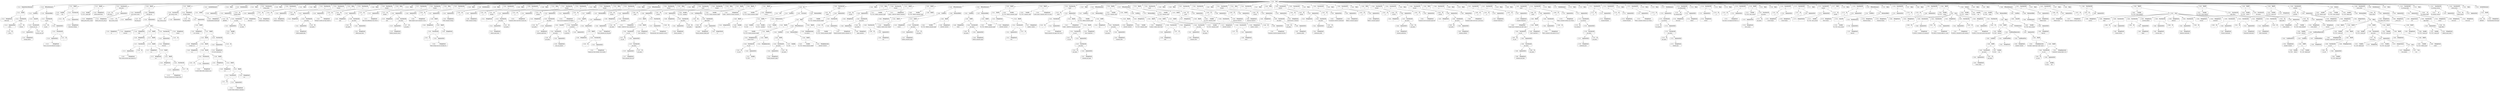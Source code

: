 digraph ast {
node [shape=none];
174118 [label=<<TABLE border='1' cellspacing='0' cellpadding='10' style='rounded' ><TR><TD border='0'>174118</TD><TD border='0'><B>Id</B></TD></TR><HR/><TR><TD border='0' cellpadding='5' colspan='2'>__FILE__</TD></TR></TABLE>>];
174119 [label=<<TABLE border='1' cellspacing='0' cellpadding='10' style='rounded' ><TR><TD border='0'>174119</TD><TD border='0'><B>ArgumentList</B></TD></TR><HR/><TR><TD border='0' cellpadding='5' colspan='2'>__FILE__</TD></TR></TABLE>>];
174119 -> 174118 [weight=2];
174117 [label=<<TABLE border='1' cellspacing='0' cellpadding='10' style='rounded' ><TR><TD border='0'>174117</TD><TD border='0'><B>Id</B></TD></TR><HR/><TR><TD border='0' cellpadding='5' colspan='2'>dirname</TD></TR></TABLE>>];
174122 [label=<<TABLE border='1' cellspacing='0' cellpadding='10' style='rounded' ><TR><TD border='0'>174122</TD><TD border='0'><B>StringLiteral</B></TD></TR><HR/><TR><TD border='0' cellpadding='5' colspan='2'>admin.php</TD></TR></TABLE>>];
174123 [label=<<TABLE border='1' cellspacing='0' cellpadding='10' style='rounded' ><TR><TD border='0'>174123</TD><TD border='0'><B>RequireOnceStatement</B></TD></TR></TABLE>>];
174123 -> 174121 [weight=2];
174120 [label=<<TABLE border='1' cellspacing='0' cellpadding='10' style='rounded' ><TR><TD border='0'>174120</TD><TD border='0'><B>FunctionCall</B></TD></TR><HR/><TR><TD border='0' cellpadding='5' colspan='2'>dirname</TD></TR></TABLE>>];
174120 -> 174117 [weight=2];
174120 -> 174119 [weight=2];
174121 [label=<<TABLE border='1' cellspacing='0' cellpadding='10' style='rounded' ><TR><TD border='0'>174121</TD><TD border='0'><B>BinOP</B></TD></TR><HR/><TR><TD border='0' cellpadding='5' colspan='2'>.</TD></TR></TABLE>>];
174121 -> 174120 [weight=2];
174121 -> 174122 [weight=2];
174126 [label=<<TABLE border='1' cellspacing='0' cellpadding='10' style='rounded' ><TR><TD border='0'>174126</TD><TD border='0'><B>StringLiteral</B></TD></TR><HR/><TR><TD border='0' cellpadding='5' colspan='2'>manage_options</TD></TR></TABLE>>];
174127 [label=<<TABLE border='1' cellspacing='0' cellpadding='10' style='rounded' ><TR><TD border='0'>174127</TD><TD border='0'><B>ArgumentList</B></TD></TR></TABLE>>];
174127 -> 174126 [weight=2];
174125 [label=<<TABLE border='1' cellspacing='0' cellpadding='10' style='rounded' ><TR><TD border='0'>174125</TD><TD border='0'><B>Id</B></TD></TR><HR/><TR><TD border='0' cellpadding='5' colspan='2'>current_user_can</TD></TR></TABLE>>];
174130 [label=<<TABLE border='1' cellspacing='0' cellpadding='10' style='rounded' ><TR><TD border='0'>174130</TD><TD border='0'><B>Condition</B></TD></TR></TABLE>>];
174130 -> 174129 [weight=2];
174131 [label=<<TABLE border='1' cellspacing='0' cellpadding='10' style='rounded' ><TR><TD border='0'>174131</TD><TD border='0'><B>Id</B></TD></TR><HR/><TR><TD border='0' cellpadding='5' colspan='2'>wp_die</TD></TR></TABLE>>];
174128 [label=<<TABLE border='1' cellspacing='0' cellpadding='10' style='rounded' ><TR><TD border='0'>174128</TD><TD border='0'><B>FunctionCall</B></TD></TR><HR/><TR><TD border='0' cellpadding='5' colspan='2'>current_user_can</TD></TR></TABLE>>];
174128 -> 174125 [weight=2];
174128 -> 174127 [weight=2];
174129 [label=<<TABLE border='1' cellspacing='0' cellpadding='10' style='rounded' ><TR><TD border='0'>174129</TD><TD border='0'><B>UnaryOP</B></TD></TR><HR/><TR><TD border='0' cellpadding='5' colspan='2'>!</TD></TR></TABLE>>];
174129 -> 174128 [weight=2];
174134 [label=<<TABLE border='1' cellspacing='0' cellpadding='10' style='rounded' ><TR><TD border='0'>174134</TD><TD border='0'><B>ArgumentList</B></TD></TR></TABLE>>];
174134 -> 174133 [weight=2];
174135 [label=<<TABLE border='1' cellspacing='0' cellpadding='10' style='rounded' ><TR><TD border='0'>174135</TD><TD border='0'><B>FunctionCall</B></TD></TR><HR/><TR><TD border='0' cellpadding='5' colspan='2'>__</TD></TR></TABLE>>];
174135 -> 174132 [weight=2];
174135 -> 174134 [weight=2];
174132 [label=<<TABLE border='1' cellspacing='0' cellpadding='10' style='rounded' ><TR><TD border='0'>174132</TD><TD border='0'><B>Id</B></TD></TR><HR/><TR><TD border='0' cellpadding='5' colspan='2'>__</TD></TR></TABLE>>];
174133 [label=<<TABLE border='1' cellspacing='0' cellpadding='10' style='rounded' ><TR><TD border='0'>174133</TD><TD border='0'><B>StringLiteral</B></TD></TR><HR/><TR><TD border='0' cellpadding='5' colspan='2'>Sorry, you are not allowed to manage ...</TD></TR></TABLE>>];
174138 [label=<<TABLE border='1' cellspacing='0' cellpadding='10' style='rounded' ><TR><TD border='0'>174138</TD><TD border='0'><B>IfThenStatement</B></TD></TR></TABLE>>];
174138 -> 174130 [weight=2];
174138 -> 174139 [weight=2];
174139 [label=<<TABLE border='1' cellspacing='0' cellpadding='10' style='rounded' ><TR><TD border='0'>174139</TD><TD border='0'><B>StatementBody</B></TD></TR></TABLE>>];
174139 -> 174137 [weight=2];
174136 [label=<<TABLE border='1' cellspacing='0' cellpadding='10' style='rounded' ><TR><TD border='0'>174136</TD><TD border='0'><B>ArgumentList</B></TD></TR></TABLE>>];
174136 -> 174135 [weight=2];
174137 [label=<<TABLE border='1' cellspacing='0' cellpadding='10' style='rounded' ><TR><TD border='0'>174137</TD><TD border='0'><B>FunctionCall</B></TD></TR><HR/><TR><TD border='0' cellpadding='5' colspan='2'>wp_die</TD></TR></TABLE>>];
174137 -> 174131 [weight=2];
174137 -> 174136 [weight=2];
174142 [label=<<TABLE border='1' cellspacing='0' cellpadding='10' style='rounded' ><TR><TD border='0'>174142</TD><TD border='0'><B>Id</B></TD></TR><HR/><TR><TD border='0' cellpadding='5' colspan='2'>__</TD></TR></TABLE>>];
174143 [label=<<TABLE border='1' cellspacing='0' cellpadding='10' style='rounded' ><TR><TD border='0'>174143</TD><TD border='0'><B>StringLiteral</B></TD></TR><HR/><TR><TD border='0' cellpadding='5' colspan='2'>Discussion Settings</TD></TR></TABLE>>];
174140 [label=<<TABLE border='1' cellspacing='0' cellpadding='10' style='rounded' ><TR><TD border='0'>174140</TD><TD border='0'><B>Variable</B></TD></TR><HR/><TR><TD border='0' cellpadding='5'>(0, 8)</TD><TD border='0' cellpadding='5'>title</TD></TR></TABLE>>];
174141 [label=<<TABLE border='1' cellspacing='0' cellpadding='10' style='rounded' ><TR><TD border='0'>174141</TD><TD border='0'><B>BinOP</B></TD></TR><HR/><TR><TD border='0' cellpadding='5' colspan='2'>=</TD></TR></TABLE>>];
174141 -> 174140 [weight=2];
174141 -> 174145 [weight=2];
174146 [label=<<TABLE border='1' cellspacing='0' cellpadding='10' style='rounded' ><TR><TD border='0'>174146</TD><TD border='0'><B>Variable</B></TD></TR><HR/><TR><TD border='0' cellpadding='5'>(0, 134)</TD><TD border='0' cellpadding='5'>parent_file</TD></TR></TABLE>>];
174147 [label=<<TABLE border='1' cellspacing='0' cellpadding='10' style='rounded' ><TR><TD border='0'>174147</TD><TD border='0'><B>BinOP</B></TD></TR><HR/><TR><TD border='0' cellpadding='5' colspan='2'>=</TD></TR></TABLE>>];
174147 -> 174146 [weight=2];
174147 -> 174148 [weight=2];
174144 [label=<<TABLE border='1' cellspacing='0' cellpadding='10' style='rounded' ><TR><TD border='0'>174144</TD><TD border='0'><B>ArgumentList</B></TD></TR></TABLE>>];
174144 -> 174143 [weight=2];
174145 [label=<<TABLE border='1' cellspacing='0' cellpadding='10' style='rounded' ><TR><TD border='0'>174145</TD><TD border='0'><B>FunctionCall</B></TD></TR><HR/><TR><TD border='0' cellpadding='5' colspan='2'>__</TD></TR></TABLE>>];
174145 -> 174142 [weight=2];
174145 -> 174144 [weight=2];
174150 [label=<<TABLE border='1' cellspacing='0' cellpadding='10' style='rounded' ><TR><TD border='0'>174150</TD><TD border='0'><B>StringLiteral</B></TD></TR><HR/><TR><TD border='0' cellpadding='5' colspan='2'>admin_print_footer_scripts</TD></TR></TABLE>>];
174151 [label=<<TABLE border='1' cellspacing='0' cellpadding='10' style='rounded' ><TR><TD border='0'>174151</TD><TD border='0'><B>StringLiteral</B></TD></TR><HR/><TR><TD border='0' cellpadding='5' colspan='2'>options_discussion_add_js</TD></TR></TABLE>>];
174148 [label=<<TABLE border='1' cellspacing='0' cellpadding='10' style='rounded' ><TR><TD border='0'>174148</TD><TD border='0'><B>StringLiteral</B></TD></TR><HR/><TR><TD border='0' cellpadding='5' colspan='2'>options-general.php</TD></TR></TABLE>>];
174149 [label=<<TABLE border='1' cellspacing='0' cellpadding='10' style='rounded' ><TR><TD border='0'>174149</TD><TD border='0'><B>Id</B></TD></TR><HR/><TR><TD border='0' cellpadding='5' colspan='2'>add_action</TD></TR></TABLE>>];
174154 [label=<<TABLE border='1' cellspacing='0' cellpadding='10' style='rounded' ><TR><TD border='0'>174154</TD><TD border='0'><B>Id</B></TD></TR><HR/><TR><TD border='0' cellpadding='5' colspan='2'>get_current_screen</TD></TR></TABLE>>];
174155 [label=<<TABLE border='1' cellspacing='0' cellpadding='10' style='rounded' ><TR><TD border='0'>174155</TD><TD border='0'><B>ArgumentList</B></TD></TR></TABLE>>];
174152 [label=<<TABLE border='1' cellspacing='0' cellpadding='10' style='rounded' ><TR><TD border='0'>174152</TD><TD border='0'><B>ArgumentList</B></TD></TR></TABLE>>];
174152 -> 174150 [weight=2];
174152 -> 174151 [weight=2];
174153 [label=<<TABLE border='1' cellspacing='0' cellpadding='10' style='rounded' ><TR><TD border='0'>174153</TD><TD border='0'><B>FunctionCall</B></TD></TR><HR/><TR><TD border='0' cellpadding='5' colspan='2'>add_action</TD></TR></TABLE>>];
174153 -> 174149 [weight=2];
174153 -> 174152 [weight=2];
174158 [label=<<TABLE border='1' cellspacing='0' cellpadding='10' style='rounded' ><TR><TD border='0'>174158</TD><TD border='0'><B>StringLiteral</B></TD></TR><HR/><TR><TD border='0' cellpadding='5' colspan='2'>id</TD></TR></TABLE>>];
174159 [label=<<TABLE border='1' cellspacing='0' cellpadding='10' style='rounded' ><TR><TD border='0'>174159</TD><TD border='0'><B>StringLiteral</B></TD></TR><HR/><TR><TD border='0' cellpadding='5' colspan='2'>overview</TD></TR></TABLE>>];
174156 [label=<<TABLE border='1' cellspacing='0' cellpadding='10' style='rounded' ><TR><TD border='0'>174156</TD><TD border='0'><B>FunctionCall</B></TD></TR><HR/><TR><TD border='0' cellpadding='5' colspan='2'>get_current_screen</TD></TR></TABLE>>];
174156 -> 174154 [weight=2];
174156 -> 174155 [weight=2];
174157 [label=<<TABLE border='1' cellspacing='0' cellpadding='10' style='rounded' ><TR><TD border='0'>174157</TD><TD border='0'><B>Id</B></TD></TR><HR/><TR><TD border='0' cellpadding='5' colspan='2'>add_help_tab</TD></TR></TABLE>>];
174162 [label=<<TABLE border='1' cellspacing='0' cellpadding='10' style='rounded' ><TR><TD border='0'>174162</TD><TD border='0'><B>StringLiteral</B></TD></TR><HR/><TR><TD border='0' cellpadding='5' colspan='2'>Overview</TD></TR></TABLE>>];
174163 [label=<<TABLE border='1' cellspacing='0' cellpadding='10' style='rounded' ><TR><TD border='0'>174163</TD><TD border='0'><B>ArgumentList</B></TD></TR></TABLE>>];
174163 -> 174162 [weight=2];
174160 [label=<<TABLE border='1' cellspacing='0' cellpadding='10' style='rounded' ><TR><TD border='0'>174160</TD><TD border='0'><B>StringLiteral</B></TD></TR><HR/><TR><TD border='0' cellpadding='5' colspan='2'>title</TD></TR></TABLE>>];
174161 [label=<<TABLE border='1' cellspacing='0' cellpadding='10' style='rounded' ><TR><TD border='0'>174161</TD><TD border='0'><B>Id</B></TD></TR><HR/><TR><TD border='0' cellpadding='5' colspan='2'>__</TD></TR></TABLE>>];
174166 [label=<<TABLE border='1' cellspacing='0' cellpadding='10' style='rounded' ><TR><TD border='0'>174166</TD><TD border='0'><B>StringLiteral</B></TD></TR><HR/><TR><TD border='0' cellpadding='5' colspan='2'>&lt;p&gt;</TD></TR></TABLE>>];
174167 [label=<<TABLE border='1' cellspacing='0' cellpadding='10' style='rounded' ><TR><TD border='0'>174167</TD><TD border='0'><B>BinOP</B></TD></TR><HR/><TR><TD border='0' cellpadding='5' colspan='2'>.</TD></TR></TABLE>>];
174167 -> 174166 [weight=2];
174167 -> 174172 [weight=2];
174164 [label=<<TABLE border='1' cellspacing='0' cellpadding='10' style='rounded' ><TR><TD border='0'>174164</TD><TD border='0'><B>FunctionCall</B></TD></TR><HR/><TR><TD border='0' cellpadding='5' colspan='2'>__</TD></TR></TABLE>>];
174164 -> 174161 [weight=2];
174164 -> 174163 [weight=2];
174165 [label=<<TABLE border='1' cellspacing='0' cellpadding='10' style='rounded' ><TR><TD border='0'>174165</TD><TD border='0'><B>StringLiteral</B></TD></TR><HR/><TR><TD border='0' cellpadding='5' colspan='2'>content</TD></TR></TABLE>>];
174170 [label=<<TABLE border='1' cellspacing='0' cellpadding='10' style='rounded' ><TR><TD border='0'>174170</TD><TD border='0'><B>ArgumentList</B></TD></TR></TABLE>>];
174170 -> 174169 [weight=2];
174171 [label=<<TABLE border='1' cellspacing='0' cellpadding='10' style='rounded' ><TR><TD border='0'>174171</TD><TD border='0'><B>FunctionCall</B></TD></TR><HR/><TR><TD border='0' cellpadding='5' colspan='2'>__</TD></TR></TABLE>>];
174171 -> 174168 [weight=2];
174171 -> 174170 [weight=2];
174168 [label=<<TABLE border='1' cellspacing='0' cellpadding='10' style='rounded' ><TR><TD border='0'>174168</TD><TD border='0'><B>Id</B></TD></TR><HR/><TR><TD border='0' cellpadding='5' colspan='2'>__</TD></TR></TABLE>>];
174169 [label=<<TABLE border='1' cellspacing='0' cellpadding='10' style='rounded' ><TR><TD border='0'>174169</TD><TD border='0'><B>StringLiteral</B></TD></TR><HR/><TR><TD border='0' cellpadding='5' colspan='2'>This screen provides many options for...</TD></TR></TABLE>>];
174174 [label=<<TABLE border='1' cellspacing='0' cellpadding='10' style='rounded' ><TR><TD border='0'>174174</TD><TD border='0'><B>BinOP</B></TD></TR><HR/><TR><TD border='0' cellpadding='5' colspan='2'>.</TD></TR></TABLE>>];
174174 -> 174173 [weight=2];
174174 -> 174176 [weight=2];
174175 [label=<<TABLE border='1' cellspacing='0' cellpadding='10' style='rounded' ><TR><TD border='0'>174175</TD><TD border='0'><B>StringLiteral</B></TD></TR><HR/><TR><TD border='0' cellpadding='5' colspan='2'>&lt;p&gt;</TD></TR></TABLE>>];
174172 [label=<<TABLE border='1' cellspacing='0' cellpadding='10' style='rounded' ><TR><TD border='0'>174172</TD><TD border='0'><B>BinOP</B></TD></TR><HR/><TR><TD border='0' cellpadding='5' colspan='2'>.</TD></TR></TABLE>>];
174172 -> 174171 [weight=2];
174172 -> 174174 [weight=2];
174173 [label=<<TABLE border='1' cellspacing='0' cellpadding='10' style='rounded' ><TR><TD border='0'>174173</TD><TD border='0'><B>StringLiteral</B></TD></TR><HR/><TR><TD border='0' cellpadding='5' colspan='2'>&lt;p&gt;</TD></TR></TABLE>>];
174178 [label=<<TABLE border='1' cellspacing='0' cellpadding='10' style='rounded' ><TR><TD border='0'>174178</TD><TD border='0'><B>StringLiteral</B></TD></TR><HR/><TR><TD border='0' cellpadding='5' colspan='2'>You must click the Save Changes butto...</TD></TR></TABLE>>];
174179 [label=<<TABLE border='1' cellspacing='0' cellpadding='10' style='rounded' ><TR><TD border='0'>174179</TD><TD border='0'><B>ArgumentList</B></TD></TR></TABLE>>];
174179 -> 174178 [weight=2];
174176 [label=<<TABLE border='1' cellspacing='0' cellpadding='10' style='rounded' ><TR><TD border='0'>174176</TD><TD border='0'><B>BinOP</B></TD></TR><HR/><TR><TD border='0' cellpadding='5' colspan='2'>.</TD></TR></TABLE>>];
174176 -> 174175 [weight=2];
174176 -> 174181 [weight=2];
174177 [label=<<TABLE border='1' cellspacing='0' cellpadding='10' style='rounded' ><TR><TD border='0'>174177</TD><TD border='0'><B>Id</B></TD></TR><HR/><TR><TD border='0' cellpadding='5' colspan='2'>__</TD></TR></TABLE>>];
174182 [label=<<TABLE border='1' cellspacing='0' cellpadding='10' style='rounded' ><TR><TD border='0'>174182</TD><TD border='0'><B>StringLiteral</B></TD></TR><HR/><TR><TD border='0' cellpadding='5' colspan='2'>&lt;p&gt;</TD></TR></TABLE>>];
174183 [label=<<TABLE border='1' cellspacing='0' cellpadding='10' style='rounded' ><TR><TD border='0'>174183</TD><TD border='0'><B>Array</B></TD></TR></TABLE>>];
174183 -> 174158 [weight=2];
174183 -> 174159 [weight=2];
174183 -> 174160 [weight=2];
174183 -> 174164 [weight=2];
174183 -> 174165 [weight=2];
174183 -> 174167 [weight=2];
174180 [label=<<TABLE border='1' cellspacing='0' cellpadding='10' style='rounded' ><TR><TD border='0'>174180</TD><TD border='0'><B>FunctionCall</B></TD></TR><HR/><TR><TD border='0' cellpadding='5' colspan='2'>__</TD></TR></TABLE>>];
174180 -> 174177 [weight=2];
174180 -> 174179 [weight=2];
174181 [label=<<TABLE border='1' cellspacing='0' cellpadding='10' style='rounded' ><TR><TD border='0'>174181</TD><TD border='0'><B>BinOP</B></TD></TR><HR/><TR><TD border='0' cellpadding='5' colspan='2'>.</TD></TR></TABLE>>];
174181 -> 174180 [weight=2];
174181 -> 174182 [weight=2];
174186 [label=<<TABLE border='1' cellspacing='0' cellpadding='10' style='rounded' ><TR><TD border='0'>174186</TD><TD border='0'><B>BinOP</B></TD></TR><HR/><TR><TD border='0' cellpadding='5' colspan='2'>-&gt;</TD></TR></TABLE>>];
174186 -> 174156 [weight=2];
174186 -> 174185 [weight=2];
174187 [label=<<TABLE border='1' cellspacing='0' cellpadding='10' style='rounded' ><TR><TD border='0'>174187</TD><TD border='0'><B>Id</B></TD></TR><HR/><TR><TD border='0' cellpadding='5' colspan='2'>get_current_screen</TD></TR></TABLE>>];
174184 [label=<<TABLE border='1' cellspacing='0' cellpadding='10' style='rounded' ><TR><TD border='0'>174184</TD><TD border='0'><B>ArgumentList</B></TD></TR></TABLE>>];
174184 -> 174183 [weight=2];
174185 [label=<<TABLE border='1' cellspacing='0' cellpadding='10' style='rounded' ><TR><TD border='0'>174185</TD><TD border='0'><B>MethodCall</B></TD></TR><HR/><TR><TD border='0' cellpadding='5' colspan='2'>add_help_tab</TD></TR></TABLE>>];
174185 -> 174157 [weight=2];
174185 -> 174184 [weight=2];
174190 [label=<<TABLE border='1' cellspacing='0' cellpadding='10' style='rounded' ><TR><TD border='0'>174190</TD><TD border='0'><B>Id</B></TD></TR><HR/><TR><TD border='0' cellpadding='5' colspan='2'>set_help_sidebar</TD></TR></TABLE>>];
174191 [label=<<TABLE border='1' cellspacing='0' cellpadding='10' style='rounded' ><TR><TD border='0'>174191</TD><TD border='0'><B>StringLiteral</B></TD></TR><HR/><TR><TD border='0' cellpadding='5' colspan='2'>&lt;p&gt;&lt;strong&gt;</TD></TR></TABLE>>];
174188 [label=<<TABLE border='1' cellspacing='0' cellpadding='10' style='rounded' ><TR><TD border='0'>174188</TD><TD border='0'><B>ArgumentList</B></TD></TR></TABLE>>];
174189 [label=<<TABLE border='1' cellspacing='0' cellpadding='10' style='rounded' ><TR><TD border='0'>174189</TD><TD border='0'><B>FunctionCall</B></TD></TR><HR/><TR><TD border='0' cellpadding='5' colspan='2'>get_current_screen</TD></TR></TABLE>>];
174189 -> 174187 [weight=2];
174189 -> 174188 [weight=2];
174194 [label=<<TABLE border='1' cellspacing='0' cellpadding='10' style='rounded' ><TR><TD border='0'>174194</TD><TD border='0'><B>StringLiteral</B></TD></TR><HR/><TR><TD border='0' cellpadding='5' colspan='2'>For more information:</TD></TR></TABLE>>];
174195 [label=<<TABLE border='1' cellspacing='0' cellpadding='10' style='rounded' ><TR><TD border='0'>174195</TD><TD border='0'><B>ArgumentList</B></TD></TR></TABLE>>];
174195 -> 174194 [weight=2];
174192 [label=<<TABLE border='1' cellspacing='0' cellpadding='10' style='rounded' ><TR><TD border='0'>174192</TD><TD border='0'><B>BinOP</B></TD></TR><HR/><TR><TD border='0' cellpadding='5' colspan='2'>.</TD></TR></TABLE>>];
174192 -> 174191 [weight=2];
174192 -> 174197 [weight=2];
174193 [label=<<TABLE border='1' cellspacing='0' cellpadding='10' style='rounded' ><TR><TD border='0'>174193</TD><TD border='0'><B>Id</B></TD></TR><HR/><TR><TD border='0' cellpadding='5' colspan='2'>__</TD></TR></TABLE>>];
174198 [label=<<TABLE border='1' cellspacing='0' cellpadding='10' style='rounded' ><TR><TD border='0'>174198</TD><TD border='0'><B>StringLiteral</B></TD></TR><HR/><TR><TD border='0' cellpadding='5' colspan='2'>&lt;strong&gt;&lt;p&gt;</TD></TR></TABLE>>];
174199 [label=<<TABLE border='1' cellspacing='0' cellpadding='10' style='rounded' ><TR><TD border='0'>174199</TD><TD border='0'><B>BinOP</B></TD></TR><HR/><TR><TD border='0' cellpadding='5' colspan='2'>.</TD></TR></TABLE>>];
174199 -> 174198 [weight=2];
174199 -> 174201 [weight=2];
174196 [label=<<TABLE border='1' cellspacing='0' cellpadding='10' style='rounded' ><TR><TD border='0'>174196</TD><TD border='0'><B>FunctionCall</B></TD></TR><HR/><TR><TD border='0' cellpadding='5' colspan='2'>__</TD></TR></TABLE>>];
174196 -> 174193 [weight=2];
174196 -> 174195 [weight=2];
174197 [label=<<TABLE border='1' cellspacing='0' cellpadding='10' style='rounded' ><TR><TD border='0'>174197</TD><TD border='0'><B>BinOP</B></TD></TR><HR/><TR><TD border='0' cellpadding='5' colspan='2'>.</TD></TR></TABLE>>];
174197 -> 174196 [weight=2];
174197 -> 174199 [weight=2];
174202 [label=<<TABLE border='1' cellspacing='0' cellpadding='10' style='rounded' ><TR><TD border='0'>174202</TD><TD border='0'><B>Id</B></TD></TR><HR/><TR><TD border='0' cellpadding='5' colspan='2'>__</TD></TR></TABLE>>];
174203 [label=<<TABLE border='1' cellspacing='0' cellpadding='10' style='rounded' ><TR><TD border='0'>174203</TD><TD border='0'><B>StringLiteral</B></TD></TR><HR/><TR><TD border='0' cellpadding='5' colspan='2'>&lt;a href='https:codex.wordpress.org...</TD></TR></TABLE>>];
174200 [label=<<TABLE border='1' cellspacing='0' cellpadding='10' style='rounded' ><TR><TD border='0'>174200</TD><TD border='0'><B>StringLiteral</B></TD></TR><HR/><TR><TD border='0' cellpadding='5' colspan='2'>&lt;p&gt;</TD></TR></TABLE>>];
174201 [label=<<TABLE border='1' cellspacing='0' cellpadding='10' style='rounded' ><TR><TD border='0'>174201</TD><TD border='0'><B>BinOP</B></TD></TR><HR/><TR><TD border='0' cellpadding='5' colspan='2'>.</TD></TR></TABLE>>];
174201 -> 174200 [weight=2];
174201 -> 174206 [weight=2];
174206 [label=<<TABLE border='1' cellspacing='0' cellpadding='10' style='rounded' ><TR><TD border='0'>174206</TD><TD border='0'><B>BinOP</B></TD></TR><HR/><TR><TD border='0' cellpadding='5' colspan='2'>.</TD></TR></TABLE>>];
174206 -> 174205 [weight=2];
174206 -> 174208 [weight=2];
174207 [label=<<TABLE border='1' cellspacing='0' cellpadding='10' style='rounded' ><TR><TD border='0'>174207</TD><TD border='0'><B>StringLiteral</B></TD></TR><HR/><TR><TD border='0' cellpadding='5' colspan='2'>&lt;p&gt;</TD></TR></TABLE>>];
174204 [label=<<TABLE border='1' cellspacing='0' cellpadding='10' style='rounded' ><TR><TD border='0'>174204</TD><TD border='0'><B>ArgumentList</B></TD></TR></TABLE>>];
174204 -> 174203 [weight=2];
174205 [label=<<TABLE border='1' cellspacing='0' cellpadding='10' style='rounded' ><TR><TD border='0'>174205</TD><TD border='0'><B>FunctionCall</B></TD></TR><HR/><TR><TD border='0' cellpadding='5' colspan='2'>__</TD></TR></TABLE>>];
174205 -> 174202 [weight=2];
174205 -> 174204 [weight=2];
174210 [label=<<TABLE border='1' cellspacing='0' cellpadding='10' style='rounded' ><TR><TD border='0'>174210</TD><TD border='0'><B>BinOP</B></TD></TR><HR/><TR><TD border='0' cellpadding='5' colspan='2'>.</TD></TR></TABLE>>];
174210 -> 174209 [weight=2];
174210 -> 174215 [weight=2];
174211 [label=<<TABLE border='1' cellspacing='0' cellpadding='10' style='rounded' ><TR><TD border='0'>174211</TD><TD border='0'><B>Id</B></TD></TR><HR/><TR><TD border='0' cellpadding='5' colspan='2'>__</TD></TR></TABLE>>];
174208 [label=<<TABLE border='1' cellspacing='0' cellpadding='10' style='rounded' ><TR><TD border='0'>174208</TD><TD border='0'><B>BinOP</B></TD></TR><HR/><TR><TD border='0' cellpadding='5' colspan='2'>.</TD></TR></TABLE>>];
174208 -> 174207 [weight=2];
174208 -> 174210 [weight=2];
174209 [label=<<TABLE border='1' cellspacing='0' cellpadding='10' style='rounded' ><TR><TD border='0'>174209</TD><TD border='0'><B>StringLiteral</B></TD></TR><HR/><TR><TD border='0' cellpadding='5' colspan='2'>&lt;p&gt;</TD></TR></TABLE>>];
174214 [label=<<TABLE border='1' cellspacing='0' cellpadding='10' style='rounded' ><TR><TD border='0'>174214</TD><TD border='0'><B>FunctionCall</B></TD></TR><HR/><TR><TD border='0' cellpadding='5' colspan='2'>__</TD></TR></TABLE>>];
174214 -> 174211 [weight=2];
174214 -> 174213 [weight=2];
174215 [label=<<TABLE border='1' cellspacing='0' cellpadding='10' style='rounded' ><TR><TD border='0'>174215</TD><TD border='0'><B>BinOP</B></TD></TR><HR/><TR><TD border='0' cellpadding='5' colspan='2'>.</TD></TR></TABLE>>];
174215 -> 174214 [weight=2];
174215 -> 174216 [weight=2];
174212 [label=<<TABLE border='1' cellspacing='0' cellpadding='10' style='rounded' ><TR><TD border='0'>174212</TD><TD border='0'><B>StringLiteral</B></TD></TR><HR/><TR><TD border='0' cellpadding='5' colspan='2'>&lt;a href='https:wordpress.orgsuppor...</TD></TR></TABLE>>];
174213 [label=<<TABLE border='1' cellspacing='0' cellpadding='10' style='rounded' ><TR><TD border='0'>174213</TD><TD border='0'><B>ArgumentList</B></TD></TR></TABLE>>];
174213 -> 174212 [weight=2];
174218 [label=<<TABLE border='1' cellspacing='0' cellpadding='10' style='rounded' ><TR><TD border='0'>174218</TD><TD border='0'><B>MethodCall</B></TD></TR><HR/><TR><TD border='0' cellpadding='5' colspan='2'>set_help_sidebar</TD></TR></TABLE>>];
174218 -> 174190 [weight=2];
174218 -> 174217 [weight=2];
174219 [label=<<TABLE border='1' cellspacing='0' cellpadding='10' style='rounded' ><TR><TD border='0'>174219</TD><TD border='0'><B>BinOP</B></TD></TR><HR/><TR><TD border='0' cellpadding='5' colspan='2'>-&gt;</TD></TR></TABLE>>];
174219 -> 174189 [weight=2];
174219 -> 174218 [weight=2];
174216 [label=<<TABLE border='1' cellspacing='0' cellpadding='10' style='rounded' ><TR><TD border='0'>174216</TD><TD border='0'><B>StringLiteral</B></TD></TR><HR/><TR><TD border='0' cellpadding='5' colspan='2'>&lt;p&gt;</TD></TR></TABLE>>];
174217 [label=<<TABLE border='1' cellspacing='0' cellpadding='10' style='rounded' ><TR><TD border='0'>174217</TD><TD border='0'><B>ArgumentList</B></TD></TR></TABLE>>];
174217 -> 174192 [weight=2];
174222 [label=<<TABLE border='1' cellspacing='0' cellpadding='10' style='rounded' ><TR><TD border='0'>174222</TD><TD border='0'><B>StringLiteral</B></TD></TR><HR/><TR><TD border='0' cellpadding='5' colspan='2'>wp-adminadmin-header.php</TD></TR></TABLE>>];
174223 [label=<<TABLE border='1' cellspacing='0' cellpadding='10' style='rounded' ><TR><TD border='0'>174223</TD><TD border='0'><B>IncludeStatement</B></TD></TR></TABLE>>];
174223 -> 174221 [weight=2];
174220 [label=<<TABLE border='1' cellspacing='0' cellpadding='10' style='rounded' ><TR><TD border='0'>174220</TD><TD border='0'><B>Id</B></TD></TR><HR/><TR><TD border='0' cellpadding='5' colspan='2'>ABSPATH</TD></TR></TABLE>>];
174221 [label=<<TABLE border='1' cellspacing='0' cellpadding='10' style='rounded' ><TR><TD border='0'>174221</TD><TD border='0'><B>BinOP</B></TD></TR><HR/><TR><TD border='0' cellpadding='5' colspan='2'>.</TD></TR></TABLE>>];
174221 -> 174220 [weight=2];
174221 -> 174222 [weight=2];
174226 [label=<<TABLE border='1' cellspacing='0' cellpadding='10' style='rounded' ><TR><TD border='0'>174226</TD><TD border='0'><B>Variable</B></TD></TR><HR/><TR><TD border='0' cellpadding='5'>(0, 8)</TD><TD border='0' cellpadding='5'>title</TD></TR></TABLE>>];
174227 [label=<<TABLE border='1' cellspacing='0' cellpadding='10' style='rounded' ><TR><TD border='0'>174227</TD><TD border='0'><B>ArgumentList</B></TD></TR></TABLE>>];
174227 -> 174226 [weight=2];
174224 [label=<<TABLE border='1' cellspacing='0' cellpadding='10' style='rounded' ><TR><TD border='0'>174224</TD><TD border='0'><B>Html</B></TD></TR></TABLE>>];
174225 [label=<<TABLE border='1' cellspacing='0' cellpadding='10' style='rounded' ><TR><TD border='0'>174225</TD><TD border='0'><B>Id</B></TD></TR><HR/><TR><TD border='0' cellpadding='5' colspan='2'>esc_html</TD></TR></TABLE>>];
174230 [label=<<TABLE border='1' cellspacing='0' cellpadding='10' style='rounded' ><TR><TD border='0'>174230</TD><TD border='0'><B>EchoStatement</B></TD></TR></TABLE>>];
174230 -> 174229 [weight=2];
174231 [label=<<TABLE border='1' cellspacing='0' cellpadding='10' style='rounded' ><TR><TD border='0'>174231</TD><TD border='0'><B>Html</B></TD></TR></TABLE>>];
174228 [label=<<TABLE border='1' cellspacing='0' cellpadding='10' style='rounded' ><TR><TD border='0'>174228</TD><TD border='0'><B>FunctionCall</B></TD></TR><HR/><TR><TD border='0' cellpadding='5' colspan='2'>esc_html</TD></TR></TABLE>>];
174228 -> 174225 [weight=2];
174228 -> 174227 [weight=2];
174229 [label=<<TABLE border='1' cellspacing='0' cellpadding='10' style='rounded' ><TR><TD border='0'>174229</TD><TD border='0'><B>ArgumentList</B></TD></TR></TABLE>>];
174229 -> 174228 [weight=2];
174234 [label=<<TABLE border='1' cellspacing='0' cellpadding='10' style='rounded' ><TR><TD border='0'>174234</TD><TD border='0'><B>ArgumentList</B></TD></TR></TABLE>>];
174234 -> 174233 [weight=2];
174235 [label=<<TABLE border='1' cellspacing='0' cellpadding='10' style='rounded' ><TR><TD border='0'>174235</TD><TD border='0'><B>FunctionCall</B></TD></TR><HR/><TR><TD border='0' cellpadding='5' colspan='2'>settings_fields</TD></TR></TABLE>>];
174235 -> 174232 [weight=2];
174235 -> 174234 [weight=2];
174232 [label=<<TABLE border='1' cellspacing='0' cellpadding='10' style='rounded' ><TR><TD border='0'>174232</TD><TD border='0'><B>Id</B></TD></TR><HR/><TR><TD border='0' cellpadding='5' colspan='2'>settings_fields</TD></TR></TABLE>>];
174233 [label=<<TABLE border='1' cellspacing='0' cellpadding='10' style='rounded' ><TR><TD border='0'>174233</TD><TD border='0'><B>StringLiteral</B></TD></TR><HR/><TR><TD border='0' cellpadding='5' colspan='2'>discussion</TD></TR></TABLE>>];
174238 [label=<<TABLE border='1' cellspacing='0' cellpadding='10' style='rounded' ><TR><TD border='0'>174238</TD><TD border='0'><B>StringLiteral</B></TD></TR><HR/><TR><TD border='0' cellpadding='5' colspan='2'>Default article settings</TD></TR></TABLE>>];
174239 [label=<<TABLE border='1' cellspacing='0' cellpadding='10' style='rounded' ><TR><TD border='0'>174239</TD><TD border='0'><B>ArgumentList</B></TD></TR></TABLE>>];
174239 -> 174238 [weight=2];
174236 [label=<<TABLE border='1' cellspacing='0' cellpadding='10' style='rounded' ><TR><TD border='0'>174236</TD><TD border='0'><B>Html</B></TD></TR></TABLE>>];
174237 [label=<<TABLE border='1' cellspacing='0' cellpadding='10' style='rounded' ><TR><TD border='0'>174237</TD><TD border='0'><B>Id</B></TD></TR><HR/><TR><TD border='0' cellpadding='5' colspan='2'>_e</TD></TR></TABLE>>];
174242 [label=<<TABLE border='1' cellspacing='0' cellpadding='10' style='rounded' ><TR><TD border='0'>174242</TD><TD border='0'><B>Id</B></TD></TR><HR/><TR><TD border='0' cellpadding='5' colspan='2'>_e</TD></TR></TABLE>>];
174243 [label=<<TABLE border='1' cellspacing='0' cellpadding='10' style='rounded' ><TR><TD border='0'>174243</TD><TD border='0'><B>StringLiteral</B></TD></TR><HR/><TR><TD border='0' cellpadding='5' colspan='2'>Default article settings</TD></TR></TABLE>>];
174240 [label=<<TABLE border='1' cellspacing='0' cellpadding='10' style='rounded' ><TR><TD border='0'>174240</TD><TD border='0'><B>FunctionCall</B></TD></TR><HR/><TR><TD border='0' cellpadding='5' colspan='2'>_e</TD></TR></TABLE>>];
174240 -> 174237 [weight=2];
174240 -> 174239 [weight=2];
174241 [label=<<TABLE border='1' cellspacing='0' cellpadding='10' style='rounded' ><TR><TD border='0'>174241</TD><TD border='0'><B>Html</B></TD></TR></TABLE>>];
174246 [label=<<TABLE border='1' cellspacing='0' cellpadding='10' style='rounded' ><TR><TD border='0'>174246</TD><TD border='0'><B>Html</B></TD></TR></TABLE>>];
174247 [label=<<TABLE border='1' cellspacing='0' cellpadding='10' style='rounded' ><TR><TD border='0'>174247</TD><TD border='0'><B>Id</B></TD></TR><HR/><TR><TD border='0' cellpadding='5' colspan='2'>checked</TD></TR></TABLE>>];
174244 [label=<<TABLE border='1' cellspacing='0' cellpadding='10' style='rounded' ><TR><TD border='0'>174244</TD><TD border='0'><B>ArgumentList</B></TD></TR></TABLE>>];
174244 -> 174243 [weight=2];
174245 [label=<<TABLE border='1' cellspacing='0' cellpadding='10' style='rounded' ><TR><TD border='0'>174245</TD><TD border='0'><B>FunctionCall</B></TD></TR><HR/><TR><TD border='0' cellpadding='5' colspan='2'>_e</TD></TR></TABLE>>];
174245 -> 174242 [weight=2];
174245 -> 174244 [weight=2];
174250 [label=<<TABLE border='1' cellspacing='0' cellpadding='10' style='rounded' ><TR><TD border='0'>174250</TD><TD border='0'><B>StringLiteral</B></TD></TR><HR/><TR><TD border='0' cellpadding='5' colspan='2'>default_pingback_flag</TD></TR></TABLE>>];
174251 [label=<<TABLE border='1' cellspacing='0' cellpadding='10' style='rounded' ><TR><TD border='0'>174251</TD><TD border='0'><B>ArgumentList</B></TD></TR></TABLE>>];
174251 -> 174250 [weight=2];
174248 [label=<<TABLE border='1' cellspacing='0' cellpadding='10' style='rounded' ><TR><TD border='0'>174248</TD><TD border='0'><B>StringLiteral</B></TD></TR><HR/><TR><TD border='0' cellpadding='5' colspan='2'>1</TD></TR></TABLE>>];
174249 [label=<<TABLE border='1' cellspacing='0' cellpadding='10' style='rounded' ><TR><TD border='0'>174249</TD><TD border='0'><B>Id</B></TD></TR><HR/><TR><TD border='0' cellpadding='5' colspan='2'>get_option</TD></TR></TABLE>>];
174254 [label=<<TABLE border='1' cellspacing='0' cellpadding='10' style='rounded' ><TR><TD border='0'>174254</TD><TD border='0'><B>FunctionCall</B></TD></TR><HR/><TR><TD border='0' cellpadding='5' colspan='2'>checked</TD></TR></TABLE>>];
174254 -> 174247 [weight=2];
174254 -> 174253 [weight=2];
174255 [label=<<TABLE border='1' cellspacing='0' cellpadding='10' style='rounded' ><TR><TD border='0'>174255</TD><TD border='0'><B>Html</B></TD></TR><HR/><TR><TD border='0' cellpadding='5' colspan='2'>&gt;</TD></TR></TABLE>>];
174252 [label=<<TABLE border='1' cellspacing='0' cellpadding='10' style='rounded' ><TR><TD border='0'>174252</TD><TD border='0'><B>FunctionCall</B></TD></TR><HR/><TR><TD border='0' cellpadding='5' colspan='2'>get_option</TD></TR></TABLE>>];
174252 -> 174249 [weight=2];
174252 -> 174251 [weight=2];
174253 [label=<<TABLE border='1' cellspacing='0' cellpadding='10' style='rounded' ><TR><TD border='0'>174253</TD><TD border='0'><B>ArgumentList</B></TD></TR></TABLE>>];
174253 -> 174248 [weight=2];
174253 -> 174252 [weight=2];
174258 [label=<<TABLE border='1' cellspacing='0' cellpadding='10' style='rounded' ><TR><TD border='0'>174258</TD><TD border='0'><B>ArgumentList</B></TD></TR></TABLE>>];
174258 -> 174257 [weight=2];
174259 [label=<<TABLE border='1' cellspacing='0' cellpadding='10' style='rounded' ><TR><TD border='0'>174259</TD><TD border='0'><B>FunctionCall</B></TD></TR><HR/><TR><TD border='0' cellpadding='5' colspan='2'>_e</TD></TR></TABLE>>];
174259 -> 174256 [weight=2];
174259 -> 174258 [weight=2];
174256 [label=<<TABLE border='1' cellspacing='0' cellpadding='10' style='rounded' ><TR><TD border='0'>174256</TD><TD border='0'><B>Id</B></TD></TR><HR/><TR><TD border='0' cellpadding='5' colspan='2'>_e</TD></TR></TABLE>>];
174257 [label=<<TABLE border='1' cellspacing='0' cellpadding='10' style='rounded' ><TR><TD border='0'>174257</TD><TD border='0'><B>StringLiteral</B></TD></TR><HR/><TR><TD border='0' cellpadding='5' colspan='2'>Attempt to notify any blogs linked to...</TD></TR></TABLE>>];
174262 [label=<<TABLE border='1' cellspacing='0' cellpadding='10' style='rounded' ><TR><TD border='0'>174262</TD><TD border='0'><B>StringLiteral</B></TD></TR><HR/><TR><TD border='0' cellpadding='5' colspan='2'>open</TD></TR></TABLE>>];
174263 [label=<<TABLE border='1' cellspacing='0' cellpadding='10' style='rounded' ><TR><TD border='0'>174263</TD><TD border='0'><B>Id</B></TD></TR><HR/><TR><TD border='0' cellpadding='5' colspan='2'>get_option</TD></TR></TABLE>>];
174260 [label=<<TABLE border='1' cellspacing='0' cellpadding='10' style='rounded' ><TR><TD border='0'>174260</TD><TD border='0'><B>Html</B></TD></TR></TABLE>>];
174261 [label=<<TABLE border='1' cellspacing='0' cellpadding='10' style='rounded' ><TR><TD border='0'>174261</TD><TD border='0'><B>Id</B></TD></TR><HR/><TR><TD border='0' cellpadding='5' colspan='2'>checked</TD></TR></TABLE>>];
174266 [label=<<TABLE border='1' cellspacing='0' cellpadding='10' style='rounded' ><TR><TD border='0'>174266</TD><TD border='0'><B>FunctionCall</B></TD></TR><HR/><TR><TD border='0' cellpadding='5' colspan='2'>get_option</TD></TR></TABLE>>];
174266 -> 174263 [weight=2];
174266 -> 174265 [weight=2];
174267 [label=<<TABLE border='1' cellspacing='0' cellpadding='10' style='rounded' ><TR><TD border='0'>174267</TD><TD border='0'><B>ArgumentList</B></TD></TR></TABLE>>];
174267 -> 174262 [weight=2];
174267 -> 174266 [weight=2];
174264 [label=<<TABLE border='1' cellspacing='0' cellpadding='10' style='rounded' ><TR><TD border='0'>174264</TD><TD border='0'><B>StringLiteral</B></TD></TR><HR/><TR><TD border='0' cellpadding='5' colspan='2'>default_ping_status</TD></TR></TABLE>>];
174265 [label=<<TABLE border='1' cellspacing='0' cellpadding='10' style='rounded' ><TR><TD border='0'>174265</TD><TD border='0'><B>ArgumentList</B></TD></TR></TABLE>>];
174265 -> 174264 [weight=2];
174270 [label=<<TABLE border='1' cellspacing='0' cellpadding='10' style='rounded' ><TR><TD border='0'>174270</TD><TD border='0'><B>Id</B></TD></TR><HR/><TR><TD border='0' cellpadding='5' colspan='2'>_e</TD></TR></TABLE>>];
174271 [label=<<TABLE border='1' cellspacing='0' cellpadding='10' style='rounded' ><TR><TD border='0'>174271</TD><TD border='0'><B>StringLiteral</B></TD></TR><HR/><TR><TD border='0' cellpadding='5' colspan='2'>Allow link notifications from other b...</TD></TR></TABLE>>];
174268 [label=<<TABLE border='1' cellspacing='0' cellpadding='10' style='rounded' ><TR><TD border='0'>174268</TD><TD border='0'><B>FunctionCall</B></TD></TR><HR/><TR><TD border='0' cellpadding='5' colspan='2'>checked</TD></TR></TABLE>>];
174268 -> 174261 [weight=2];
174268 -> 174267 [weight=2];
174269 [label=<<TABLE border='1' cellspacing='0' cellpadding='10' style='rounded' ><TR><TD border='0'>174269</TD><TD border='0'><B>Html</B></TD></TR><HR/><TR><TD border='0' cellpadding='5' colspan='2'>&gt;</TD></TR></TABLE>>];
174274 [label=<<TABLE border='1' cellspacing='0' cellpadding='10' style='rounded' ><TR><TD border='0'>174274</TD><TD border='0'><B>Html</B></TD></TR></TABLE>>];
174275 [label=<<TABLE border='1' cellspacing='0' cellpadding='10' style='rounded' ><TR><TD border='0'>174275</TD><TD border='0'><B>Id</B></TD></TR><HR/><TR><TD border='0' cellpadding='5' colspan='2'>checked</TD></TR></TABLE>>];
174272 [label=<<TABLE border='1' cellspacing='0' cellpadding='10' style='rounded' ><TR><TD border='0'>174272</TD><TD border='0'><B>ArgumentList</B></TD></TR></TABLE>>];
174272 -> 174271 [weight=2];
174273 [label=<<TABLE border='1' cellspacing='0' cellpadding='10' style='rounded' ><TR><TD border='0'>174273</TD><TD border='0'><B>FunctionCall</B></TD></TR><HR/><TR><TD border='0' cellpadding='5' colspan='2'>_e</TD></TR></TABLE>>];
174273 -> 174270 [weight=2];
174273 -> 174272 [weight=2];
174278 [label=<<TABLE border='1' cellspacing='0' cellpadding='10' style='rounded' ><TR><TD border='0'>174278</TD><TD border='0'><B>StringLiteral</B></TD></TR><HR/><TR><TD border='0' cellpadding='5' colspan='2'>default_comment_status</TD></TR></TABLE>>];
174279 [label=<<TABLE border='1' cellspacing='0' cellpadding='10' style='rounded' ><TR><TD border='0'>174279</TD><TD border='0'><B>ArgumentList</B></TD></TR></TABLE>>];
174279 -> 174278 [weight=2];
174276 [label=<<TABLE border='1' cellspacing='0' cellpadding='10' style='rounded' ><TR><TD border='0'>174276</TD><TD border='0'><B>StringLiteral</B></TD></TR><HR/><TR><TD border='0' cellpadding='5' colspan='2'>open</TD></TR></TABLE>>];
174277 [label=<<TABLE border='1' cellspacing='0' cellpadding='10' style='rounded' ><TR><TD border='0'>174277</TD><TD border='0'><B>Id</B></TD></TR><HR/><TR><TD border='0' cellpadding='5' colspan='2'>get_option</TD></TR></TABLE>>];
174282 [label=<<TABLE border='1' cellspacing='0' cellpadding='10' style='rounded' ><TR><TD border='0'>174282</TD><TD border='0'><B>FunctionCall</B></TD></TR><HR/><TR><TD border='0' cellpadding='5' colspan='2'>checked</TD></TR></TABLE>>];
174282 -> 174275 [weight=2];
174282 -> 174281 [weight=2];
174283 [label=<<TABLE border='1' cellspacing='0' cellpadding='10' style='rounded' ><TR><TD border='0'>174283</TD><TD border='0'><B>Html</B></TD></TR><HR/><TR><TD border='0' cellpadding='5' colspan='2'>&gt;</TD></TR></TABLE>>];
174280 [label=<<TABLE border='1' cellspacing='0' cellpadding='10' style='rounded' ><TR><TD border='0'>174280</TD><TD border='0'><B>FunctionCall</B></TD></TR><HR/><TR><TD border='0' cellpadding='5' colspan='2'>get_option</TD></TR></TABLE>>];
174280 -> 174277 [weight=2];
174280 -> 174279 [weight=2];
174281 [label=<<TABLE border='1' cellspacing='0' cellpadding='10' style='rounded' ><TR><TD border='0'>174281</TD><TD border='0'><B>ArgumentList</B></TD></TR></TABLE>>];
174281 -> 174276 [weight=2];
174281 -> 174280 [weight=2];
174286 [label=<<TABLE border='1' cellspacing='0' cellpadding='10' style='rounded' ><TR><TD border='0'>174286</TD><TD border='0'><B>ArgumentList</B></TD></TR></TABLE>>];
174286 -> 174285 [weight=2];
174287 [label=<<TABLE border='1' cellspacing='0' cellpadding='10' style='rounded' ><TR><TD border='0'>174287</TD><TD border='0'><B>FunctionCall</B></TD></TR><HR/><TR><TD border='0' cellpadding='5' colspan='2'>_e</TD></TR></TABLE>>];
174287 -> 174284 [weight=2];
174287 -> 174286 [weight=2];
174284 [label=<<TABLE border='1' cellspacing='0' cellpadding='10' style='rounded' ><TR><TD border='0'>174284</TD><TD border='0'><B>Id</B></TD></TR><HR/><TR><TD border='0' cellpadding='5' colspan='2'>_e</TD></TR></TABLE>>];
174285 [label=<<TABLE border='1' cellspacing='0' cellpadding='10' style='rounded' ><TR><TD border='0'>174285</TD><TD border='0'><B>StringLiteral</B></TD></TR><HR/><TR><TD border='0' cellpadding='5' colspan='2'>Allow people to post comments on new ...</TD></TR></TABLE>>];
174290 [label=<<TABLE border='1' cellspacing='0' cellpadding='10' style='rounded' ><TR><TD border='0'>174290</TD><TD border='0'><B>BinOP</B></TD></TR><HR/><TR><TD border='0' cellpadding='5' colspan='2'>.</TD></TR></TABLE>>];
174290 -> 174289 [weight=2];
174290 -> 174295 [weight=2];
174291 [label=<<TABLE border='1' cellspacing='0' cellpadding='10' style='rounded' ><TR><TD border='0'>174291</TD><TD border='0'><B>Id</B></TD></TR><HR/><TR><TD border='0' cellpadding='5' colspan='2'>__</TD></TR></TABLE>>];
174288 [label=<<TABLE border='1' cellspacing='0' cellpadding='10' style='rounded' ><TR><TD border='0'>174288</TD><TD border='0'><B>Html</B></TD></TR></TABLE>>];
174289 [label=<<TABLE border='1' cellspacing='0' cellpadding='10' style='rounded' ><TR><TD border='0'>174289</TD><TD border='0'><B>StringLiteral</B></TD></TR><HR/><TR><TD border='0' cellpadding='5' colspan='2'>(</TD></TR></TABLE>>];
174294 [label=<<TABLE border='1' cellspacing='0' cellpadding='10' style='rounded' ><TR><TD border='0'>174294</TD><TD border='0'><B>FunctionCall</B></TD></TR><HR/><TR><TD border='0' cellpadding='5' colspan='2'>__</TD></TR></TABLE>>];
174294 -> 174291 [weight=2];
174294 -> 174293 [weight=2];
174295 [label=<<TABLE border='1' cellspacing='0' cellpadding='10' style='rounded' ><TR><TD border='0'>174295</TD><TD border='0'><B>BinOP</B></TD></TR><HR/><TR><TD border='0' cellpadding='5' colspan='2'>.</TD></TR></TABLE>>];
174295 -> 174294 [weight=2];
174295 -> 174296 [weight=2];
174292 [label=<<TABLE border='1' cellspacing='0' cellpadding='10' style='rounded' ><TR><TD border='0'>174292</TD><TD border='0'><B>StringLiteral</B></TD></TR><HR/><TR><TD border='0' cellpadding='5' colspan='2'>These settings may be overridden for ...</TD></TR></TABLE>>];
174293 [label=<<TABLE border='1' cellspacing='0' cellpadding='10' style='rounded' ><TR><TD border='0'>174293</TD><TD border='0'><B>ArgumentList</B></TD></TR></TABLE>>];
174293 -> 174292 [weight=2];
174298 [label=<<TABLE border='1' cellspacing='0' cellpadding='10' style='rounded' ><TR><TD border='0'>174298</TD><TD border='0'><B>EchoStatement</B></TD></TR></TABLE>>];
174298 -> 174297 [weight=2];
174299 [label=<<TABLE border='1' cellspacing='0' cellpadding='10' style='rounded' ><TR><TD border='0'>174299</TD><TD border='0'><B>Html</B></TD></TR></TABLE>>];
174296 [label=<<TABLE border='1' cellspacing='0' cellpadding='10' style='rounded' ><TR><TD border='0'>174296</TD><TD border='0'><B>StringLiteral</B></TD></TR><HR/><TR><TD border='0' cellpadding='5' colspan='2'>)</TD></TR></TABLE>>];
174297 [label=<<TABLE border='1' cellspacing='0' cellpadding='10' style='rounded' ><TR><TD border='0'>174297</TD><TD border='0'><B>ArgumentList</B></TD></TR></TABLE>>];
174297 -> 174290 [weight=2];
174302 [label=<<TABLE border='1' cellspacing='0' cellpadding='10' style='rounded' ><TR><TD border='0'>174302</TD><TD border='0'><B>ArgumentList</B></TD></TR></TABLE>>];
174302 -> 174301 [weight=2];
174303 [label=<<TABLE border='1' cellspacing='0' cellpadding='10' style='rounded' ><TR><TD border='0'>174303</TD><TD border='0'><B>FunctionCall</B></TD></TR><HR/><TR><TD border='0' cellpadding='5' colspan='2'>_e</TD></TR></TABLE>>];
174303 -> 174300 [weight=2];
174303 -> 174302 [weight=2];
174300 [label=<<TABLE border='1' cellspacing='0' cellpadding='10' style='rounded' ><TR><TD border='0'>174300</TD><TD border='0'><B>Id</B></TD></TR><HR/><TR><TD border='0' cellpadding='5' colspan='2'>_e</TD></TR></TABLE>>];
174301 [label=<<TABLE border='1' cellspacing='0' cellpadding='10' style='rounded' ><TR><TD border='0'>174301</TD><TD border='0'><B>StringLiteral</B></TD></TR><HR/><TR><TD border='0' cellpadding='5' colspan='2'>Other comment settings</TD></TR></TABLE>>];
174306 [label=<<TABLE border='1' cellspacing='0' cellpadding='10' style='rounded' ><TR><TD border='0'>174306</TD><TD border='0'><B>StringLiteral</B></TD></TR><HR/><TR><TD border='0' cellpadding='5' colspan='2'>Other comment settings</TD></TR></TABLE>>];
174307 [label=<<TABLE border='1' cellspacing='0' cellpadding='10' style='rounded' ><TR><TD border='0'>174307</TD><TD border='0'><B>ArgumentList</B></TD></TR></TABLE>>];
174307 -> 174306 [weight=2];
174304 [label=<<TABLE border='1' cellspacing='0' cellpadding='10' style='rounded' ><TR><TD border='0'>174304</TD><TD border='0'><B>Html</B></TD></TR></TABLE>>];
174305 [label=<<TABLE border='1' cellspacing='0' cellpadding='10' style='rounded' ><TR><TD border='0'>174305</TD><TD border='0'><B>Id</B></TD></TR><HR/><TR><TD border='0' cellpadding='5' colspan='2'>_e</TD></TR></TABLE>>];
174310 [label=<<TABLE border='1' cellspacing='0' cellpadding='10' style='rounded' ><TR><TD border='0'>174310</TD><TD border='0'><B>Id</B></TD></TR><HR/><TR><TD border='0' cellpadding='5' colspan='2'>checked</TD></TR></TABLE>>];
174311 [label=<<TABLE border='1' cellspacing='0' cellpadding='10' style='rounded' ><TR><TD border='0'>174311</TD><TD border='0'><B>StringLiteral</B></TD></TR><HR/><TR><TD border='0' cellpadding='5' colspan='2'>1</TD></TR></TABLE>>];
174308 [label=<<TABLE border='1' cellspacing='0' cellpadding='10' style='rounded' ><TR><TD border='0'>174308</TD><TD border='0'><B>FunctionCall</B></TD></TR><HR/><TR><TD border='0' cellpadding='5' colspan='2'>_e</TD></TR></TABLE>>];
174308 -> 174305 [weight=2];
174308 -> 174307 [weight=2];
174309 [label=<<TABLE border='1' cellspacing='0' cellpadding='10' style='rounded' ><TR><TD border='0'>174309</TD><TD border='0'><B>Html</B></TD></TR></TABLE>>];
174314 [label=<<TABLE border='1' cellspacing='0' cellpadding='10' style='rounded' ><TR><TD border='0'>174314</TD><TD border='0'><B>ArgumentList</B></TD></TR></TABLE>>];
174314 -> 174313 [weight=2];
174315 [label=<<TABLE border='1' cellspacing='0' cellpadding='10' style='rounded' ><TR><TD border='0'>174315</TD><TD border='0'><B>FunctionCall</B></TD></TR><HR/><TR><TD border='0' cellpadding='5' colspan='2'>get_option</TD></TR></TABLE>>];
174315 -> 174312 [weight=2];
174315 -> 174314 [weight=2];
174312 [label=<<TABLE border='1' cellspacing='0' cellpadding='10' style='rounded' ><TR><TD border='0'>174312</TD><TD border='0'><B>Id</B></TD></TR><HR/><TR><TD border='0' cellpadding='5' colspan='2'>get_option</TD></TR></TABLE>>];
174313 [label=<<TABLE border='1' cellspacing='0' cellpadding='10' style='rounded' ><TR><TD border='0'>174313</TD><TD border='0'><B>StringLiteral</B></TD></TR><HR/><TR><TD border='0' cellpadding='5' colspan='2'>require_name_email</TD></TR></TABLE>>];
174318 [label=<<TABLE border='1' cellspacing='0' cellpadding='10' style='rounded' ><TR><TD border='0'>174318</TD><TD border='0'><B>Html</B></TD></TR><HR/><TR><TD border='0' cellpadding='5' colspan='2'>&gt;</TD></TR></TABLE>>];
174319 [label=<<TABLE border='1' cellspacing='0' cellpadding='10' style='rounded' ><TR><TD border='0'>174319</TD><TD border='0'><B>Id</B></TD></TR><HR/><TR><TD border='0' cellpadding='5' colspan='2'>_e</TD></TR></TABLE>>];
174316 [label=<<TABLE border='1' cellspacing='0' cellpadding='10' style='rounded' ><TR><TD border='0'>174316</TD><TD border='0'><B>ArgumentList</B></TD></TR></TABLE>>];
174316 -> 174311 [weight=2];
174316 -> 174315 [weight=2];
174317 [label=<<TABLE border='1' cellspacing='0' cellpadding='10' style='rounded' ><TR><TD border='0'>174317</TD><TD border='0'><B>FunctionCall</B></TD></TR><HR/><TR><TD border='0' cellpadding='5' colspan='2'>checked</TD></TR></TABLE>>];
174317 -> 174310 [weight=2];
174317 -> 174316 [weight=2];
174322 [label=<<TABLE border='1' cellspacing='0' cellpadding='10' style='rounded' ><TR><TD border='0'>174322</TD><TD border='0'><B>FunctionCall</B></TD></TR><HR/><TR><TD border='0' cellpadding='5' colspan='2'>_e</TD></TR></TABLE>>];
174322 -> 174319 [weight=2];
174322 -> 174321 [weight=2];
174323 [label=<<TABLE border='1' cellspacing='0' cellpadding='10' style='rounded' ><TR><TD border='0'>174323</TD><TD border='0'><B>Html</B></TD></TR></TABLE>>];
174320 [label=<<TABLE border='1' cellspacing='0' cellpadding='10' style='rounded' ><TR><TD border='0'>174320</TD><TD border='0'><B>StringLiteral</B></TD></TR><HR/><TR><TD border='0' cellpadding='5' colspan='2'>Comment author must fill out name and...</TD></TR></TABLE>>];
174321 [label=<<TABLE border='1' cellspacing='0' cellpadding='10' style='rounded' ><TR><TD border='0'>174321</TD><TD border='0'><B>ArgumentList</B></TD></TR></TABLE>>];
174321 -> 174320 [weight=2];
174326 [label=<<TABLE border='1' cellspacing='0' cellpadding='10' style='rounded' ><TR><TD border='0'>174326</TD><TD border='0'><B>Id</B></TD></TR><HR/><TR><TD border='0' cellpadding='5' colspan='2'>get_option</TD></TR></TABLE>>];
174327 [label=<<TABLE border='1' cellspacing='0' cellpadding='10' style='rounded' ><TR><TD border='0'>174327</TD><TD border='0'><B>StringLiteral</B></TD></TR><HR/><TR><TD border='0' cellpadding='5' colspan='2'>comment_registration</TD></TR></TABLE>>];
174324 [label=<<TABLE border='1' cellspacing='0' cellpadding='10' style='rounded' ><TR><TD border='0'>174324</TD><TD border='0'><B>Id</B></TD></TR><HR/><TR><TD border='0' cellpadding='5' colspan='2'>checked</TD></TR></TABLE>>];
174325 [label=<<TABLE border='1' cellspacing='0' cellpadding='10' style='rounded' ><TR><TD border='0'>174325</TD><TD border='0'><B>StringLiteral</B></TD></TR><HR/><TR><TD border='0' cellpadding='5' colspan='2'>1</TD></TR></TABLE>>];
174330 [label=<<TABLE border='1' cellspacing='0' cellpadding='10' style='rounded' ><TR><TD border='0'>174330</TD><TD border='0'><B>ArgumentList</B></TD></TR></TABLE>>];
174330 -> 174325 [weight=2];
174330 -> 174329 [weight=2];
174331 [label=<<TABLE border='1' cellspacing='0' cellpadding='10' style='rounded' ><TR><TD border='0'>174331</TD><TD border='0'><B>FunctionCall</B></TD></TR><HR/><TR><TD border='0' cellpadding='5' colspan='2'>checked</TD></TR></TABLE>>];
174331 -> 174324 [weight=2];
174331 -> 174330 [weight=2];
174328 [label=<<TABLE border='1' cellspacing='0' cellpadding='10' style='rounded' ><TR><TD border='0'>174328</TD><TD border='0'><B>ArgumentList</B></TD></TR></TABLE>>];
174328 -> 174327 [weight=2];
174329 [label=<<TABLE border='1' cellspacing='0' cellpadding='10' style='rounded' ><TR><TD border='0'>174329</TD><TD border='0'><B>FunctionCall</B></TD></TR><HR/><TR><TD border='0' cellpadding='5' colspan='2'>get_option</TD></TR></TABLE>>];
174329 -> 174326 [weight=2];
174329 -> 174328 [weight=2];
174334 [label=<<TABLE border='1' cellspacing='0' cellpadding='10' style='rounded' ><TR><TD border='0'>174334</TD><TD border='0'><B>StringLiteral</B></TD></TR><HR/><TR><TD border='0' cellpadding='5' colspan='2'>Users must be registered and logged i...</TD></TR></TABLE>>];
174335 [label=<<TABLE border='1' cellspacing='0' cellpadding='10' style='rounded' ><TR><TD border='0'>174335</TD><TD border='0'><B>ArgumentList</B></TD></TR></TABLE>>];
174335 -> 174334 [weight=2];
174332 [label=<<TABLE border='1' cellspacing='0' cellpadding='10' style='rounded' ><TR><TD border='0'>174332</TD><TD border='0'><B>Html</B></TD></TR><HR/><TR><TD border='0' cellpadding='5' colspan='2'>&gt;</TD></TR></TABLE>>];
174333 [label=<<TABLE border='1' cellspacing='0' cellpadding='10' style='rounded' ><TR><TD border='0'>174333</TD><TD border='0'><B>Id</B></TD></TR><HR/><TR><TD border='0' cellpadding='5' colspan='2'>_e</TD></TR></TABLE>>];
174338 [label=<<TABLE border='1' cellspacing='0' cellpadding='10' style='rounded' ><TR><TD border='0'>174338</TD><TD border='0'><B>Id</B></TD></TR><HR/><TR><TD border='0' cellpadding='5' colspan='2'>get_option</TD></TR></TABLE>>];
174339 [label=<<TABLE border='1' cellspacing='0' cellpadding='10' style='rounded' ><TR><TD border='0'>174339</TD><TD border='0'><B>StringLiteral</B></TD></TR><HR/><TR><TD border='0' cellpadding='5' colspan='2'>users_can_register</TD></TR></TABLE>>];
174336 [label=<<TABLE border='1' cellspacing='0' cellpadding='10' style='rounded' ><TR><TD border='0'>174336</TD><TD border='0'><B>FunctionCall</B></TD></TR><HR/><TR><TD border='0' cellpadding='5' colspan='2'>_e</TD></TR></TABLE>>];
174336 -> 174333 [weight=2];
174336 -> 174335 [weight=2];
174342 [label=<<TABLE border='1' cellspacing='0' cellpadding='10' style='rounded' ><TR><TD border='0'>174342</TD><TD border='0'><B>UnaryOP</B></TD></TR><HR/><TR><TD border='0' cellpadding='5' colspan='2'>!</TD></TR></TABLE>>];
174342 -> 174341 [weight=2];
174343 [label=<<TABLE border='1' cellspacing='0' cellpadding='10' style='rounded' ><TR><TD border='0'>174343</TD><TD border='0'><B>LogicOP</B></TD></TR><HR/><TR><TD border='0' cellpadding='5' colspan='2'>&amp;&amp;</TD></TR></TABLE>>];
174343 -> 174342 [weight=2];
174343 -> 174346 [weight=2];
174340 [label=<<TABLE border='1' cellspacing='0' cellpadding='10' style='rounded' ><TR><TD border='0'>174340</TD><TD border='0'><B>ArgumentList</B></TD></TR></TABLE>>];
174340 -> 174339 [weight=2];
174341 [label=<<TABLE border='1' cellspacing='0' cellpadding='10' style='rounded' ><TR><TD border='0'>174341</TD><TD border='0'><B>FunctionCall</B></TD></TR><HR/><TR><TD border='0' cellpadding='5' colspan='2'>get_option</TD></TR></TABLE>>];
174341 -> 174338 [weight=2];
174341 -> 174340 [weight=2];
174346 [label=<<TABLE border='1' cellspacing='0' cellpadding='10' style='rounded' ><TR><TD border='0'>174346</TD><TD border='0'><B>FunctionCall</B></TD></TR><HR/><TR><TD border='0' cellpadding='5' colspan='2'>is_multisite</TD></TR></TABLE>>];
174346 -> 174344 [weight=2];
174346 -> 174345 [weight=2];
174347 [label=<<TABLE border='1' cellspacing='0' cellpadding='10' style='rounded' ><TR><TD border='0'>174347</TD><TD border='0'><B>Condition</B></TD></TR></TABLE>>];
174347 -> 174343 [weight=2];
174344 [label=<<TABLE border='1' cellspacing='0' cellpadding='10' style='rounded' ><TR><TD border='0'>174344</TD><TD border='0'><B>Id</B></TD></TR><HR/><TR><TD border='0' cellpadding='5' colspan='2'>is_multisite</TD></TR></TABLE>>];
174345 [label=<<TABLE border='1' cellspacing='0' cellpadding='10' style='rounded' ><TR><TD border='0'>174345</TD><TD border='0'><B>ArgumentList</B></TD></TR></TABLE>>];
174350 [label=<<TABLE border='1' cellspacing='0' cellpadding='10' style='rounded' ><TR><TD border='0'>174350</TD><TD border='0'><B>Id</B></TD></TR><HR/><TR><TD border='0' cellpadding='5' colspan='2'>__</TD></TR></TABLE>>];
174351 [label=<<TABLE border='1' cellspacing='0' cellpadding='10' style='rounded' ><TR><TD border='0'>174351</TD><TD border='0'><B>StringLiteral</B></TD></TR><HR/><TR><TD border='0' cellpadding='5' colspan='2'>(Signup has been disabled. Only membe...</TD></TR></TABLE>>];
174348 [label=<<TABLE border='1' cellspacing='0' cellpadding='10' style='rounded' ><TR><TD border='0'>174348</TD><TD border='0'><B>StringLiteral</B></TD></TR><HR/><TR><TD border='0' cellpadding='5' colspan='2'> </TD></TR></TABLE>>];
174349 [label=<<TABLE border='1' cellspacing='0' cellpadding='10' style='rounded' ><TR><TD border='0'>174349</TD><TD border='0'><B>BinOP</B></TD></TR><HR/><TR><TD border='0' cellpadding='5' colspan='2'>.</TD></TR></TABLE>>];
174349 -> 174348 [weight=2];
174349 -> 174353 [weight=2];
174354 [label=<<TABLE border='1' cellspacing='0' cellpadding='10' style='rounded' ><TR><TD border='0'>174354</TD><TD border='0'><B>ArgumentList</B></TD></TR></TABLE>>];
174354 -> 174349 [weight=2];
174355 [label=<<TABLE border='1' cellspacing='0' cellpadding='10' style='rounded' ><TR><TD border='0'>174355</TD><TD border='0'><B>EchoStatement</B></TD></TR></TABLE>>];
174355 -> 174354 [weight=2];
174352 [label=<<TABLE border='1' cellspacing='0' cellpadding='10' style='rounded' ><TR><TD border='0'>174352</TD><TD border='0'><B>ArgumentList</B></TD></TR></TABLE>>];
174352 -> 174351 [weight=2];
174353 [label=<<TABLE border='1' cellspacing='0' cellpadding='10' style='rounded' ><TR><TD border='0'>174353</TD><TD border='0'><B>FunctionCall</B></TD></TR><HR/><TR><TD border='0' cellpadding='5' colspan='2'>__</TD></TR></TABLE>>];
174353 -> 174350 [weight=2];
174353 -> 174352 [weight=2];
174358 [label=<<TABLE border='1' cellspacing='0' cellpadding='10' style='rounded' ><TR><TD border='0'>174358</TD><TD border='0'><B>Html</B></TD></TR></TABLE>>];
174359 [label=<<TABLE border='1' cellspacing='0' cellpadding='10' style='rounded' ><TR><TD border='0'>174359</TD><TD border='0'><B>Id</B></TD></TR><HR/><TR><TD border='0' cellpadding='5' colspan='2'>checked</TD></TR></TABLE>>];
174356 [label=<<TABLE border='1' cellspacing='0' cellpadding='10' style='rounded' ><TR><TD border='0'>174356</TD><TD border='0'><B>IfThenStatement</B></TD></TR></TABLE>>];
174356 -> 174347 [weight=2];
174356 -> 174357 [weight=2];
174357 [label=<<TABLE border='1' cellspacing='0' cellpadding='10' style='rounded' ><TR><TD border='0'>174357</TD><TD border='0'><B>StatementBody</B></TD></TR></TABLE>>];
174357 -> 174355 [weight=2];
174362 [label=<<TABLE border='1' cellspacing='0' cellpadding='10' style='rounded' ><TR><TD border='0'>174362</TD><TD border='0'><B>StringLiteral</B></TD></TR><HR/><TR><TD border='0' cellpadding='5' colspan='2'>close_comments_for_old_posts</TD></TR></TABLE>>];
174363 [label=<<TABLE border='1' cellspacing='0' cellpadding='10' style='rounded' ><TR><TD border='0'>174363</TD><TD border='0'><B>ArgumentList</B></TD></TR></TABLE>>];
174363 -> 174362 [weight=2];
174360 [label=<<TABLE border='1' cellspacing='0' cellpadding='10' style='rounded' ><TR><TD border='0'>174360</TD><TD border='0'><B>StringLiteral</B></TD></TR><HR/><TR><TD border='0' cellpadding='5' colspan='2'>1</TD></TR></TABLE>>];
174361 [label=<<TABLE border='1' cellspacing='0' cellpadding='10' style='rounded' ><TR><TD border='0'>174361</TD><TD border='0'><B>Id</B></TD></TR><HR/><TR><TD border='0' cellpadding='5' colspan='2'>get_option</TD></TR></TABLE>>];
174366 [label=<<TABLE border='1' cellspacing='0' cellpadding='10' style='rounded' ><TR><TD border='0'>174366</TD><TD border='0'><B>FunctionCall</B></TD></TR><HR/><TR><TD border='0' cellpadding='5' colspan='2'>checked</TD></TR></TABLE>>];
174366 -> 174359 [weight=2];
174366 -> 174365 [weight=2];
174367 [label=<<TABLE border='1' cellspacing='0' cellpadding='10' style='rounded' ><TR><TD border='0'>174367</TD><TD border='0'><B>Html</B></TD></TR><HR/><TR><TD border='0' cellpadding='5' colspan='2'>&gt;</TD></TR></TABLE>>];
174364 [label=<<TABLE border='1' cellspacing='0' cellpadding='10' style='rounded' ><TR><TD border='0'>174364</TD><TD border='0'><B>FunctionCall</B></TD></TR><HR/><TR><TD border='0' cellpadding='5' colspan='2'>get_option</TD></TR></TABLE>>];
174364 -> 174361 [weight=2];
174364 -> 174363 [weight=2];
174365 [label=<<TABLE border='1' cellspacing='0' cellpadding='10' style='rounded' ><TR><TD border='0'>174365</TD><TD border='0'><B>ArgumentList</B></TD></TR></TABLE>>];
174365 -> 174360 [weight=2];
174365 -> 174364 [weight=2];
174370 [label=<<TABLE border='1' cellspacing='0' cellpadding='10' style='rounded' ><TR><TD border='0'>174370</TD><TD border='0'><B>StringLiteral</B></TD></TR><HR/><TR><TD border='0' cellpadding='5' colspan='2'>Automatically close comments on artic...</TD></TR></TABLE>>];
174371 [label=<<TABLE border='1' cellspacing='0' cellpadding='10' style='rounded' ><TR><TD border='0'>174371</TD><TD border='0'><B>ArgumentList</B></TD></TR></TABLE>>];
174371 -> 174370 [weight=2];
174368 [label=<<TABLE border='1' cellspacing='0' cellpadding='10' style='rounded' ><TR><TD border='0'>174368</TD><TD border='0'><B>Id</B></TD></TR><HR/><TR><TD border='0' cellpadding='5' colspan='2'>printf</TD></TR></TABLE>>];
174369 [label=<<TABLE border='1' cellspacing='0' cellpadding='10' style='rounded' ><TR><TD border='0'>174369</TD><TD border='0'><B>Id</B></TD></TR><HR/><TR><TD border='0' cellpadding='5' colspan='2'>__</TD></TR></TABLE>>];
174374 [label=<<TABLE border='1' cellspacing='0' cellpadding='10' style='rounded' ><TR><TD border='0'>174374</TD><TD border='0'><B>BinOP</B></TD></TR><HR/><TR><TD border='0' cellpadding='5' colspan='2'>.</TD></TR></TABLE>>];
174374 -> 174373 [weight=2];
174374 -> 174382 [weight=2];
174375 [label=<<TABLE border='1' cellspacing='0' cellpadding='10' style='rounded' ><TR><TD border='0'>174375</TD><TD border='0'><B>Id</B></TD></TR><HR/><TR><TD border='0' cellpadding='5' colspan='2'>esc_attr</TD></TR></TABLE>>];
174372 [label=<<TABLE border='1' cellspacing='0' cellpadding='10' style='rounded' ><TR><TD border='0'>174372</TD><TD border='0'><B>FunctionCall</B></TD></TR><HR/><TR><TD border='0' cellpadding='5' colspan='2'>__</TD></TR></TABLE>>];
174372 -> 174369 [weight=2];
174372 -> 174371 [weight=2];
174373 [label=<<TABLE border='1' cellspacing='0' cellpadding='10' style='rounded' ><TR><TD border='0'>174373</TD><TD border='0'><B>StringLiteral</B></TD></TR><HR/><TR><TD border='0' cellpadding='5' colspan='2'>&lt;label&gt; &lt;label for='close_comments_d...</TD></TR></TABLE>>];
174378 [label=<<TABLE border='1' cellspacing='0' cellpadding='10' style='rounded' ><TR><TD border='0'>174378</TD><TD border='0'><B>ArgumentList</B></TD></TR></TABLE>>];
174378 -> 174377 [weight=2];
174379 [label=<<TABLE border='1' cellspacing='0' cellpadding='10' style='rounded' ><TR><TD border='0'>174379</TD><TD border='0'><B>FunctionCall</B></TD></TR><HR/><TR><TD border='0' cellpadding='5' colspan='2'>get_option</TD></TR></TABLE>>];
174379 -> 174376 [weight=2];
174379 -> 174378 [weight=2];
174376 [label=<<TABLE border='1' cellspacing='0' cellpadding='10' style='rounded' ><TR><TD border='0'>174376</TD><TD border='0'><B>Id</B></TD></TR><HR/><TR><TD border='0' cellpadding='5' colspan='2'>get_option</TD></TR></TABLE>>];
174377 [label=<<TABLE border='1' cellspacing='0' cellpadding='10' style='rounded' ><TR><TD border='0'>174377</TD><TD border='0'><B>StringLiteral</B></TD></TR><HR/><TR><TD border='0' cellpadding='5' colspan='2'>close_comments_days_old</TD></TR></TABLE>>];
174382 [label=<<TABLE border='1' cellspacing='0' cellpadding='10' style='rounded' ><TR><TD border='0'>174382</TD><TD border='0'><B>BinOP</B></TD></TR><HR/><TR><TD border='0' cellpadding='5' colspan='2'>.</TD></TR></TABLE>>];
174382 -> 174381 [weight=2];
174382 -> 174383 [weight=2];
174383 [label=<<TABLE border='1' cellspacing='0' cellpadding='10' style='rounded' ><TR><TD border='0'>174383</TD><TD border='0'><B>StringLiteral</B></TD></TR><HR/><TR><TD border='0' cellpadding='5' colspan='2'>' class='small-text' &gt;</TD></TR></TABLE>>];
174380 [label=<<TABLE border='1' cellspacing='0' cellpadding='10' style='rounded' ><TR><TD border='0'>174380</TD><TD border='0'><B>ArgumentList</B></TD></TR></TABLE>>];
174380 -> 174379 [weight=2];
174381 [label=<<TABLE border='1' cellspacing='0' cellpadding='10' style='rounded' ><TR><TD border='0'>174381</TD><TD border='0'><B>FunctionCall</B></TD></TR><HR/><TR><TD border='0' cellpadding='5' colspan='2'>esc_attr</TD></TR></TABLE>>];
174381 -> 174375 [weight=2];
174381 -> 174380 [weight=2];
174386 [label=<<TABLE border='1' cellspacing='0' cellpadding='10' style='rounded' ><TR><TD border='0'>174386</TD><TD border='0'><B>Html</B></TD></TR></TABLE>>];
174387 [label=<<TABLE border='1' cellspacing='0' cellpadding='10' style='rounded' ><TR><TD border='0'>174387</TD><TD border='0'><B>Id</B></TD></TR><HR/><TR><TD border='0' cellpadding='5' colspan='2'>checked</TD></TR></TABLE>>];
174384 [label=<<TABLE border='1' cellspacing='0' cellpadding='10' style='rounded' ><TR><TD border='0'>174384</TD><TD border='0'><B>ArgumentList</B></TD></TR></TABLE>>];
174384 -> 174372 [weight=2];
174384 -> 174374 [weight=2];
174385 [label=<<TABLE border='1' cellspacing='0' cellpadding='10' style='rounded' ><TR><TD border='0'>174385</TD><TD border='0'><B>FunctionCall</B></TD></TR><HR/><TR><TD border='0' cellpadding='5' colspan='2'>printf</TD></TR></TABLE>>];
174385 -> 174368 [weight=2];
174385 -> 174384 [weight=2];
174390 [label=<<TABLE border='1' cellspacing='0' cellpadding='10' style='rounded' ><TR><TD border='0'>174390</TD><TD border='0'><B>StringLiteral</B></TD></TR><HR/><TR><TD border='0' cellpadding='5' colspan='2'>thread_comments</TD></TR></TABLE>>];
174391 [label=<<TABLE border='1' cellspacing='0' cellpadding='10' style='rounded' ><TR><TD border='0'>174391</TD><TD border='0'><B>ArgumentList</B></TD></TR></TABLE>>];
174391 -> 174390 [weight=2];
174388 [label=<<TABLE border='1' cellspacing='0' cellpadding='10' style='rounded' ><TR><TD border='0'>174388</TD><TD border='0'><B>StringLiteral</B></TD></TR><HR/><TR><TD border='0' cellpadding='5' colspan='2'>1</TD></TR></TABLE>>];
174389 [label=<<TABLE border='1' cellspacing='0' cellpadding='10' style='rounded' ><TR><TD border='0'>174389</TD><TD border='0'><B>Id</B></TD></TR><HR/><TR><TD border='0' cellpadding='5' colspan='2'>get_option</TD></TR></TABLE>>];
174394 [label=<<TABLE border='1' cellspacing='0' cellpadding='10' style='rounded' ><TR><TD border='0'>174394</TD><TD border='0'><B>FunctionCall</B></TD></TR><HR/><TR><TD border='0' cellpadding='5' colspan='2'>checked</TD></TR></TABLE>>];
174394 -> 174387 [weight=2];
174394 -> 174393 [weight=2];
174395 [label=<<TABLE border='1' cellspacing='0' cellpadding='10' style='rounded' ><TR><TD border='0'>174395</TD><TD border='0'><B>Html</B></TD></TR><HR/><TR><TD border='0' cellpadding='5' colspan='2'>&gt;</TD></TR></TABLE>>];
174392 [label=<<TABLE border='1' cellspacing='0' cellpadding='10' style='rounded' ><TR><TD border='0'>174392</TD><TD border='0'><B>FunctionCall</B></TD></TR><HR/><TR><TD border='0' cellpadding='5' colspan='2'>get_option</TD></TR></TABLE>>];
174392 -> 174389 [weight=2];
174392 -> 174391 [weight=2];
174393 [label=<<TABLE border='1' cellspacing='0' cellpadding='10' style='rounded' ><TR><TD border='0'>174393</TD><TD border='0'><B>ArgumentList</B></TD></TR></TABLE>>];
174393 -> 174388 [weight=2];
174393 -> 174392 [weight=2];
174398 [label=<<TABLE border='1' cellspacing='0' cellpadding='10' style='rounded' ><TR><TD border='0'>174398</TD><TD border='0'><B>Int</B></TD></TR><HR/><TR><TD border='0' cellpadding='5' colspan='2'>int</TD></TR></TABLE>>];
174399 [label=<<TABLE border='1' cellspacing='0' cellpadding='10' style='rounded' ><TR><TD border='0'>174399</TD><TD border='0'><B>Id</B></TD></TR><HR/><TR><TD border='0' cellpadding='5' colspan='2'>apply_filters</TD></TR></TABLE>>];
174396 [label=<<TABLE border='1' cellspacing='0' cellpadding='10' style='rounded' ><TR><TD border='0'>174396</TD><TD border='0'><B>Variable</B></TD></TR><HR/><TR><TD border='0' cellpadding='5'>(0, 3722)</TD><TD border='0' cellpadding='5'>maxdeep</TD></TR></TABLE>>];
174397 [label=<<TABLE border='1' cellspacing='0' cellpadding='10' style='rounded' ><TR><TD border='0'>174397</TD><TD border='0'><B>BinOP</B></TD></TR><HR/><TR><TD border='0' cellpadding='5' colspan='2'>=</TD></TR></TABLE>>];
174397 -> 174396 [weight=2];
174397 -> 174404 [weight=2];
174402 [label=<<TABLE border='1' cellspacing='0' cellpadding='10' style='rounded' ><TR><TD border='0'>174402</TD><TD border='0'><B>ArgumentList</B></TD></TR></TABLE>>];
174402 -> 174400 [weight=2];
174402 -> 174401 [weight=2];
174403 [label=<<TABLE border='1' cellspacing='0' cellpadding='10' style='rounded' ><TR><TD border='0'>174403</TD><TD border='0'><B>FunctionCall</B></TD></TR><HR/><TR><TD border='0' cellpadding='5' colspan='2'>apply_filters</TD></TR></TABLE>>];
174403 -> 174399 [weight=2];
174403 -> 174402 [weight=2];
174400 [label=<<TABLE border='1' cellspacing='0' cellpadding='10' style='rounded' ><TR><TD border='0'>174400</TD><TD border='0'><B>StringLiteral</B></TD></TR><HR/><TR><TD border='0' cellpadding='5' colspan='2'>thread_comments_depth_max</TD></TR></TABLE>>];
174401 [label=<<TABLE border='1' cellspacing='0' cellpadding='10' style='rounded' ><TR><TD border='0'>174401</TD><TD border='0'><B>IntegerLiteral</B></TD></TR><HR/><TR><TD border='0' cellpadding='5' colspan='2'>10</TD></TR></TABLE>>];
174406 [label=<<TABLE border='1' cellspacing='0' cellpadding='10' style='rounded' ><TR><TD border='0'>174406</TD><TD border='0'><B>BinOP</B></TD></TR><HR/><TR><TD border='0' cellpadding='5' colspan='2'>=</TD></TR></TABLE>>];
174406 -> 174405 [weight=2];
174406 -> 174407 [weight=2];
174407 [label=<<TABLE border='1' cellspacing='0' cellpadding='10' style='rounded' ><TR><TD border='0'>174407</TD><TD border='0'><B>StringLiteral</B></TD></TR><HR/><TR><TD border='0' cellpadding='5' colspan='2'>&lt;label&gt; &lt;label for='thread_comments_...</TD></TR></TABLE>>];
174404 [label=<<TABLE border='1' cellspacing='0' cellpadding='10' style='rounded' ><TR><TD border='0'>174404</TD><TD border='0'><B>CastExpression</B></TD></TR></TABLE>>];
174404 -> 174398 [weight=2];
174404 -> 174403 [weight=2];
174405 [label=<<TABLE border='1' cellspacing='0' cellpadding='10' style='rounded' ><TR><TD border='0'>174405</TD><TD border='0'><B>Variable</B></TD></TR><HR/><TR><TD border='0' cellpadding='5'>(0, 3723)</TD><TD border='0' cellpadding='5'>thread_comments_depth</TD></TR></TABLE>>];
174410 [label=<<TABLE border='1' cellspacing='0' cellpadding='10' style='rounded' ><TR><TD border='0'>174410</TD><TD border='0'><B>IntegerLiteral</B></TD></TR><HR/><TR><TD border='0' cellpadding='5' colspan='2'>2</TD></TR></TABLE>>];
174408 [label=<<TABLE border='1' cellspacing='0' cellpadding='10' style='rounded' ><TR><TD border='0'>174408</TD><TD border='0'><B>Variable</B></TD></TR><HR/><TR><TD border='0' cellpadding='5'>(0, 250)</TD><TD border='0' cellpadding='5'>i</TD></TR></TABLE>>];
174409 [label=<<TABLE border='1' cellspacing='0' cellpadding='10' style='rounded' ><TR><TD border='0'>174409</TD><TD border='0'><B>BinOP</B></TD></TR><HR/><TR><TD border='0' cellpadding='5' colspan='2'>=</TD></TR></TABLE>>];
174409 -> 174408 [weight=2];
174409 -> 174410 [weight=2];
174414 [label=<<TABLE border='1' cellspacing='0' cellpadding='10' style='rounded' ><TR><TD border='0'>174414</TD><TD border='0'><B>RelOP</B></TD></TR><HR/><TR><TD border='0' cellpadding='5' colspan='2'>&lt;=</TD></TR></TABLE>>];
174414 -> 174413 [weight=2];
174414 -> 174415 [weight=2];
174415 [label=<<TABLE border='1' cellspacing='0' cellpadding='10' style='rounded' ><TR><TD border='0'>174415</TD><TD border='0'><B>Variable</B></TD></TR><HR/><TR><TD border='0' cellpadding='5'>(0, 3722)</TD><TD border='0' cellpadding='5'>maxdeep</TD></TR></TABLE>>];
174412 [label=<<TABLE border='1' cellspacing='0' cellpadding='10' style='rounded' ><TR><TD border='0'>174412</TD><TD border='0'><B>Init</B></TD></TR></TABLE>>];
174412 -> 174409 [weight=2];
174413 [label=<<TABLE border='1' cellspacing='0' cellpadding='10' style='rounded' ><TR><TD border='0'>174413</TD><TD border='0'><B>Variable</B></TD></TR><HR/><TR><TD border='0' cellpadding='5'>(0, 250)</TD><TD border='0' cellpadding='5'>i</TD></TR></TABLE>>];
174418 [label=<<TABLE border='1' cellspacing='0' cellpadding='10' style='rounded' ><TR><TD border='0'>174418</TD><TD border='0'><B>PostIncrement</B></TD></TR><HR/><TR><TD border='0' cellpadding='5' colspan='2'>++</TD></TR></TABLE>>];
174418 -> 174417 [weight=2];
174416 [label=<<TABLE border='1' cellspacing='0' cellpadding='10' style='rounded' ><TR><TD border='0'>174416</TD><TD border='0'><B>Condition</B></TD></TR></TABLE>>];
174416 -> 174414 [weight=2];
174417 [label=<<TABLE border='1' cellspacing='0' cellpadding='10' style='rounded' ><TR><TD border='0'>174417</TD><TD border='0'><B>Variable</B></TD></TR><HR/><TR><TD border='0' cellpadding='5'>(0, 250)</TD><TD border='0' cellpadding='5'>i</TD></TR></TABLE>>];
174422 [label=<<TABLE border='1' cellspacing='0' cellpadding='10' style='rounded' ><TR><TD border='0'>174422</TD><TD border='0'><B>Variable</B></TD></TR><HR/><TR><TD border='0' cellpadding='5'>(0, 3723)</TD><TD border='0' cellpadding='5'>thread_comments_depth</TD></TR></TABLE>>];
174423 [label=<<TABLE border='1' cellspacing='0' cellpadding='10' style='rounded' ><TR><TD border='0'>174423</TD><TD border='0'><B>BinOP</B></TD></TR><HR/><TR><TD border='0' cellpadding='5' colspan='2'>.=</TD></TR></TABLE>>];
174423 -> 174422 [weight=2];
174423 -> 174425 [weight=2];
174420 [label=<<TABLE border='1' cellspacing='0' cellpadding='10' style='rounded' ><TR><TD border='0'>174420</TD><TD border='0'><B>Increment</B></TD></TR></TABLE>>];
174420 -> 174418 [weight=2];
174426 [label=<<TABLE border='1' cellspacing='0' cellpadding='10' style='rounded' ><TR><TD border='0'>174426</TD><TD border='0'><B>Id</B></TD></TR><HR/><TR><TD border='0' cellpadding='5' colspan='2'>esc_attr</TD></TR></TABLE>>];
174427 [label=<<TABLE border='1' cellspacing='0' cellpadding='10' style='rounded' ><TR><TD border='0'>174427</TD><TD border='0'><B>Variable</B></TD></TR><HR/><TR><TD border='0' cellpadding='5'>(0, 250)</TD><TD border='0' cellpadding='5'>i</TD></TR></TABLE>>];
174424 [label=<<TABLE border='1' cellspacing='0' cellpadding='10' style='rounded' ><TR><TD border='0'>174424</TD><TD border='0'><B>StringExpression</B></TD></TR><HR/><TR><TD border='0' cellpadding='5' colspan='2'>&lt;option value='</TD></TR></TABLE>>];
174425 [label=<<TABLE border='1' cellspacing='0' cellpadding='10' style='rounded' ><TR><TD border='0'>174425</TD><TD border='0'><B>BinOP</B></TD></TR><HR/><TR><TD border='0' cellpadding='5' colspan='2'>.</TD></TR></TABLE>>];
174425 -> 174424 [weight=2];
174425 -> 174430 [weight=2];
174430 [label=<<TABLE border='1' cellspacing='0' cellpadding='10' style='rounded' ><TR><TD border='0'>174430</TD><TD border='0'><B>BinOP</B></TD></TR><HR/><TR><TD border='0' cellpadding='5' colspan='2'>.</TD></TR></TABLE>>];
174430 -> 174429 [weight=2];
174430 -> 174431 [weight=2];
174431 [label=<<TABLE border='1' cellspacing='0' cellpadding='10' style='rounded' ><TR><TD border='0'>174431</TD><TD border='0'><B>StringExpression</B></TD></TR><HR/><TR><TD border='0' cellpadding='5' colspan='2'>'</TD></TR></TABLE>>];
174428 [label=<<TABLE border='1' cellspacing='0' cellpadding='10' style='rounded' ><TR><TD border='0'>174428</TD><TD border='0'><B>ArgumentList</B></TD></TR></TABLE>>];
174428 -> 174427 [weight=2];
174429 [label=<<TABLE border='1' cellspacing='0' cellpadding='10' style='rounded' ><TR><TD border='0'>174429</TD><TD border='0'><B>FunctionCall</B></TD></TR><HR/><TR><TD border='0' cellpadding='5' colspan='2'>esc_attr</TD></TR></TABLE>>];
174429 -> 174426 [weight=2];
174429 -> 174428 [weight=2];
174434 [label=<<TABLE border='1' cellspacing='0' cellpadding='10' style='rounded' ><TR><TD border='0'>174434</TD><TD border='0'><B>ArgumentList</B></TD></TR></TABLE>>];
174434 -> 174433 [weight=2];
174435 [label=<<TABLE border='1' cellspacing='0' cellpadding='10' style='rounded' ><TR><TD border='0'>174435</TD><TD border='0'><B>FunctionCall</B></TD></TR><HR/><TR><TD border='0' cellpadding='5' colspan='2'>get_option</TD></TR></TABLE>>];
174435 -> 174432 [weight=2];
174435 -> 174434 [weight=2];
174432 [label=<<TABLE border='1' cellspacing='0' cellpadding='10' style='rounded' ><TR><TD border='0'>174432</TD><TD border='0'><B>Id</B></TD></TR><HR/><TR><TD border='0' cellpadding='5' colspan='2'>get_option</TD></TR></TABLE>>];
174433 [label=<<TABLE border='1' cellspacing='0' cellpadding='10' style='rounded' ><TR><TD border='0'>174433</TD><TD border='0'><B>StringLiteral</B></TD></TR><HR/><TR><TD border='0' cellpadding='5' colspan='2'>thread_comments_depth</TD></TR></TABLE>>];
174438 [label=<<TABLE border='1' cellspacing='0' cellpadding='10' style='rounded' ><TR><TD border='0'>174438</TD><TD border='0'><B>Condition</B></TD></TR></TABLE>>];
174438 -> 174436 [weight=2];
174439 [label=<<TABLE border='1' cellspacing='0' cellpadding='10' style='rounded' ><TR><TD border='0'>174439</TD><TD border='0'><B>Variable</B></TD></TR><HR/><TR><TD border='0' cellpadding='5'>(0, 3723)</TD><TD border='0' cellpadding='5'>thread_comments_depth</TD></TR></TABLE>>];
174436 [label=<<TABLE border='1' cellspacing='0' cellpadding='10' style='rounded' ><TR><TD border='0'>174436</TD><TD border='0'><B>RelOP</B></TD></TR><HR/><TR><TD border='0' cellpadding='5' colspan='2'>==</TD></TR></TABLE>>];
174436 -> 174435 [weight=2];
174436 -> 174437 [weight=2];
174437 [label=<<TABLE border='1' cellspacing='0' cellpadding='10' style='rounded' ><TR><TD border='0'>174437</TD><TD border='0'><B>Variable</B></TD></TR><HR/><TR><TD border='0' cellpadding='5'>(0, 250)</TD><TD border='0' cellpadding='5'>i</TD></TR></TABLE>>];
174442 [label=<<TABLE border='1' cellspacing='0' cellpadding='10' style='rounded' ><TR><TD border='0'>174442</TD><TD border='0'><B>IfThenStatement</B></TD></TR></TABLE>>];
174442 -> 174438 [weight=2];
174442 -> 174443 [weight=2];
174443 [label=<<TABLE border='1' cellspacing='0' cellpadding='10' style='rounded' ><TR><TD border='0'>174443</TD><TD border='0'><B>StatementBody</B></TD></TR></TABLE>>];
174443 -> 174440 [weight=2];
174440 [label=<<TABLE border='1' cellspacing='0' cellpadding='10' style='rounded' ><TR><TD border='0'>174440</TD><TD border='0'><B>BinOP</B></TD></TR><HR/><TR><TD border='0' cellpadding='5' colspan='2'>.=</TD></TR></TABLE>>];
174440 -> 174439 [weight=2];
174440 -> 174441 [weight=2];
174441 [label=<<TABLE border='1' cellspacing='0' cellpadding='10' style='rounded' ><TR><TD border='0'>174441</TD><TD border='0'><B>StringExpression</B></TD></TR><HR/><TR><TD border='0' cellpadding='5' colspan='2'> selected='selected'</TD></TR></TABLE>>];
174446 [label=<<TABLE border='1' cellspacing='0' cellpadding='10' style='rounded' ><TR><TD border='0'>174446</TD><TD border='0'><B>StringExpression</B></TD></TR><HR/><TR><TD border='0' cellpadding='5' colspan='2'>&gt;$i&lt;option&gt;</TD></TR></TABLE>>];
174447 [label=<<TABLE border='1' cellspacing='0' cellpadding='10' style='rounded' ><TR><TD border='0'>174447</TD><TD border='0'><B>Block</B></TD></TR></TABLE>>];
174447 -> 174423 [weight=2];
174447 -> 174442 [weight=2];
174447 -> 174445 [weight=2];
174444 [label=<<TABLE border='1' cellspacing='0' cellpadding='10' style='rounded' ><TR><TD border='0'>174444</TD><TD border='0'><B>Variable</B></TD></TR><HR/><TR><TD border='0' cellpadding='5'>(0, 3723)</TD><TD border='0' cellpadding='5'>thread_comments_depth</TD></TR></TABLE>>];
174445 [label=<<TABLE border='1' cellspacing='0' cellpadding='10' style='rounded' ><TR><TD border='0'>174445</TD><TD border='0'><B>BinOP</B></TD></TR><HR/><TR><TD border='0' cellpadding='5' colspan='2'>.=</TD></TR></TABLE>>];
174445 -> 174444 [weight=2];
174445 -> 174446 [weight=2];
174450 [label=<<TABLE border='1' cellspacing='0' cellpadding='10' style='rounded' ><TR><TD border='0'>174450</TD><TD border='0'><B>Variable</B></TD></TR><HR/><TR><TD border='0' cellpadding='5'>(0, 3723)</TD><TD border='0' cellpadding='5'>thread_comments_depth</TD></TR></TABLE>>];
174451 [label=<<TABLE border='1' cellspacing='0' cellpadding='10' style='rounded' ><TR><TD border='0'>174451</TD><TD border='0'><B>BinOP</B></TD></TR><HR/><TR><TD border='0' cellpadding='5' colspan='2'>.=</TD></TR></TABLE>>];
174451 -> 174450 [weight=2];
174451 -> 174452 [weight=2];
174448 [label=<<TABLE border='1' cellspacing='0' cellpadding='10' style='rounded' ><TR><TD border='0'>174448</TD><TD border='0'><B>For</B></TD></TR></TABLE>>];
174448 -> 174412 [weight=2];
174448 -> 174416 [weight=2];
174448 -> 174420 [weight=2];
174448 -> 174449 [weight=2];
174449 [label=<<TABLE border='1' cellspacing='0' cellpadding='10' style='rounded' ><TR><TD border='0'>174449</TD><TD border='0'><B>StatementBody</B></TD></TR></TABLE>>];
174449 -> 174447 [weight=2];
174454 [label=<<TABLE border='1' cellspacing='0' cellpadding='10' style='rounded' ><TR><TD border='0'>174454</TD><TD border='0'><B>Id</B></TD></TR><HR/><TR><TD border='0' cellpadding='5' colspan='2'>__</TD></TR></TABLE>>];
174455 [label=<<TABLE border='1' cellspacing='0' cellpadding='10' style='rounded' ><TR><TD border='0'>174455</TD><TD border='0'><B>StringLiteral</B></TD></TR><HR/><TR><TD border='0' cellpadding='5' colspan='2'>Enable threaded (nested) comments %s ...</TD></TR></TABLE>>];
174452 [label=<<TABLE border='1' cellspacing='0' cellpadding='10' style='rounded' ><TR><TD border='0'>174452</TD><TD border='0'><B>StringLiteral</B></TD></TR><HR/><TR><TD border='0' cellpadding='5' colspan='2'>&lt;select&gt;</TD></TR></TABLE>>];
174453 [label=<<TABLE border='1' cellspacing='0' cellpadding='10' style='rounded' ><TR><TD border='0'>174453</TD><TD border='0'><B>Id</B></TD></TR><HR/><TR><TD border='0' cellpadding='5' colspan='2'>printf</TD></TR></TABLE>>];
174458 [label=<<TABLE border='1' cellspacing='0' cellpadding='10' style='rounded' ><TR><TD border='0'>174458</TD><TD border='0'><B>Variable</B></TD></TR><HR/><TR><TD border='0' cellpadding='5'>(0, 3723)</TD><TD border='0' cellpadding='5'>thread_comments_depth</TD></TR></TABLE>>];
174459 [label=<<TABLE border='1' cellspacing='0' cellpadding='10' style='rounded' ><TR><TD border='0'>174459</TD><TD border='0'><B>ArgumentList</B></TD></TR></TABLE>>];
174459 -> 174457 [weight=2];
174459 -> 174458 [weight=2];
174456 [label=<<TABLE border='1' cellspacing='0' cellpadding='10' style='rounded' ><TR><TD border='0'>174456</TD><TD border='0'><B>ArgumentList</B></TD></TR></TABLE>>];
174456 -> 174455 [weight=2];
174457 [label=<<TABLE border='1' cellspacing='0' cellpadding='10' style='rounded' ><TR><TD border='0'>174457</TD><TD border='0'><B>FunctionCall</B></TD></TR><HR/><TR><TD border='0' cellpadding='5' colspan='2'>__</TD></TR></TABLE>>];
174457 -> 174454 [weight=2];
174457 -> 174456 [weight=2];
174462 [label=<<TABLE border='1' cellspacing='0' cellpadding='10' style='rounded' ><TR><TD border='0'>174462</TD><TD border='0'><B>Id</B></TD></TR><HR/><TR><TD border='0' cellpadding='5' colspan='2'>checked</TD></TR></TABLE>>];
174463 [label=<<TABLE border='1' cellspacing='0' cellpadding='10' style='rounded' ><TR><TD border='0'>174463</TD><TD border='0'><B>StringLiteral</B></TD></TR><HR/><TR><TD border='0' cellpadding='5' colspan='2'>1</TD></TR></TABLE>>];
174460 [label=<<TABLE border='1' cellspacing='0' cellpadding='10' style='rounded' ><TR><TD border='0'>174460</TD><TD border='0'><B>FunctionCall</B></TD></TR><HR/><TR><TD border='0' cellpadding='5' colspan='2'>printf</TD></TR></TABLE>>];
174460 -> 174453 [weight=2];
174460 -> 174459 [weight=2];
174461 [label=<<TABLE border='1' cellspacing='0' cellpadding='10' style='rounded' ><TR><TD border='0'>174461</TD><TD border='0'><B>Html</B></TD></TR></TABLE>>];
174466 [label=<<TABLE border='1' cellspacing='0' cellpadding='10' style='rounded' ><TR><TD border='0'>174466</TD><TD border='0'><B>ArgumentList</B></TD></TR></TABLE>>];
174466 -> 174465 [weight=2];
174467 [label=<<TABLE border='1' cellspacing='0' cellpadding='10' style='rounded' ><TR><TD border='0'>174467</TD><TD border='0'><B>FunctionCall</B></TD></TR><HR/><TR><TD border='0' cellpadding='5' colspan='2'>get_option</TD></TR></TABLE>>];
174467 -> 174464 [weight=2];
174467 -> 174466 [weight=2];
174464 [label=<<TABLE border='1' cellspacing='0' cellpadding='10' style='rounded' ><TR><TD border='0'>174464</TD><TD border='0'><B>Id</B></TD></TR><HR/><TR><TD border='0' cellpadding='5' colspan='2'>get_option</TD></TR></TABLE>>];
174465 [label=<<TABLE border='1' cellspacing='0' cellpadding='10' style='rounded' ><TR><TD border='0'>174465</TD><TD border='0'><B>StringLiteral</B></TD></TR><HR/><TR><TD border='0' cellpadding='5' colspan='2'>page_comments</TD></TR></TABLE>>];
174470 [label=<<TABLE border='1' cellspacing='0' cellpadding='10' style='rounded' ><TR><TD border='0'>174470</TD><TD border='0'><B>Html</B></TD></TR><HR/><TR><TD border='0' cellpadding='5' colspan='2'>&gt;</TD></TR></TABLE>>];
174471 [label=<<TABLE border='1' cellspacing='0' cellpadding='10' style='rounded' ><TR><TD border='0'>174471</TD><TD border='0'><B>Variable</B></TD></TR><HR/><TR><TD border='0' cellpadding='5'>(0, 3724)</TD><TD border='0' cellpadding='5'>default_comments_page</TD></TR></TABLE>>];
174468 [label=<<TABLE border='1' cellspacing='0' cellpadding='10' style='rounded' ><TR><TD border='0'>174468</TD><TD border='0'><B>ArgumentList</B></TD></TR></TABLE>>];
174468 -> 174463 [weight=2];
174468 -> 174467 [weight=2];
174469 [label=<<TABLE border='1' cellspacing='0' cellpadding='10' style='rounded' ><TR><TD border='0'>174469</TD><TD border='0'><B>FunctionCall</B></TD></TR><HR/><TR><TD border='0' cellpadding='5' colspan='2'>checked</TD></TR></TABLE>>];
174469 -> 174462 [weight=2];
174469 -> 174468 [weight=2];
174474 [label=<<TABLE border='1' cellspacing='0' cellpadding='10' style='rounded' ><TR><TD border='0'>174474</TD><TD border='0'><B>StringLiteral</B></TD></TR><HR/><TR><TD border='0' cellpadding='5' colspan='2'>newest</TD></TR></TABLE>>];
174475 [label=<<TABLE border='1' cellspacing='0' cellpadding='10' style='rounded' ><TR><TD border='0'>174475</TD><TD border='0'><B>RelOP</B></TD></TR><HR/><TR><TD border='0' cellpadding='5' colspan='2'>==</TD></TR></TABLE>>];
174475 -> 174474 [weight=2];
174475 -> 174479 [weight=2];
174472 [label=<<TABLE border='1' cellspacing='0' cellpadding='10' style='rounded' ><TR><TD border='0'>174472</TD><TD border='0'><B>BinOP</B></TD></TR><HR/><TR><TD border='0' cellpadding='5' colspan='2'>=</TD></TR></TABLE>>];
174472 -> 174471 [weight=2];
174472 -> 174473 [weight=2];
174473 [label=<<TABLE border='1' cellspacing='0' cellpadding='10' style='rounded' ><TR><TD border='0'>174473</TD><TD border='0'><B>StringLiteral</B></TD></TR><HR/><TR><TD border='0' cellpadding='5' colspan='2'>&lt;label&gt; &lt;label for='default_comments...</TD></TR></TABLE>>];
174478 [label=<<TABLE border='1' cellspacing='0' cellpadding='10' style='rounded' ><TR><TD border='0'>174478</TD><TD border='0'><B>ArgumentList</B></TD></TR></TABLE>>];
174478 -> 174477 [weight=2];
174479 [label=<<TABLE border='1' cellspacing='0' cellpadding='10' style='rounded' ><TR><TD border='0'>174479</TD><TD border='0'><B>FunctionCall</B></TD></TR><HR/><TR><TD border='0' cellpadding='5' colspan='2'>get_option</TD></TR></TABLE>>];
174479 -> 174476 [weight=2];
174479 -> 174478 [weight=2];
174476 [label=<<TABLE border='1' cellspacing='0' cellpadding='10' style='rounded' ><TR><TD border='0'>174476</TD><TD border='0'><B>Id</B></TD></TR><HR/><TR><TD border='0' cellpadding='5' colspan='2'>get_option</TD></TR></TABLE>>];
174477 [label=<<TABLE border='1' cellspacing='0' cellpadding='10' style='rounded' ><TR><TD border='0'>174477</TD><TD border='0'><B>StringLiteral</B></TD></TR><HR/><TR><TD border='0' cellpadding='5' colspan='2'>default_comments_page</TD></TR></TABLE>>];
174482 [label=<<TABLE border='1' cellspacing='0' cellpadding='10' style='rounded' ><TR><TD border='0'>174482</TD><TD border='0'><B>BinOP</B></TD></TR><HR/><TR><TD border='0' cellpadding='5' colspan='2'>.=</TD></TR></TABLE>>];
174482 -> 174481 [weight=2];
174482 -> 174483 [weight=2];
174483 [label=<<TABLE border='1' cellspacing='0' cellpadding='10' style='rounded' ><TR><TD border='0'>174483</TD><TD border='0'><B>StringLiteral</B></TD></TR><HR/><TR><TD border='0' cellpadding='5' colspan='2'> selected='selected'</TD></TR></TABLE>>];
174480 [label=<<TABLE border='1' cellspacing='0' cellpadding='10' style='rounded' ><TR><TD border='0'>174480</TD><TD border='0'><B>Condition</B></TD></TR></TABLE>>];
174480 -> 174475 [weight=2];
174481 [label=<<TABLE border='1' cellspacing='0' cellpadding='10' style='rounded' ><TR><TD border='0'>174481</TD><TD border='0'><B>Variable</B></TD></TR><HR/><TR><TD border='0' cellpadding='5'>(0, 3724)</TD><TD border='0' cellpadding='5'>default_comments_page</TD></TR></TABLE>>];
174486 [label=<<TABLE border='1' cellspacing='0' cellpadding='10' style='rounded' ><TR><TD border='0'>174486</TD><TD border='0'><B>Variable</B></TD></TR><HR/><TR><TD border='0' cellpadding='5'>(0, 3724)</TD><TD border='0' cellpadding='5'>default_comments_page</TD></TR></TABLE>>];
174487 [label=<<TABLE border='1' cellspacing='0' cellpadding='10' style='rounded' ><TR><TD border='0'>174487</TD><TD border='0'><B>BinOP</B></TD></TR><HR/><TR><TD border='0' cellpadding='5' colspan='2'>.=</TD></TR></TABLE>>];
174487 -> 174486 [weight=2];
174487 -> 174489 [weight=2];
174484 [label=<<TABLE border='1' cellspacing='0' cellpadding='10' style='rounded' ><TR><TD border='0'>174484</TD><TD border='0'><B>IfThenStatement</B></TD></TR></TABLE>>];
174484 -> 174480 [weight=2];
174484 -> 174485 [weight=2];
174485 [label=<<TABLE border='1' cellspacing='0' cellpadding='10' style='rounded' ><TR><TD border='0'>174485</TD><TD border='0'><B>StatementBody</B></TD></TR></TABLE>>];
174485 -> 174482 [weight=2];
174490 [label=<<TABLE border='1' cellspacing='0' cellpadding='10' style='rounded' ><TR><TD border='0'>174490</TD><TD border='0'><B>Id</B></TD></TR><HR/><TR><TD border='0' cellpadding='5' colspan='2'>__</TD></TR></TABLE>>];
174491 [label=<<TABLE border='1' cellspacing='0' cellpadding='10' style='rounded' ><TR><TD border='0'>174491</TD><TD border='0'><B>StringLiteral</B></TD></TR><HR/><TR><TD border='0' cellpadding='5' colspan='2'>last</TD></TR></TABLE>>];
174488 [label=<<TABLE border='1' cellspacing='0' cellpadding='10' style='rounded' ><TR><TD border='0'>174488</TD><TD border='0'><B>StringLiteral</B></TD></TR><HR/><TR><TD border='0' cellpadding='5' colspan='2'>&gt;</TD></TR></TABLE>>];
174489 [label=<<TABLE border='1' cellspacing='0' cellpadding='10' style='rounded' ><TR><TD border='0'>174489</TD><TD border='0'><B>BinOP</B></TD></TR><HR/><TR><TD border='0' cellpadding='5' colspan='2'>.</TD></TR></TABLE>>];
174489 -> 174488 [weight=2];
174489 -> 174494 [weight=2];
174494 [label=<<TABLE border='1' cellspacing='0' cellpadding='10' style='rounded' ><TR><TD border='0'>174494</TD><TD border='0'><B>BinOP</B></TD></TR><HR/><TR><TD border='0' cellpadding='5' colspan='2'>.</TD></TR></TABLE>>];
174494 -> 174493 [weight=2];
174494 -> 174495 [weight=2];
174495 [label=<<TABLE border='1' cellspacing='0' cellpadding='10' style='rounded' ><TR><TD border='0'>174495</TD><TD border='0'><B>StringLiteral</B></TD></TR><HR/><TR><TD border='0' cellpadding='5' colspan='2'>&lt;option&gt;&lt;option value='oldest'</TD></TR></TABLE>>];
174492 [label=<<TABLE border='1' cellspacing='0' cellpadding='10' style='rounded' ><TR><TD border='0'>174492</TD><TD border='0'><B>ArgumentList</B></TD></TR></TABLE>>];
174492 -> 174491 [weight=2];
174493 [label=<<TABLE border='1' cellspacing='0' cellpadding='10' style='rounded' ><TR><TD border='0'>174493</TD><TD border='0'><B>FunctionCall</B></TD></TR><HR/><TR><TD border='0' cellpadding='5' colspan='2'>__</TD></TR></TABLE>>];
174493 -> 174490 [weight=2];
174493 -> 174492 [weight=2];
174498 [label=<<TABLE border='1' cellspacing='0' cellpadding='10' style='rounded' ><TR><TD border='0'>174498</TD><TD border='0'><B>Id</B></TD></TR><HR/><TR><TD border='0' cellpadding='5' colspan='2'>get_option</TD></TR></TABLE>>];
174499 [label=<<TABLE border='1' cellspacing='0' cellpadding='10' style='rounded' ><TR><TD border='0'>174499</TD><TD border='0'><B>StringLiteral</B></TD></TR><HR/><TR><TD border='0' cellpadding='5' colspan='2'>default_comments_page</TD></TR></TABLE>>];
174496 [label=<<TABLE border='1' cellspacing='0' cellpadding='10' style='rounded' ><TR><TD border='0'>174496</TD><TD border='0'><B>StringLiteral</B></TD></TR><HR/><TR><TD border='0' cellpadding='5' colspan='2'>oldest</TD></TR></TABLE>>];
174497 [label=<<TABLE border='1' cellspacing='0' cellpadding='10' style='rounded' ><TR><TD border='0'>174497</TD><TD border='0'><B>RelOP</B></TD></TR><HR/><TR><TD border='0' cellpadding='5' colspan='2'>==</TD></TR></TABLE>>];
174497 -> 174496 [weight=2];
174497 -> 174501 [weight=2];
174502 [label=<<TABLE border='1' cellspacing='0' cellpadding='10' style='rounded' ><TR><TD border='0'>174502</TD><TD border='0'><B>Condition</B></TD></TR></TABLE>>];
174502 -> 174497 [weight=2];
174503 [label=<<TABLE border='1' cellspacing='0' cellpadding='10' style='rounded' ><TR><TD border='0'>174503</TD><TD border='0'><B>Variable</B></TD></TR><HR/><TR><TD border='0' cellpadding='5'>(0, 3724)</TD><TD border='0' cellpadding='5'>default_comments_page</TD></TR></TABLE>>];
174500 [label=<<TABLE border='1' cellspacing='0' cellpadding='10' style='rounded' ><TR><TD border='0'>174500</TD><TD border='0'><B>ArgumentList</B></TD></TR></TABLE>>];
174500 -> 174499 [weight=2];
174501 [label=<<TABLE border='1' cellspacing='0' cellpadding='10' style='rounded' ><TR><TD border='0'>174501</TD><TD border='0'><B>FunctionCall</B></TD></TR><HR/><TR><TD border='0' cellpadding='5' colspan='2'>get_option</TD></TR></TABLE>>];
174501 -> 174498 [weight=2];
174501 -> 174500 [weight=2];
174506 [label=<<TABLE border='1' cellspacing='0' cellpadding='10' style='rounded' ><TR><TD border='0'>174506</TD><TD border='0'><B>IfThenStatement</B></TD></TR></TABLE>>];
174506 -> 174502 [weight=2];
174506 -> 174507 [weight=2];
174507 [label=<<TABLE border='1' cellspacing='0' cellpadding='10' style='rounded' ><TR><TD border='0'>174507</TD><TD border='0'><B>StatementBody</B></TD></TR></TABLE>>];
174507 -> 174504 [weight=2];
174504 [label=<<TABLE border='1' cellspacing='0' cellpadding='10' style='rounded' ><TR><TD border='0'>174504</TD><TD border='0'><B>BinOP</B></TD></TR><HR/><TR><TD border='0' cellpadding='5' colspan='2'>.=</TD></TR></TABLE>>];
174504 -> 174503 [weight=2];
174504 -> 174505 [weight=2];
174505 [label=<<TABLE border='1' cellspacing='0' cellpadding='10' style='rounded' ><TR><TD border='0'>174505</TD><TD border='0'><B>StringLiteral</B></TD></TR><HR/><TR><TD border='0' cellpadding='5' colspan='2'> selected='selected'</TD></TR></TABLE>>];
174510 [label=<<TABLE border='1' cellspacing='0' cellpadding='10' style='rounded' ><TR><TD border='0'>174510</TD><TD border='0'><B>StringLiteral</B></TD></TR><HR/><TR><TD border='0' cellpadding='5' colspan='2'>&gt;</TD></TR></TABLE>>];
174511 [label=<<TABLE border='1' cellspacing='0' cellpadding='10' style='rounded' ><TR><TD border='0'>174511</TD><TD border='0'><B>BinOP</B></TD></TR><HR/><TR><TD border='0' cellpadding='5' colspan='2'>.</TD></TR></TABLE>>];
174511 -> 174510 [weight=2];
174511 -> 174516 [weight=2];
174508 [label=<<TABLE border='1' cellspacing='0' cellpadding='10' style='rounded' ><TR><TD border='0'>174508</TD><TD border='0'><B>Variable</B></TD></TR><HR/><TR><TD border='0' cellpadding='5'>(0, 3724)</TD><TD border='0' cellpadding='5'>default_comments_page</TD></TR></TABLE>>];
174509 [label=<<TABLE border='1' cellspacing='0' cellpadding='10' style='rounded' ><TR><TD border='0'>174509</TD><TD border='0'><B>BinOP</B></TD></TR><HR/><TR><TD border='0' cellpadding='5' colspan='2'>.=</TD></TR></TABLE>>];
174509 -> 174508 [weight=2];
174509 -> 174511 [weight=2];
174514 [label=<<TABLE border='1' cellspacing='0' cellpadding='10' style='rounded' ><TR><TD border='0'>174514</TD><TD border='0'><B>ArgumentList</B></TD></TR></TABLE>>];
174514 -> 174513 [weight=2];
174515 [label=<<TABLE border='1' cellspacing='0' cellpadding='10' style='rounded' ><TR><TD border='0'>174515</TD><TD border='0'><B>FunctionCall</B></TD></TR><HR/><TR><TD border='0' cellpadding='5' colspan='2'>__</TD></TR></TABLE>>];
174515 -> 174512 [weight=2];
174515 -> 174514 [weight=2];
174512 [label=<<TABLE border='1' cellspacing='0' cellpadding='10' style='rounded' ><TR><TD border='0'>174512</TD><TD border='0'><B>Id</B></TD></TR><HR/><TR><TD border='0' cellpadding='5' colspan='2'>__</TD></TR></TABLE>>];
174513 [label=<<TABLE border='1' cellspacing='0' cellpadding='10' style='rounded' ><TR><TD border='0'>174513</TD><TD border='0'><B>StringLiteral</B></TD></TR><HR/><TR><TD border='0' cellpadding='5' colspan='2'>first</TD></TR></TABLE>>];
174518 [label=<<TABLE border='1' cellspacing='0' cellpadding='10' style='rounded' ><TR><TD border='0'>174518</TD><TD border='0'><B>Id</B></TD></TR><HR/><TR><TD border='0' cellpadding='5' colspan='2'>printf</TD></TR></TABLE>>];
174519 [label=<<TABLE border='1' cellspacing='0' cellpadding='10' style='rounded' ><TR><TD border='0'>174519</TD><TD border='0'><B>Id</B></TD></TR><HR/><TR><TD border='0' cellpadding='5' colspan='2'>__</TD></TR></TABLE>>];
174516 [label=<<TABLE border='1' cellspacing='0' cellpadding='10' style='rounded' ><TR><TD border='0'>174516</TD><TD border='0'><B>BinOP</B></TD></TR><HR/><TR><TD border='0' cellpadding='5' colspan='2'>.</TD></TR></TABLE>>];
174516 -> 174515 [weight=2];
174516 -> 174517 [weight=2];
174517 [label=<<TABLE border='1' cellspacing='0' cellpadding='10' style='rounded' ><TR><TD border='0'>174517</TD><TD border='0'><B>StringLiteral</B></TD></TR><HR/><TR><TD border='0' cellpadding='5' colspan='2'>&lt;option&gt;&lt;select&gt;</TD></TR></TABLE>>];
174522 [label=<<TABLE border='1' cellspacing='0' cellpadding='10' style='rounded' ><TR><TD border='0'>174522</TD><TD border='0'><B>FunctionCall</B></TD></TR><HR/><TR><TD border='0' cellpadding='5' colspan='2'>__</TD></TR></TABLE>>];
174522 -> 174519 [weight=2];
174522 -> 174521 [weight=2];
174523 [label=<<TABLE border='1' cellspacing='0' cellpadding='10' style='rounded' ><TR><TD border='0'>174523</TD><TD border='0'><B>StringLiteral</B></TD></TR><HR/><TR><TD border='0' cellpadding='5' colspan='2'>&lt;label&gt; &lt;label for='comments_per_pag...</TD></TR></TABLE>>];
174520 [label=<<TABLE border='1' cellspacing='0' cellpadding='10' style='rounded' ><TR><TD border='0'>174520</TD><TD border='0'><B>StringLiteral</B></TD></TR><HR/><TR><TD border='0' cellpadding='5' colspan='2'>Break comments into pages with %1$s t...</TD></TR></TABLE>>];
174521 [label=<<TABLE border='1' cellspacing='0' cellpadding='10' style='rounded' ><TR><TD border='0'>174521</TD><TD border='0'><B>ArgumentList</B></TD></TR></TABLE>>];
174521 -> 174520 [weight=2];
174526 [label=<<TABLE border='1' cellspacing='0' cellpadding='10' style='rounded' ><TR><TD border='0'>174526</TD><TD border='0'><B>Id</B></TD></TR><HR/><TR><TD border='0' cellpadding='5' colspan='2'>get_option</TD></TR></TABLE>>];
174527 [label=<<TABLE border='1' cellspacing='0' cellpadding='10' style='rounded' ><TR><TD border='0'>174527</TD><TD border='0'><B>StringLiteral</B></TD></TR><HR/><TR><TD border='0' cellpadding='5' colspan='2'>comments_per_page</TD></TR></TABLE>>];
174524 [label=<<TABLE border='1' cellspacing='0' cellpadding='10' style='rounded' ><TR><TD border='0'>174524</TD><TD border='0'><B>BinOP</B></TD></TR><HR/><TR><TD border='0' cellpadding='5' colspan='2'>.</TD></TR></TABLE>>];
174524 -> 174523 [weight=2];
174524 -> 174532 [weight=2];
174525 [label=<<TABLE border='1' cellspacing='0' cellpadding='10' style='rounded' ><TR><TD border='0'>174525</TD><TD border='0'><B>Id</B></TD></TR><HR/><TR><TD border='0' cellpadding='5' colspan='2'>esc_attr</TD></TR></TABLE>>];
174530 [label=<<TABLE border='1' cellspacing='0' cellpadding='10' style='rounded' ><TR><TD border='0'>174530</TD><TD border='0'><B>ArgumentList</B></TD></TR></TABLE>>];
174530 -> 174529 [weight=2];
174531 [label=<<TABLE border='1' cellspacing='0' cellpadding='10' style='rounded' ><TR><TD border='0'>174531</TD><TD border='0'><B>FunctionCall</B></TD></TR><HR/><TR><TD border='0' cellpadding='5' colspan='2'>esc_attr</TD></TR></TABLE>>];
174531 -> 174525 [weight=2];
174531 -> 174530 [weight=2];
174528 [label=<<TABLE border='1' cellspacing='0' cellpadding='10' style='rounded' ><TR><TD border='0'>174528</TD><TD border='0'><B>ArgumentList</B></TD></TR></TABLE>>];
174528 -> 174527 [weight=2];
174529 [label=<<TABLE border='1' cellspacing='0' cellpadding='10' style='rounded' ><TR><TD border='0'>174529</TD><TD border='0'><B>FunctionCall</B></TD></TR><HR/><TR><TD border='0' cellpadding='5' colspan='2'>get_option</TD></TR></TABLE>>];
174529 -> 174526 [weight=2];
174529 -> 174528 [weight=2];
174534 [label=<<TABLE border='1' cellspacing='0' cellpadding='10' style='rounded' ><TR><TD border='0'>174534</TD><TD border='0'><B>Variable</B></TD></TR><HR/><TR><TD border='0' cellpadding='5'>(0, 3724)</TD><TD border='0' cellpadding='5'>default_comments_page</TD></TR></TABLE>>];
174535 [label=<<TABLE border='1' cellspacing='0' cellpadding='10' style='rounded' ><TR><TD border='0'>174535</TD><TD border='0'><B>ArgumentList</B></TD></TR></TABLE>>];
174535 -> 174522 [weight=2];
174535 -> 174524 [weight=2];
174535 -> 174534 [weight=2];
174532 [label=<<TABLE border='1' cellspacing='0' cellpadding='10' style='rounded' ><TR><TD border='0'>174532</TD><TD border='0'><B>BinOP</B></TD></TR><HR/><TR><TD border='0' cellpadding='5' colspan='2'>.</TD></TR></TABLE>>];
174532 -> 174531 [weight=2];
174532 -> 174533 [weight=2];
174533 [label=<<TABLE border='1' cellspacing='0' cellpadding='10' style='rounded' ><TR><TD border='0'>174533</TD><TD border='0'><B>StringLiteral</B></TD></TR><HR/><TR><TD border='0' cellpadding='5' colspan='2'>' class='small-text' &gt;</TD></TR></TABLE>>];
174538 [label=<<TABLE border='1' cellspacing='0' cellpadding='10' style='rounded' ><TR><TD border='0'>174538</TD><TD border='0'><B>Variable</B></TD></TR><HR/><TR><TD border='0' cellpadding='5'>(0, 3725)</TD><TD border='0' cellpadding='5'>comment_order</TD></TR></TABLE>>];
174539 [label=<<TABLE border='1' cellspacing='0' cellpadding='10' style='rounded' ><TR><TD border='0'>174539</TD><TD border='0'><B>BinOP</B></TD></TR><HR/><TR><TD border='0' cellpadding='5' colspan='2'>=</TD></TR></TABLE>>];
174539 -> 174538 [weight=2];
174539 -> 174540 [weight=2];
174536 [label=<<TABLE border='1' cellspacing='0' cellpadding='10' style='rounded' ><TR><TD border='0'>174536</TD><TD border='0'><B>FunctionCall</B></TD></TR><HR/><TR><TD border='0' cellpadding='5' colspan='2'>printf</TD></TR></TABLE>>];
174536 -> 174518 [weight=2];
174536 -> 174535 [weight=2];
174537 [label=<<TABLE border='1' cellspacing='0' cellpadding='10' style='rounded' ><TR><TD border='0'>174537</TD><TD border='0'><B>Html</B></TD></TR></TABLE>>];
174542 [label=<<TABLE border='1' cellspacing='0' cellpadding='10' style='rounded' ><TR><TD border='0'>174542</TD><TD border='0'><B>RelOP</B></TD></TR><HR/><TR><TD border='0' cellpadding='5' colspan='2'>==</TD></TR></TABLE>>];
174542 -> 174541 [weight=2];
174542 -> 174546 [weight=2];
174543 [label=<<TABLE border='1' cellspacing='0' cellpadding='10' style='rounded' ><TR><TD border='0'>174543</TD><TD border='0'><B>Id</B></TD></TR><HR/><TR><TD border='0' cellpadding='5' colspan='2'>get_option</TD></TR></TABLE>>];
174540 [label=<<TABLE border='1' cellspacing='0' cellpadding='10' style='rounded' ><TR><TD border='0'>174540</TD><TD border='0'><B>StringLiteral</B></TD></TR><HR/><TR><TD border='0' cellpadding='5' colspan='2'>&lt;select name='comment_order' id='comm...</TD></TR></TABLE>>];
174541 [label=<<TABLE border='1' cellspacing='0' cellpadding='10' style='rounded' ><TR><TD border='0'>174541</TD><TD border='0'><B>StringLiteral</B></TD></TR><HR/><TR><TD border='0' cellpadding='5' colspan='2'>asc</TD></TR></TABLE>>];
174546 [label=<<TABLE border='1' cellspacing='0' cellpadding='10' style='rounded' ><TR><TD border='0'>174546</TD><TD border='0'><B>FunctionCall</B></TD></TR><HR/><TR><TD border='0' cellpadding='5' colspan='2'>get_option</TD></TR></TABLE>>];
174546 -> 174543 [weight=2];
174546 -> 174545 [weight=2];
174547 [label=<<TABLE border='1' cellspacing='0' cellpadding='10' style='rounded' ><TR><TD border='0'>174547</TD><TD border='0'><B>Condition</B></TD></TR></TABLE>>];
174547 -> 174542 [weight=2];
174544 [label=<<TABLE border='1' cellspacing='0' cellpadding='10' style='rounded' ><TR><TD border='0'>174544</TD><TD border='0'><B>StringLiteral</B></TD></TR><HR/><TR><TD border='0' cellpadding='5' colspan='2'>comment_order</TD></TR></TABLE>>];
174545 [label=<<TABLE border='1' cellspacing='0' cellpadding='10' style='rounded' ><TR><TD border='0'>174545</TD><TD border='0'><B>ArgumentList</B></TD></TR></TABLE>>];
174545 -> 174544 [weight=2];
174550 [label=<<TABLE border='1' cellspacing='0' cellpadding='10' style='rounded' ><TR><TD border='0'>174550</TD><TD border='0'><B>StringLiteral</B></TD></TR><HR/><TR><TD border='0' cellpadding='5' colspan='2'> selected='selected'</TD></TR></TABLE>>];
174551 [label=<<TABLE border='1' cellspacing='0' cellpadding='10' style='rounded' ><TR><TD border='0'>174551</TD><TD border='0'><B>IfThenStatement</B></TD></TR></TABLE>>];
174551 -> 174547 [weight=2];
174551 -> 174552 [weight=2];
174548 [label=<<TABLE border='1' cellspacing='0' cellpadding='10' style='rounded' ><TR><TD border='0'>174548</TD><TD border='0'><B>Variable</B></TD></TR><HR/><TR><TD border='0' cellpadding='5'>(0, 3725)</TD><TD border='0' cellpadding='5'>comment_order</TD></TR></TABLE>>];
174549 [label=<<TABLE border='1' cellspacing='0' cellpadding='10' style='rounded' ><TR><TD border='0'>174549</TD><TD border='0'><B>BinOP</B></TD></TR><HR/><TR><TD border='0' cellpadding='5' colspan='2'>.=</TD></TR></TABLE>>];
174549 -> 174548 [weight=2];
174549 -> 174550 [weight=2];
174554 [label=<<TABLE border='1' cellspacing='0' cellpadding='10' style='rounded' ><TR><TD border='0'>174554</TD><TD border='0'><B>BinOP</B></TD></TR><HR/><TR><TD border='0' cellpadding='5' colspan='2'>.=</TD></TR></TABLE>>];
174554 -> 174553 [weight=2];
174554 -> 174556 [weight=2];
174555 [label=<<TABLE border='1' cellspacing='0' cellpadding='10' style='rounded' ><TR><TD border='0'>174555</TD><TD border='0'><B>StringLiteral</B></TD></TR><HR/><TR><TD border='0' cellpadding='5' colspan='2'>&gt;</TD></TR></TABLE>>];
174552 [label=<<TABLE border='1' cellspacing='0' cellpadding='10' style='rounded' ><TR><TD border='0'>174552</TD><TD border='0'><B>StatementBody</B></TD></TR></TABLE>>];
174552 -> 174549 [weight=2];
174553 [label=<<TABLE border='1' cellspacing='0' cellpadding='10' style='rounded' ><TR><TD border='0'>174553</TD><TD border='0'><B>Variable</B></TD></TR><HR/><TR><TD border='0' cellpadding='5'>(0, 3725)</TD><TD border='0' cellpadding='5'>comment_order</TD></TR></TABLE>>];
174558 [label=<<TABLE border='1' cellspacing='0' cellpadding='10' style='rounded' ><TR><TD border='0'>174558</TD><TD border='0'><B>StringLiteral</B></TD></TR><HR/><TR><TD border='0' cellpadding='5' colspan='2'>older</TD></TR></TABLE>>];
174559 [label=<<TABLE border='1' cellspacing='0' cellpadding='10' style='rounded' ><TR><TD border='0'>174559</TD><TD border='0'><B>ArgumentList</B></TD></TR></TABLE>>];
174559 -> 174558 [weight=2];
174556 [label=<<TABLE border='1' cellspacing='0' cellpadding='10' style='rounded' ><TR><TD border='0'>174556</TD><TD border='0'><B>BinOP</B></TD></TR><HR/><TR><TD border='0' cellpadding='5' colspan='2'>.</TD></TR></TABLE>>];
174556 -> 174555 [weight=2];
174556 -> 174561 [weight=2];
174557 [label=<<TABLE border='1' cellspacing='0' cellpadding='10' style='rounded' ><TR><TD border='0'>174557</TD><TD border='0'><B>Id</B></TD></TR><HR/><TR><TD border='0' cellpadding='5' colspan='2'>__</TD></TR></TABLE>>];
174562 [label=<<TABLE border='1' cellspacing='0' cellpadding='10' style='rounded' ><TR><TD border='0'>174562</TD><TD border='0'><B>StringLiteral</B></TD></TR><HR/><TR><TD border='0' cellpadding='5' colspan='2'>&lt;option&gt;&lt;option value='desc'</TD></TR></TABLE>>];
174563 [label=<<TABLE border='1' cellspacing='0' cellpadding='10' style='rounded' ><TR><TD border='0'>174563</TD><TD border='0'><B>StringLiteral</B></TD></TR><HR/><TR><TD border='0' cellpadding='5' colspan='2'>desc</TD></TR></TABLE>>];
174560 [label=<<TABLE border='1' cellspacing='0' cellpadding='10' style='rounded' ><TR><TD border='0'>174560</TD><TD border='0'><B>FunctionCall</B></TD></TR><HR/><TR><TD border='0' cellpadding='5' colspan='2'>__</TD></TR></TABLE>>];
174560 -> 174557 [weight=2];
174560 -> 174559 [weight=2];
174561 [label=<<TABLE border='1' cellspacing='0' cellpadding='10' style='rounded' ><TR><TD border='0'>174561</TD><TD border='0'><B>BinOP</B></TD></TR><HR/><TR><TD border='0' cellpadding='5' colspan='2'>.</TD></TR></TABLE>>];
174561 -> 174560 [weight=2];
174561 -> 174562 [weight=2];
174566 [label=<<TABLE border='1' cellspacing='0' cellpadding='10' style='rounded' ><TR><TD border='0'>174566</TD><TD border='0'><B>StringLiteral</B></TD></TR><HR/><TR><TD border='0' cellpadding='5' colspan='2'>comment_order</TD></TR></TABLE>>];
174567 [label=<<TABLE border='1' cellspacing='0' cellpadding='10' style='rounded' ><TR><TD border='0'>174567</TD><TD border='0'><B>ArgumentList</B></TD></TR></TABLE>>];
174567 -> 174566 [weight=2];
174564 [label=<<TABLE border='1' cellspacing='0' cellpadding='10' style='rounded' ><TR><TD border='0'>174564</TD><TD border='0'><B>RelOP</B></TD></TR><HR/><TR><TD border='0' cellpadding='5' colspan='2'>==</TD></TR></TABLE>>];
174564 -> 174563 [weight=2];
174564 -> 174568 [weight=2];
174565 [label=<<TABLE border='1' cellspacing='0' cellpadding='10' style='rounded' ><TR><TD border='0'>174565</TD><TD border='0'><B>Id</B></TD></TR><HR/><TR><TD border='0' cellpadding='5' colspan='2'>get_option</TD></TR></TABLE>>];
174570 [label=<<TABLE border='1' cellspacing='0' cellpadding='10' style='rounded' ><TR><TD border='0'>174570</TD><TD border='0'><B>Variable</B></TD></TR><HR/><TR><TD border='0' cellpadding='5'>(0, 3725)</TD><TD border='0' cellpadding='5'>comment_order</TD></TR></TABLE>>];
174571 [label=<<TABLE border='1' cellspacing='0' cellpadding='10' style='rounded' ><TR><TD border='0'>174571</TD><TD border='0'><B>BinOP</B></TD></TR><HR/><TR><TD border='0' cellpadding='5' colspan='2'>.=</TD></TR></TABLE>>];
174571 -> 174570 [weight=2];
174571 -> 174572 [weight=2];
174568 [label=<<TABLE border='1' cellspacing='0' cellpadding='10' style='rounded' ><TR><TD border='0'>174568</TD><TD border='0'><B>FunctionCall</B></TD></TR><HR/><TR><TD border='0' cellpadding='5' colspan='2'>get_option</TD></TR></TABLE>>];
174568 -> 174565 [weight=2];
174568 -> 174567 [weight=2];
174569 [label=<<TABLE border='1' cellspacing='0' cellpadding='10' style='rounded' ><TR><TD border='0'>174569</TD><TD border='0'><B>Condition</B></TD></TR></TABLE>>];
174569 -> 174564 [weight=2];
174574 [label=<<TABLE border='1' cellspacing='0' cellpadding='10' style='rounded' ><TR><TD border='0'>174574</TD><TD border='0'><B>StatementBody</B></TD></TR></TABLE>>];
174574 -> 174571 [weight=2];
174575 [label=<<TABLE border='1' cellspacing='0' cellpadding='10' style='rounded' ><TR><TD border='0'>174575</TD><TD border='0'><B>Variable</B></TD></TR><HR/><TR><TD border='0' cellpadding='5'>(0, 3725)</TD><TD border='0' cellpadding='5'>comment_order</TD></TR></TABLE>>];
174572 [label=<<TABLE border='1' cellspacing='0' cellpadding='10' style='rounded' ><TR><TD border='0'>174572</TD><TD border='0'><B>StringLiteral</B></TD></TR><HR/><TR><TD border='0' cellpadding='5' colspan='2'> selected='selected'</TD></TR></TABLE>>];
174573 [label=<<TABLE border='1' cellspacing='0' cellpadding='10' style='rounded' ><TR><TD border='0'>174573</TD><TD border='0'><B>IfThenStatement</B></TD></TR></TABLE>>];
174573 -> 174569 [weight=2];
174573 -> 174574 [weight=2];
174578 [label=<<TABLE border='1' cellspacing='0' cellpadding='10' style='rounded' ><TR><TD border='0'>174578</TD><TD border='0'><B>BinOP</B></TD></TR><HR/><TR><TD border='0' cellpadding='5' colspan='2'>.</TD></TR></TABLE>>];
174578 -> 174577 [weight=2];
174578 -> 174583 [weight=2];
174579 [label=<<TABLE border='1' cellspacing='0' cellpadding='10' style='rounded' ><TR><TD border='0'>174579</TD><TD border='0'><B>Id</B></TD></TR><HR/><TR><TD border='0' cellpadding='5' colspan='2'>__</TD></TR></TABLE>>];
174576 [label=<<TABLE border='1' cellspacing='0' cellpadding='10' style='rounded' ><TR><TD border='0'>174576</TD><TD border='0'><B>BinOP</B></TD></TR><HR/><TR><TD border='0' cellpadding='5' colspan='2'>.=</TD></TR></TABLE>>];
174576 -> 174575 [weight=2];
174576 -> 174578 [weight=2];
174577 [label=<<TABLE border='1' cellspacing='0' cellpadding='10' style='rounded' ><TR><TD border='0'>174577</TD><TD border='0'><B>StringLiteral</B></TD></TR><HR/><TR><TD border='0' cellpadding='5' colspan='2'>&gt;</TD></TR></TABLE>>];
174582 [label=<<TABLE border='1' cellspacing='0' cellpadding='10' style='rounded' ><TR><TD border='0'>174582</TD><TD border='0'><B>FunctionCall</B></TD></TR><HR/><TR><TD border='0' cellpadding='5' colspan='2'>__</TD></TR></TABLE>>];
174582 -> 174579 [weight=2];
174582 -> 174581 [weight=2];
174583 [label=<<TABLE border='1' cellspacing='0' cellpadding='10' style='rounded' ><TR><TD border='0'>174583</TD><TD border='0'><B>BinOP</B></TD></TR><HR/><TR><TD border='0' cellpadding='5' colspan='2'>.</TD></TR></TABLE>>];
174583 -> 174582 [weight=2];
174583 -> 174584 [weight=2];
174580 [label=<<TABLE border='1' cellspacing='0' cellpadding='10' style='rounded' ><TR><TD border='0'>174580</TD><TD border='0'><B>StringLiteral</B></TD></TR><HR/><TR><TD border='0' cellpadding='5' colspan='2'>newer</TD></TR></TABLE>>];
174581 [label=<<TABLE border='1' cellspacing='0' cellpadding='10' style='rounded' ><TR><TD border='0'>174581</TD><TD border='0'><B>ArgumentList</B></TD></TR></TABLE>>];
174581 -> 174580 [weight=2];
174586 [label=<<TABLE border='1' cellspacing='0' cellpadding='10' style='rounded' ><TR><TD border='0'>174586</TD><TD border='0'><B>Id</B></TD></TR><HR/><TR><TD border='0' cellpadding='5' colspan='2'>__</TD></TR></TABLE>>];
174587 [label=<<TABLE border='1' cellspacing='0' cellpadding='10' style='rounded' ><TR><TD border='0'>174587</TD><TD border='0'><B>StringLiteral</B></TD></TR><HR/><TR><TD border='0' cellpadding='5' colspan='2'>Comments should be displayed with the...</TD></TR></TABLE>>];
174584 [label=<<TABLE border='1' cellspacing='0' cellpadding='10' style='rounded' ><TR><TD border='0'>174584</TD><TD border='0'><B>StringLiteral</B></TD></TR><HR/><TR><TD border='0' cellpadding='5' colspan='2'>&lt;option&gt;&lt;select&gt;</TD></TR></TABLE>>];
174585 [label=<<TABLE border='1' cellspacing='0' cellpadding='10' style='rounded' ><TR><TD border='0'>174585</TD><TD border='0'><B>Id</B></TD></TR><HR/><TR><TD border='0' cellpadding='5' colspan='2'>printf</TD></TR></TABLE>>];
174590 [label=<<TABLE border='1' cellspacing='0' cellpadding='10' style='rounded' ><TR><TD border='0'>174590</TD><TD border='0'><B>Variable</B></TD></TR><HR/><TR><TD border='0' cellpadding='5'>(0, 3725)</TD><TD border='0' cellpadding='5'>comment_order</TD></TR></TABLE>>];
174591 [label=<<TABLE border='1' cellspacing='0' cellpadding='10' style='rounded' ><TR><TD border='0'>174591</TD><TD border='0'><B>ArgumentList</B></TD></TR></TABLE>>];
174591 -> 174589 [weight=2];
174591 -> 174590 [weight=2];
174588 [label=<<TABLE border='1' cellspacing='0' cellpadding='10' style='rounded' ><TR><TD border='0'>174588</TD><TD border='0'><B>ArgumentList</B></TD></TR></TABLE>>];
174588 -> 174587 [weight=2];
174589 [label=<<TABLE border='1' cellspacing='0' cellpadding='10' style='rounded' ><TR><TD border='0'>174589</TD><TD border='0'><B>FunctionCall</B></TD></TR><HR/><TR><TD border='0' cellpadding='5' colspan='2'>__</TD></TR></TABLE>>];
174589 -> 174586 [weight=2];
174589 -> 174588 [weight=2];
174594 [label=<<TABLE border='1' cellspacing='0' cellpadding='10' style='rounded' ><TR><TD border='0'>174594</TD><TD border='0'><B>Id</B></TD></TR><HR/><TR><TD border='0' cellpadding='5' colspan='2'>_e</TD></TR></TABLE>>];
174595 [label=<<TABLE border='1' cellspacing='0' cellpadding='10' style='rounded' ><TR><TD border='0'>174595</TD><TD border='0'><B>StringLiteral</B></TD></TR><HR/><TR><TD border='0' cellpadding='5' colspan='2'>Email me whenever</TD></TR></TABLE>>];
174592 [label=<<TABLE border='1' cellspacing='0' cellpadding='10' style='rounded' ><TR><TD border='0'>174592</TD><TD border='0'><B>FunctionCall</B></TD></TR><HR/><TR><TD border='0' cellpadding='5' colspan='2'>printf</TD></TR></TABLE>>];
174592 -> 174585 [weight=2];
174592 -> 174591 [weight=2];
174593 [label=<<TABLE border='1' cellspacing='0' cellpadding='10' style='rounded' ><TR><TD border='0'>174593</TD><TD border='0'><B>Html</B></TD></TR></TABLE>>];
174598 [label=<<TABLE border='1' cellspacing='0' cellpadding='10' style='rounded' ><TR><TD border='0'>174598</TD><TD border='0'><B>Html</B></TD></TR></TABLE>>];
174599 [label=<<TABLE border='1' cellspacing='0' cellpadding='10' style='rounded' ><TR><TD border='0'>174599</TD><TD border='0'><B>Id</B></TD></TR><HR/><TR><TD border='0' cellpadding='5' colspan='2'>_e</TD></TR></TABLE>>];
174596 [label=<<TABLE border='1' cellspacing='0' cellpadding='10' style='rounded' ><TR><TD border='0'>174596</TD><TD border='0'><B>ArgumentList</B></TD></TR></TABLE>>];
174596 -> 174595 [weight=2];
174597 [label=<<TABLE border='1' cellspacing='0' cellpadding='10' style='rounded' ><TR><TD border='0'>174597</TD><TD border='0'><B>FunctionCall</B></TD></TR><HR/><TR><TD border='0' cellpadding='5' colspan='2'>_e</TD></TR></TABLE>>];
174597 -> 174594 [weight=2];
174597 -> 174596 [weight=2];
174602 [label=<<TABLE border='1' cellspacing='0' cellpadding='10' style='rounded' ><TR><TD border='0'>174602</TD><TD border='0'><B>FunctionCall</B></TD></TR><HR/><TR><TD border='0' cellpadding='5' colspan='2'>_e</TD></TR></TABLE>>];
174602 -> 174599 [weight=2];
174602 -> 174601 [weight=2];
174603 [label=<<TABLE border='1' cellspacing='0' cellpadding='10' style='rounded' ><TR><TD border='0'>174603</TD><TD border='0'><B>Html</B></TD></TR></TABLE>>];
174600 [label=<<TABLE border='1' cellspacing='0' cellpadding='10' style='rounded' ><TR><TD border='0'>174600</TD><TD border='0'><B>StringLiteral</B></TD></TR><HR/><TR><TD border='0' cellpadding='5' colspan='2'>Email me whenever</TD></TR></TABLE>>];
174601 [label=<<TABLE border='1' cellspacing='0' cellpadding='10' style='rounded' ><TR><TD border='0'>174601</TD><TD border='0'><B>ArgumentList</B></TD></TR></TABLE>>];
174601 -> 174600 [weight=2];
174606 [label=<<TABLE border='1' cellspacing='0' cellpadding='10' style='rounded' ><TR><TD border='0'>174606</TD><TD border='0'><B>Id</B></TD></TR><HR/><TR><TD border='0' cellpadding='5' colspan='2'>get_option</TD></TR></TABLE>>];
174607 [label=<<TABLE border='1' cellspacing='0' cellpadding='10' style='rounded' ><TR><TD border='0'>174607</TD><TD border='0'><B>StringLiteral</B></TD></TR><HR/><TR><TD border='0' cellpadding='5' colspan='2'>comments_notify</TD></TR></TABLE>>];
174604 [label=<<TABLE border='1' cellspacing='0' cellpadding='10' style='rounded' ><TR><TD border='0'>174604</TD><TD border='0'><B>Id</B></TD></TR><HR/><TR><TD border='0' cellpadding='5' colspan='2'>checked</TD></TR></TABLE>>];
174605 [label=<<TABLE border='1' cellspacing='0' cellpadding='10' style='rounded' ><TR><TD border='0'>174605</TD><TD border='0'><B>StringLiteral</B></TD></TR><HR/><TR><TD border='0' cellpadding='5' colspan='2'>1</TD></TR></TABLE>>];
174610 [label=<<TABLE border='1' cellspacing='0' cellpadding='10' style='rounded' ><TR><TD border='0'>174610</TD><TD border='0'><B>ArgumentList</B></TD></TR></TABLE>>];
174610 -> 174605 [weight=2];
174610 -> 174609 [weight=2];
174611 [label=<<TABLE border='1' cellspacing='0' cellpadding='10' style='rounded' ><TR><TD border='0'>174611</TD><TD border='0'><B>FunctionCall</B></TD></TR><HR/><TR><TD border='0' cellpadding='5' colspan='2'>checked</TD></TR></TABLE>>];
174611 -> 174604 [weight=2];
174611 -> 174610 [weight=2];
174608 [label=<<TABLE border='1' cellspacing='0' cellpadding='10' style='rounded' ><TR><TD border='0'>174608</TD><TD border='0'><B>ArgumentList</B></TD></TR></TABLE>>];
174608 -> 174607 [weight=2];
174609 [label=<<TABLE border='1' cellspacing='0' cellpadding='10' style='rounded' ><TR><TD border='0'>174609</TD><TD border='0'><B>FunctionCall</B></TD></TR><HR/><TR><TD border='0' cellpadding='5' colspan='2'>get_option</TD></TR></TABLE>>];
174609 -> 174606 [weight=2];
174609 -> 174608 [weight=2];
174614 [label=<<TABLE border='1' cellspacing='0' cellpadding='10' style='rounded' ><TR><TD border='0'>174614</TD><TD border='0'><B>StringLiteral</B></TD></TR><HR/><TR><TD border='0' cellpadding='5' colspan='2'>Anyone posts a comment</TD></TR></TABLE>>];
174615 [label=<<TABLE border='1' cellspacing='0' cellpadding='10' style='rounded' ><TR><TD border='0'>174615</TD><TD border='0'><B>ArgumentList</B></TD></TR></TABLE>>];
174615 -> 174614 [weight=2];
174612 [label=<<TABLE border='1' cellspacing='0' cellpadding='10' style='rounded' ><TR><TD border='0'>174612</TD><TD border='0'><B>Html</B></TD></TR><HR/><TR><TD border='0' cellpadding='5' colspan='2'>&gt;</TD></TR></TABLE>>];
174613 [label=<<TABLE border='1' cellspacing='0' cellpadding='10' style='rounded' ><TR><TD border='0'>174613</TD><TD border='0'><B>Id</B></TD></TR><HR/><TR><TD border='0' cellpadding='5' colspan='2'>_e</TD></TR></TABLE>>];
174618 [label=<<TABLE border='1' cellspacing='0' cellpadding='10' style='rounded' ><TR><TD border='0'>174618</TD><TD border='0'><B>Id</B></TD></TR><HR/><TR><TD border='0' cellpadding='5' colspan='2'>checked</TD></TR></TABLE>>];
174619 [label=<<TABLE border='1' cellspacing='0' cellpadding='10' style='rounded' ><TR><TD border='0'>174619</TD><TD border='0'><B>StringLiteral</B></TD></TR><HR/><TR><TD border='0' cellpadding='5' colspan='2'>1</TD></TR></TABLE>>];
174616 [label=<<TABLE border='1' cellspacing='0' cellpadding='10' style='rounded' ><TR><TD border='0'>174616</TD><TD border='0'><B>FunctionCall</B></TD></TR><HR/><TR><TD border='0' cellpadding='5' colspan='2'>_e</TD></TR></TABLE>>];
174616 -> 174613 [weight=2];
174616 -> 174615 [weight=2];
174617 [label=<<TABLE border='1' cellspacing='0' cellpadding='10' style='rounded' ><TR><TD border='0'>174617</TD><TD border='0'><B>Html</B></TD></TR></TABLE>>];
174622 [label=<<TABLE border='1' cellspacing='0' cellpadding='10' style='rounded' ><TR><TD border='0'>174622</TD><TD border='0'><B>ArgumentList</B></TD></TR></TABLE>>];
174622 -> 174621 [weight=2];
174623 [label=<<TABLE border='1' cellspacing='0' cellpadding='10' style='rounded' ><TR><TD border='0'>174623</TD><TD border='0'><B>FunctionCall</B></TD></TR><HR/><TR><TD border='0' cellpadding='5' colspan='2'>get_option</TD></TR></TABLE>>];
174623 -> 174620 [weight=2];
174623 -> 174622 [weight=2];
174620 [label=<<TABLE border='1' cellspacing='0' cellpadding='10' style='rounded' ><TR><TD border='0'>174620</TD><TD border='0'><B>Id</B></TD></TR><HR/><TR><TD border='0' cellpadding='5' colspan='2'>get_option</TD></TR></TABLE>>];
174621 [label=<<TABLE border='1' cellspacing='0' cellpadding='10' style='rounded' ><TR><TD border='0'>174621</TD><TD border='0'><B>StringLiteral</B></TD></TR><HR/><TR><TD border='0' cellpadding='5' colspan='2'>moderation_notify</TD></TR></TABLE>>];
174626 [label=<<TABLE border='1' cellspacing='0' cellpadding='10' style='rounded' ><TR><TD border='0'>174626</TD><TD border='0'><B>Html</B></TD></TR><HR/><TR><TD border='0' cellpadding='5' colspan='2'>&gt;</TD></TR></TABLE>>];
174627 [label=<<TABLE border='1' cellspacing='0' cellpadding='10' style='rounded' ><TR><TD border='0'>174627</TD><TD border='0'><B>Id</B></TD></TR><HR/><TR><TD border='0' cellpadding='5' colspan='2'>_e</TD></TR></TABLE>>];
174624 [label=<<TABLE border='1' cellspacing='0' cellpadding='10' style='rounded' ><TR><TD border='0'>174624</TD><TD border='0'><B>ArgumentList</B></TD></TR></TABLE>>];
174624 -> 174619 [weight=2];
174624 -> 174623 [weight=2];
174625 [label=<<TABLE border='1' cellspacing='0' cellpadding='10' style='rounded' ><TR><TD border='0'>174625</TD><TD border='0'><B>FunctionCall</B></TD></TR><HR/><TR><TD border='0' cellpadding='5' colspan='2'>checked</TD></TR></TABLE>>];
174625 -> 174618 [weight=2];
174625 -> 174624 [weight=2];
174630 [label=<<TABLE border='1' cellspacing='0' cellpadding='10' style='rounded' ><TR><TD border='0'>174630</TD><TD border='0'><B>FunctionCall</B></TD></TR><HR/><TR><TD border='0' cellpadding='5' colspan='2'>_e</TD></TR></TABLE>>];
174630 -> 174627 [weight=2];
174630 -> 174629 [weight=2];
174631 [label=<<TABLE border='1' cellspacing='0' cellpadding='10' style='rounded' ><TR><TD border='0'>174631</TD><TD border='0'><B>Html</B></TD></TR></TABLE>>];
174628 [label=<<TABLE border='1' cellspacing='0' cellpadding='10' style='rounded' ><TR><TD border='0'>174628</TD><TD border='0'><B>StringLiteral</B></TD></TR><HR/><TR><TD border='0' cellpadding='5' colspan='2'>A comment is held for moderation</TD></TR></TABLE>>];
174629 [label=<<TABLE border='1' cellspacing='0' cellpadding='10' style='rounded' ><TR><TD border='0'>174629</TD><TD border='0'><B>ArgumentList</B></TD></TR></TABLE>>];
174629 -> 174628 [weight=2];
174634 [label=<<TABLE border='1' cellspacing='0' cellpadding='10' style='rounded' ><TR><TD border='0'>174634</TD><TD border='0'><B>ArgumentList</B></TD></TR></TABLE>>];
174634 -> 174633 [weight=2];
174635 [label=<<TABLE border='1' cellspacing='0' cellpadding='10' style='rounded' ><TR><TD border='0'>174635</TD><TD border='0'><B>FunctionCall</B></TD></TR><HR/><TR><TD border='0' cellpadding='5' colspan='2'>_e</TD></TR></TABLE>>];
174635 -> 174632 [weight=2];
174635 -> 174634 [weight=2];
174632 [label=<<TABLE border='1' cellspacing='0' cellpadding='10' style='rounded' ><TR><TD border='0'>174632</TD><TD border='0'><B>Id</B></TD></TR><HR/><TR><TD border='0' cellpadding='5' colspan='2'>_e</TD></TR></TABLE>>];
174633 [label=<<TABLE border='1' cellspacing='0' cellpadding='10' style='rounded' ><TR><TD border='0'>174633</TD><TD border='0'><B>StringLiteral</B></TD></TR><HR/><TR><TD border='0' cellpadding='5' colspan='2'>Before a comment appears</TD></TR></TABLE>>];
174638 [label=<<TABLE border='1' cellspacing='0' cellpadding='10' style='rounded' ><TR><TD border='0'>174638</TD><TD border='0'><B>StringLiteral</B></TD></TR><HR/><TR><TD border='0' cellpadding='5' colspan='2'>Before a comment appears</TD></TR></TABLE>>];
174639 [label=<<TABLE border='1' cellspacing='0' cellpadding='10' style='rounded' ><TR><TD border='0'>174639</TD><TD border='0'><B>ArgumentList</B></TD></TR></TABLE>>];
174639 -> 174638 [weight=2];
174636 [label=<<TABLE border='1' cellspacing='0' cellpadding='10' style='rounded' ><TR><TD border='0'>174636</TD><TD border='0'><B>Html</B></TD></TR></TABLE>>];
174637 [label=<<TABLE border='1' cellspacing='0' cellpadding='10' style='rounded' ><TR><TD border='0'>174637</TD><TD border='0'><B>Id</B></TD></TR><HR/><TR><TD border='0' cellpadding='5' colspan='2'>_e</TD></TR></TABLE>>];
174642 [label=<<TABLE border='1' cellspacing='0' cellpadding='10' style='rounded' ><TR><TD border='0'>174642</TD><TD border='0'><B>Id</B></TD></TR><HR/><TR><TD border='0' cellpadding='5' colspan='2'>checked</TD></TR></TABLE>>];
174643 [label=<<TABLE border='1' cellspacing='0' cellpadding='10' style='rounded' ><TR><TD border='0'>174643</TD><TD border='0'><B>StringLiteral</B></TD></TR><HR/><TR><TD border='0' cellpadding='5' colspan='2'>1</TD></TR></TABLE>>];
174640 [label=<<TABLE border='1' cellspacing='0' cellpadding='10' style='rounded' ><TR><TD border='0'>174640</TD><TD border='0'><B>FunctionCall</B></TD></TR><HR/><TR><TD border='0' cellpadding='5' colspan='2'>_e</TD></TR></TABLE>>];
174640 -> 174637 [weight=2];
174640 -> 174639 [weight=2];
174641 [label=<<TABLE border='1' cellspacing='0' cellpadding='10' style='rounded' ><TR><TD border='0'>174641</TD><TD border='0'><B>Html</B></TD></TR></TABLE>>];
174646 [label=<<TABLE border='1' cellspacing='0' cellpadding='10' style='rounded' ><TR><TD border='0'>174646</TD><TD border='0'><B>ArgumentList</B></TD></TR></TABLE>>];
174646 -> 174645 [weight=2];
174647 [label=<<TABLE border='1' cellspacing='0' cellpadding='10' style='rounded' ><TR><TD border='0'>174647</TD><TD border='0'><B>FunctionCall</B></TD></TR><HR/><TR><TD border='0' cellpadding='5' colspan='2'>get_option</TD></TR></TABLE>>];
174647 -> 174644 [weight=2];
174647 -> 174646 [weight=2];
174644 [label=<<TABLE border='1' cellspacing='0' cellpadding='10' style='rounded' ><TR><TD border='0'>174644</TD><TD border='0'><B>Id</B></TD></TR><HR/><TR><TD border='0' cellpadding='5' colspan='2'>get_option</TD></TR></TABLE>>];
174645 [label=<<TABLE border='1' cellspacing='0' cellpadding='10' style='rounded' ><TR><TD border='0'>174645</TD><TD border='0'><B>StringLiteral</B></TD></TR><HR/><TR><TD border='0' cellpadding='5' colspan='2'>comment_moderation</TD></TR></TABLE>>];
174650 [label=<<TABLE border='1' cellspacing='0' cellpadding='10' style='rounded' ><TR><TD border='0'>174650</TD><TD border='0'><B>Html</B></TD></TR><HR/><TR><TD border='0' cellpadding='5' colspan='2'>&gt;</TD></TR></TABLE>>];
174651 [label=<<TABLE border='1' cellspacing='0' cellpadding='10' style='rounded' ><TR><TD border='0'>174651</TD><TD border='0'><B>Id</B></TD></TR><HR/><TR><TD border='0' cellpadding='5' colspan='2'>_e</TD></TR></TABLE>>];
174648 [label=<<TABLE border='1' cellspacing='0' cellpadding='10' style='rounded' ><TR><TD border='0'>174648</TD><TD border='0'><B>ArgumentList</B></TD></TR></TABLE>>];
174648 -> 174643 [weight=2];
174648 -> 174647 [weight=2];
174649 [label=<<TABLE border='1' cellspacing='0' cellpadding='10' style='rounded' ><TR><TD border='0'>174649</TD><TD border='0'><B>FunctionCall</B></TD></TR><HR/><TR><TD border='0' cellpadding='5' colspan='2'>checked</TD></TR></TABLE>>];
174649 -> 174642 [weight=2];
174649 -> 174648 [weight=2];
174654 [label=<<TABLE border='1' cellspacing='0' cellpadding='10' style='rounded' ><TR><TD border='0'>174654</TD><TD border='0'><B>FunctionCall</B></TD></TR><HR/><TR><TD border='0' cellpadding='5' colspan='2'>_e</TD></TR></TABLE>>];
174654 -> 174651 [weight=2];
174654 -> 174653 [weight=2];
174655 [label=<<TABLE border='1' cellspacing='0' cellpadding='10' style='rounded' ><TR><TD border='0'>174655</TD><TD border='0'><B>Html</B></TD></TR></TABLE>>];
174652 [label=<<TABLE border='1' cellspacing='0' cellpadding='10' style='rounded' ><TR><TD border='0'>174652</TD><TD border='0'><B>StringLiteral</B></TD></TR><HR/><TR><TD border='0' cellpadding='5' colspan='2'>Comment must be manually approved</TD></TR></TABLE>>];
174653 [label=<<TABLE border='1' cellspacing='0' cellpadding='10' style='rounded' ><TR><TD border='0'>174653</TD><TD border='0'><B>ArgumentList</B></TD></TR></TABLE>>];
174653 -> 174652 [weight=2];
174658 [label=<<TABLE border='1' cellspacing='0' cellpadding='10' style='rounded' ><TR><TD border='0'>174658</TD><TD border='0'><B>Id</B></TD></TR><HR/><TR><TD border='0' cellpadding='5' colspan='2'>get_option</TD></TR></TABLE>>];
174659 [label=<<TABLE border='1' cellspacing='0' cellpadding='10' style='rounded' ><TR><TD border='0'>174659</TD><TD border='0'><B>StringLiteral</B></TD></TR><HR/><TR><TD border='0' cellpadding='5' colspan='2'>comment_whitelist</TD></TR></TABLE>>];
174656 [label=<<TABLE border='1' cellspacing='0' cellpadding='10' style='rounded' ><TR><TD border='0'>174656</TD><TD border='0'><B>Id</B></TD></TR><HR/><TR><TD border='0' cellpadding='5' colspan='2'>checked</TD></TR></TABLE>>];
174657 [label=<<TABLE border='1' cellspacing='0' cellpadding='10' style='rounded' ><TR><TD border='0'>174657</TD><TD border='0'><B>StringLiteral</B></TD></TR><HR/><TR><TD border='0' cellpadding='5' colspan='2'>1</TD></TR></TABLE>>];
174662 [label=<<TABLE border='1' cellspacing='0' cellpadding='10' style='rounded' ><TR><TD border='0'>174662</TD><TD border='0'><B>ArgumentList</B></TD></TR></TABLE>>];
174662 -> 174657 [weight=2];
174662 -> 174661 [weight=2];
174663 [label=<<TABLE border='1' cellspacing='0' cellpadding='10' style='rounded' ><TR><TD border='0'>174663</TD><TD border='0'><B>FunctionCall</B></TD></TR><HR/><TR><TD border='0' cellpadding='5' colspan='2'>checked</TD></TR></TABLE>>];
174663 -> 174656 [weight=2];
174663 -> 174662 [weight=2];
174660 [label=<<TABLE border='1' cellspacing='0' cellpadding='10' style='rounded' ><TR><TD border='0'>174660</TD><TD border='0'><B>ArgumentList</B></TD></TR></TABLE>>];
174660 -> 174659 [weight=2];
174661 [label=<<TABLE border='1' cellspacing='0' cellpadding='10' style='rounded' ><TR><TD border='0'>174661</TD><TD border='0'><B>FunctionCall</B></TD></TR><HR/><TR><TD border='0' cellpadding='5' colspan='2'>get_option</TD></TR></TABLE>>];
174661 -> 174658 [weight=2];
174661 -> 174660 [weight=2];
174666 [label=<<TABLE border='1' cellspacing='0' cellpadding='10' style='rounded' ><TR><TD border='0'>174666</TD><TD border='0'><B>StringLiteral</B></TD></TR><HR/><TR><TD border='0' cellpadding='5' colspan='2'>Comment author must have a previously...</TD></TR></TABLE>>];
174667 [label=<<TABLE border='1' cellspacing='0' cellpadding='10' style='rounded' ><TR><TD border='0'>174667</TD><TD border='0'><B>ArgumentList</B></TD></TR></TABLE>>];
174667 -> 174666 [weight=2];
174664 [label=<<TABLE border='1' cellspacing='0' cellpadding='10' style='rounded' ><TR><TD border='0'>174664</TD><TD border='0'><B>Html</B></TD></TR><HR/><TR><TD border='0' cellpadding='5' colspan='2'>&gt;</TD></TR></TABLE>>];
174665 [label=<<TABLE border='1' cellspacing='0' cellpadding='10' style='rounded' ><TR><TD border='0'>174665</TD><TD border='0'><B>Id</B></TD></TR><HR/><TR><TD border='0' cellpadding='5' colspan='2'>_e</TD></TR></TABLE>>];
174670 [label=<<TABLE border='1' cellspacing='0' cellpadding='10' style='rounded' ><TR><TD border='0'>174670</TD><TD border='0'><B>Id</B></TD></TR><HR/><TR><TD border='0' cellpadding='5' colspan='2'>_e</TD></TR></TABLE>>];
174671 [label=<<TABLE border='1' cellspacing='0' cellpadding='10' style='rounded' ><TR><TD border='0'>174671</TD><TD border='0'><B>StringLiteral</B></TD></TR><HR/><TR><TD border='0' cellpadding='5' colspan='2'>Comment Moderation</TD></TR></TABLE>>];
174668 [label=<<TABLE border='1' cellspacing='0' cellpadding='10' style='rounded' ><TR><TD border='0'>174668</TD><TD border='0'><B>FunctionCall</B></TD></TR><HR/><TR><TD border='0' cellpadding='5' colspan='2'>_e</TD></TR></TABLE>>];
174668 -> 174665 [weight=2];
174668 -> 174667 [weight=2];
174669 [label=<<TABLE border='1' cellspacing='0' cellpadding='10' style='rounded' ><TR><TD border='0'>174669</TD><TD border='0'><B>Html</B></TD></TR></TABLE>>];
174674 [label=<<TABLE border='1' cellspacing='0' cellpadding='10' style='rounded' ><TR><TD border='0'>174674</TD><TD border='0'><B>Html</B></TD></TR></TABLE>>];
174675 [label=<<TABLE border='1' cellspacing='0' cellpadding='10' style='rounded' ><TR><TD border='0'>174675</TD><TD border='0'><B>Id</B></TD></TR><HR/><TR><TD border='0' cellpadding='5' colspan='2'>_e</TD></TR></TABLE>>];
174672 [label=<<TABLE border='1' cellspacing='0' cellpadding='10' style='rounded' ><TR><TD border='0'>174672</TD><TD border='0'><B>ArgumentList</B></TD></TR></TABLE>>];
174672 -> 174671 [weight=2];
174673 [label=<<TABLE border='1' cellspacing='0' cellpadding='10' style='rounded' ><TR><TD border='0'>174673</TD><TD border='0'><B>FunctionCall</B></TD></TR><HR/><TR><TD border='0' cellpadding='5' colspan='2'>_e</TD></TR></TABLE>>];
174673 -> 174670 [weight=2];
174673 -> 174672 [weight=2];
174678 [label=<<TABLE border='1' cellspacing='0' cellpadding='10' style='rounded' ><TR><TD border='0'>174678</TD><TD border='0'><B>FunctionCall</B></TD></TR><HR/><TR><TD border='0' cellpadding='5' colspan='2'>_e</TD></TR></TABLE>>];
174678 -> 174675 [weight=2];
174678 -> 174677 [weight=2];
174679 [label=<<TABLE border='1' cellspacing='0' cellpadding='10' style='rounded' ><TR><TD border='0'>174679</TD><TD border='0'><B>Html</B></TD></TR></TABLE>>];
174676 [label=<<TABLE border='1' cellspacing='0' cellpadding='10' style='rounded' ><TR><TD border='0'>174676</TD><TD border='0'><B>StringLiteral</B></TD></TR><HR/><TR><TD border='0' cellpadding='5' colspan='2'>Comment Moderation</TD></TR></TABLE>>];
174677 [label=<<TABLE border='1' cellspacing='0' cellpadding='10' style='rounded' ><TR><TD border='0'>174677</TD><TD border='0'><B>ArgumentList</B></TD></TR></TABLE>>];
174677 -> 174676 [weight=2];
174682 [label=<<TABLE border='1' cellspacing='0' cellpadding='10' style='rounded' ><TR><TD border='0'>174682</TD><TD border='0'><B>StringLiteral</B></TD></TR><HR/><TR><TD border='0' cellpadding='5' colspan='2'>Hold a comment in the queue if it con...</TD></TR></TABLE>>];
174683 [label=<<TABLE border='1' cellspacing='0' cellpadding='10' style='rounded' ><TR><TD border='0'>174683</TD><TD border='0'><B>ArgumentList</B></TD></TR></TABLE>>];
174683 -> 174682 [weight=2];
174680 [label=<<TABLE border='1' cellspacing='0' cellpadding='10' style='rounded' ><TR><TD border='0'>174680</TD><TD border='0'><B>Id</B></TD></TR><HR/><TR><TD border='0' cellpadding='5' colspan='2'>printf</TD></TR></TABLE>>];
174681 [label=<<TABLE border='1' cellspacing='0' cellpadding='10' style='rounded' ><TR><TD border='0'>174681</TD><TD border='0'><B>Id</B></TD></TR><HR/><TR><TD border='0' cellpadding='5' colspan='2'>__</TD></TR></TABLE>>];
174686 [label=<<TABLE border='1' cellspacing='0' cellpadding='10' style='rounded' ><TR><TD border='0'>174686</TD><TD border='0'><B>BinOP</B></TD></TR><HR/><TR><TD border='0' cellpadding='5' colspan='2'>.</TD></TR></TABLE>>];
174686 -> 174685 [weight=2];
174686 -> 174694 [weight=2];
174687 [label=<<TABLE border='1' cellspacing='0' cellpadding='10' style='rounded' ><TR><TD border='0'>174687</TD><TD border='0'><B>Id</B></TD></TR><HR/><TR><TD border='0' cellpadding='5' colspan='2'>esc_attr</TD></TR></TABLE>>];
174684 [label=<<TABLE border='1' cellspacing='0' cellpadding='10' style='rounded' ><TR><TD border='0'>174684</TD><TD border='0'><B>FunctionCall</B></TD></TR><HR/><TR><TD border='0' cellpadding='5' colspan='2'>__</TD></TR></TABLE>>];
174684 -> 174681 [weight=2];
174684 -> 174683 [weight=2];
174685 [label=<<TABLE border='1' cellspacing='0' cellpadding='10' style='rounded' ><TR><TD border='0'>174685</TD><TD border='0'><B>StringLiteral</B></TD></TR><HR/><TR><TD border='0' cellpadding='5' colspan='2'>&lt;input name='comment_max_links' type=...</TD></TR></TABLE>>];
174690 [label=<<TABLE border='1' cellspacing='0' cellpadding='10' style='rounded' ><TR><TD border='0'>174690</TD><TD border='0'><B>ArgumentList</B></TD></TR></TABLE>>];
174690 -> 174689 [weight=2];
174691 [label=<<TABLE border='1' cellspacing='0' cellpadding='10' style='rounded' ><TR><TD border='0'>174691</TD><TD border='0'><B>FunctionCall</B></TD></TR><HR/><TR><TD border='0' cellpadding='5' colspan='2'>get_option</TD></TR></TABLE>>];
174691 -> 174688 [weight=2];
174691 -> 174690 [weight=2];
174688 [label=<<TABLE border='1' cellspacing='0' cellpadding='10' style='rounded' ><TR><TD border='0'>174688</TD><TD border='0'><B>Id</B></TD></TR><HR/><TR><TD border='0' cellpadding='5' colspan='2'>get_option</TD></TR></TABLE>>];
174689 [label=<<TABLE border='1' cellspacing='0' cellpadding='10' style='rounded' ><TR><TD border='0'>174689</TD><TD border='0'><B>StringLiteral</B></TD></TR><HR/><TR><TD border='0' cellpadding='5' colspan='2'>comment_max_links</TD></TR></TABLE>>];
174694 [label=<<TABLE border='1' cellspacing='0' cellpadding='10' style='rounded' ><TR><TD border='0'>174694</TD><TD border='0'><B>BinOP</B></TD></TR><HR/><TR><TD border='0' cellpadding='5' colspan='2'>.</TD></TR></TABLE>>];
174694 -> 174693 [weight=2];
174694 -> 174695 [weight=2];
174695 [label=<<TABLE border='1' cellspacing='0' cellpadding='10' style='rounded' ><TR><TD border='0'>174695</TD><TD border='0'><B>StringLiteral</B></TD></TR><HR/><TR><TD border='0' cellpadding='5' colspan='2'>' class='small-text' &gt;</TD></TR></TABLE>>];
174692 [label=<<TABLE border='1' cellspacing='0' cellpadding='10' style='rounded' ><TR><TD border='0'>174692</TD><TD border='0'><B>ArgumentList</B></TD></TR></TABLE>>];
174692 -> 174691 [weight=2];
174693 [label=<<TABLE border='1' cellspacing='0' cellpadding='10' style='rounded' ><TR><TD border='0'>174693</TD><TD border='0'><B>FunctionCall</B></TD></TR><HR/><TR><TD border='0' cellpadding='5' colspan='2'>esc_attr</TD></TR></TABLE>>];
174693 -> 174687 [weight=2];
174693 -> 174692 [weight=2];
174698 [label=<<TABLE border='1' cellspacing='0' cellpadding='10' style='rounded' ><TR><TD border='0'>174698</TD><TD border='0'><B>Html</B></TD></TR></TABLE>>];
174699 [label=<<TABLE border='1' cellspacing='0' cellpadding='10' style='rounded' ><TR><TD border='0'>174699</TD><TD border='0'><B>Id</B></TD></TR><HR/><TR><TD border='0' cellpadding='5' colspan='2'>_e</TD></TR></TABLE>>];
174696 [label=<<TABLE border='1' cellspacing='0' cellpadding='10' style='rounded' ><TR><TD border='0'>174696</TD><TD border='0'><B>ArgumentList</B></TD></TR></TABLE>>];
174696 -> 174684 [weight=2];
174696 -> 174686 [weight=2];
174697 [label=<<TABLE border='1' cellspacing='0' cellpadding='10' style='rounded' ><TR><TD border='0'>174697</TD><TD border='0'><B>FunctionCall</B></TD></TR><HR/><TR><TD border='0' cellpadding='5' colspan='2'>printf</TD></TR></TABLE>>];
174697 -> 174680 [weight=2];
174697 -> 174696 [weight=2];
174702 [label=<<TABLE border='1' cellspacing='0' cellpadding='10' style='rounded' ><TR><TD border='0'>174702</TD><TD border='0'><B>FunctionCall</B></TD></TR><HR/><TR><TD border='0' cellpadding='5' colspan='2'>_e</TD></TR></TABLE>>];
174702 -> 174699 [weight=2];
174702 -> 174701 [weight=2];
174703 [label=<<TABLE border='1' cellspacing='0' cellpadding='10' style='rounded' ><TR><TD border='0'>174703</TD><TD border='0'><B>Html</B></TD></TR></TABLE>>];
174700 [label=<<TABLE border='1' cellspacing='0' cellpadding='10' style='rounded' ><TR><TD border='0'>174700</TD><TD border='0'><B>StringLiteral</B></TD></TR><HR/><TR><TD border='0' cellpadding='5' colspan='2'>When a comment contains any of these ...</TD></TR></TABLE>>];
174701 [label=<<TABLE border='1' cellspacing='0' cellpadding='10' style='rounded' ><TR><TD border='0'>174701</TD><TD border='0'><B>ArgumentList</B></TD></TR></TABLE>>];
174701 -> 174700 [weight=2];
174706 [label=<<TABLE border='1' cellspacing='0' cellpadding='10' style='rounded' ><TR><TD border='0'>174706</TD><TD border='0'><B>StringLiteral</B></TD></TR><HR/><TR><TD border='0' cellpadding='5' colspan='2'>moderation_keys</TD></TR></TABLE>>];
174707 [label=<<TABLE border='1' cellspacing='0' cellpadding='10' style='rounded' ><TR><TD border='0'>174707</TD><TD border='0'><B>ArgumentList</B></TD></TR></TABLE>>];
174707 -> 174706 [weight=2];
174704 [label=<<TABLE border='1' cellspacing='0' cellpadding='10' style='rounded' ><TR><TD border='0'>174704</TD><TD border='0'><B>Id</B></TD></TR><HR/><TR><TD border='0' cellpadding='5' colspan='2'>esc_textarea</TD></TR></TABLE>>];
174705 [label=<<TABLE border='1' cellspacing='0' cellpadding='10' style='rounded' ><TR><TD border='0'>174705</TD><TD border='0'><B>Id</B></TD></TR><HR/><TR><TD border='0' cellpadding='5' colspan='2'>get_option</TD></TR></TABLE>>];
174710 [label=<<TABLE border='1' cellspacing='0' cellpadding='10' style='rounded' ><TR><TD border='0'>174710</TD><TD border='0'><B>FunctionCall</B></TD></TR><HR/><TR><TD border='0' cellpadding='5' colspan='2'>esc_textarea</TD></TR></TABLE>>];
174710 -> 174704 [weight=2];
174710 -> 174709 [weight=2];
174711 [label=<<TABLE border='1' cellspacing='0' cellpadding='10' style='rounded' ><TR><TD border='0'>174711</TD><TD border='0'><B>ArgumentList</B></TD></TR></TABLE>>];
174711 -> 174710 [weight=2];
174708 [label=<<TABLE border='1' cellspacing='0' cellpadding='10' style='rounded' ><TR><TD border='0'>174708</TD><TD border='0'><B>FunctionCall</B></TD></TR><HR/><TR><TD border='0' cellpadding='5' colspan='2'>get_option</TD></TR></TABLE>>];
174708 -> 174705 [weight=2];
174708 -> 174707 [weight=2];
174709 [label=<<TABLE border='1' cellspacing='0' cellpadding='10' style='rounded' ><TR><TD border='0'>174709</TD><TD border='0'><B>ArgumentList</B></TD></TR></TABLE>>];
174709 -> 174708 [weight=2];
174714 [label=<<TABLE border='1' cellspacing='0' cellpadding='10' style='rounded' ><TR><TD border='0'>174714</TD><TD border='0'><B>Id</B></TD></TR><HR/><TR><TD border='0' cellpadding='5' colspan='2'>_e</TD></TR></TABLE>>];
174715 [label=<<TABLE border='1' cellspacing='0' cellpadding='10' style='rounded' ><TR><TD border='0'>174715</TD><TD border='0'><B>StringLiteral</B></TD></TR><HR/><TR><TD border='0' cellpadding='5' colspan='2'>Comment Blacklist</TD></TR></TABLE>>];
174712 [label=<<TABLE border='1' cellspacing='0' cellpadding='10' style='rounded' ><TR><TD border='0'>174712</TD><TD border='0'><B>EchoStatement</B></TD></TR></TABLE>>];
174712 -> 174711 [weight=2];
174713 [label=<<TABLE border='1' cellspacing='0' cellpadding='10' style='rounded' ><TR><TD border='0'>174713</TD><TD border='0'><B>Html</B></TD></TR></TABLE>>];
174718 [label=<<TABLE border='1' cellspacing='0' cellpadding='10' style='rounded' ><TR><TD border='0'>174718</TD><TD border='0'><B>Html</B></TD></TR></TABLE>>];
174719 [label=<<TABLE border='1' cellspacing='0' cellpadding='10' style='rounded' ><TR><TD border='0'>174719</TD><TD border='0'><B>Id</B></TD></TR><HR/><TR><TD border='0' cellpadding='5' colspan='2'>_e</TD></TR></TABLE>>];
174716 [label=<<TABLE border='1' cellspacing='0' cellpadding='10' style='rounded' ><TR><TD border='0'>174716</TD><TD border='0'><B>ArgumentList</B></TD></TR></TABLE>>];
174716 -> 174715 [weight=2];
174717 [label=<<TABLE border='1' cellspacing='0' cellpadding='10' style='rounded' ><TR><TD border='0'>174717</TD><TD border='0'><B>FunctionCall</B></TD></TR><HR/><TR><TD border='0' cellpadding='5' colspan='2'>_e</TD></TR></TABLE>>];
174717 -> 174714 [weight=2];
174717 -> 174716 [weight=2];
174722 [label=<<TABLE border='1' cellspacing='0' cellpadding='10' style='rounded' ><TR><TD border='0'>174722</TD><TD border='0'><B>FunctionCall</B></TD></TR><HR/><TR><TD border='0' cellpadding='5' colspan='2'>_e</TD></TR></TABLE>>];
174722 -> 174719 [weight=2];
174722 -> 174721 [weight=2];
174723 [label=<<TABLE border='1' cellspacing='0' cellpadding='10' style='rounded' ><TR><TD border='0'>174723</TD><TD border='0'><B>Html</B></TD></TR></TABLE>>];
174720 [label=<<TABLE border='1' cellspacing='0' cellpadding='10' style='rounded' ><TR><TD border='0'>174720</TD><TD border='0'><B>StringLiteral</B></TD></TR><HR/><TR><TD border='0' cellpadding='5' colspan='2'>Comment Blacklist</TD></TR></TABLE>>];
174721 [label=<<TABLE border='1' cellspacing='0' cellpadding='10' style='rounded' ><TR><TD border='0'>174721</TD><TD border='0'><B>ArgumentList</B></TD></TR></TABLE>>];
174721 -> 174720 [weight=2];
174726 [label=<<TABLE border='1' cellspacing='0' cellpadding='10' style='rounded' ><TR><TD border='0'>174726</TD><TD border='0'><B>ArgumentList</B></TD></TR></TABLE>>];
174726 -> 174725 [weight=2];
174727 [label=<<TABLE border='1' cellspacing='0' cellpadding='10' style='rounded' ><TR><TD border='0'>174727</TD><TD border='0'><B>FunctionCall</B></TD></TR><HR/><TR><TD border='0' cellpadding='5' colspan='2'>_e</TD></TR></TABLE>>];
174727 -> 174724 [weight=2];
174727 -> 174726 [weight=2];
174724 [label=<<TABLE border='1' cellspacing='0' cellpadding='10' style='rounded' ><TR><TD border='0'>174724</TD><TD border='0'><B>Id</B></TD></TR><HR/><TR><TD border='0' cellpadding='5' colspan='2'>_e</TD></TR></TABLE>>];
174725 [label=<<TABLE border='1' cellspacing='0' cellpadding='10' style='rounded' ><TR><TD border='0'>174725</TD><TD border='0'><B>StringLiteral</B></TD></TR><HR/><TR><TD border='0' cellpadding='5' colspan='2'>When a comment contains any of these ...</TD></TR></TABLE>>];
174730 [label=<<TABLE border='1' cellspacing='0' cellpadding='10' style='rounded' ><TR><TD border='0'>174730</TD><TD border='0'><B>Id</B></TD></TR><HR/><TR><TD border='0' cellpadding='5' colspan='2'>get_option</TD></TR></TABLE>>];
174731 [label=<<TABLE border='1' cellspacing='0' cellpadding='10' style='rounded' ><TR><TD border='0'>174731</TD><TD border='0'><B>StringLiteral</B></TD></TR><HR/><TR><TD border='0' cellpadding='5' colspan='2'>blacklist_keys</TD></TR></TABLE>>];
174728 [label=<<TABLE border='1' cellspacing='0' cellpadding='10' style='rounded' ><TR><TD border='0'>174728</TD><TD border='0'><B>Html</B></TD></TR></TABLE>>];
174729 [label=<<TABLE border='1' cellspacing='0' cellpadding='10' style='rounded' ><TR><TD border='0'>174729</TD><TD border='0'><B>Id</B></TD></TR><HR/><TR><TD border='0' cellpadding='5' colspan='2'>esc_textarea</TD></TR></TABLE>>];
174734 [label=<<TABLE border='1' cellspacing='0' cellpadding='10' style='rounded' ><TR><TD border='0'>174734</TD><TD border='0'><B>ArgumentList</B></TD></TR></TABLE>>];
174734 -> 174733 [weight=2];
174735 [label=<<TABLE border='1' cellspacing='0' cellpadding='10' style='rounded' ><TR><TD border='0'>174735</TD><TD border='0'><B>FunctionCall</B></TD></TR><HR/><TR><TD border='0' cellpadding='5' colspan='2'>esc_textarea</TD></TR></TABLE>>];
174735 -> 174729 [weight=2];
174735 -> 174734 [weight=2];
174732 [label=<<TABLE border='1' cellspacing='0' cellpadding='10' style='rounded' ><TR><TD border='0'>174732</TD><TD border='0'><B>ArgumentList</B></TD></TR></TABLE>>];
174732 -> 174731 [weight=2];
174733 [label=<<TABLE border='1' cellspacing='0' cellpadding='10' style='rounded' ><TR><TD border='0'>174733</TD><TD border='0'><B>FunctionCall</B></TD></TR><HR/><TR><TD border='0' cellpadding='5' colspan='2'>get_option</TD></TR></TABLE>>];
174733 -> 174730 [weight=2];
174733 -> 174732 [weight=2];
174738 [label=<<TABLE border='1' cellspacing='0' cellpadding='10' style='rounded' ><TR><TD border='0'>174738</TD><TD border='0'><B>Html</B></TD></TR></TABLE>>];
174739 [label=<<TABLE border='1' cellspacing='0' cellpadding='10' style='rounded' ><TR><TD border='0'>174739</TD><TD border='0'><B>Id</B></TD></TR><HR/><TR><TD border='0' cellpadding='5' colspan='2'>do_settings_fields</TD></TR></TABLE>>];
174736 [label=<<TABLE border='1' cellspacing='0' cellpadding='10' style='rounded' ><TR><TD border='0'>174736</TD><TD border='0'><B>ArgumentList</B></TD></TR></TABLE>>];
174736 -> 174735 [weight=2];
174737 [label=<<TABLE border='1' cellspacing='0' cellpadding='10' style='rounded' ><TR><TD border='0'>174737</TD><TD border='0'><B>EchoStatement</B></TD></TR></TABLE>>];
174737 -> 174736 [weight=2];
174742 [label=<<TABLE border='1' cellspacing='0' cellpadding='10' style='rounded' ><TR><TD border='0'>174742</TD><TD border='0'><B>ArgumentList</B></TD></TR></TABLE>>];
174742 -> 174740 [weight=2];
174742 -> 174741 [weight=2];
174743 [label=<<TABLE border='1' cellspacing='0' cellpadding='10' style='rounded' ><TR><TD border='0'>174743</TD><TD border='0'><B>FunctionCall</B></TD></TR><HR/><TR><TD border='0' cellpadding='5' colspan='2'>do_settings_fields</TD></TR></TABLE>>];
174743 -> 174739 [weight=2];
174743 -> 174742 [weight=2];
174740 [label=<<TABLE border='1' cellspacing='0' cellpadding='10' style='rounded' ><TR><TD border='0'>174740</TD><TD border='0'><B>StringLiteral</B></TD></TR><HR/><TR><TD border='0' cellpadding='5' colspan='2'>discussion</TD></TR></TABLE>>];
174741 [label=<<TABLE border='1' cellspacing='0' cellpadding='10' style='rounded' ><TR><TD border='0'>174741</TD><TD border='0'><B>StringLiteral</B></TD></TR><HR/><TR><TD border='0' cellpadding='5' colspan='2'>default</TD></TR></TABLE>>];
174746 [label=<<TABLE border='1' cellspacing='0' cellpadding='10' style='rounded' ><TR><TD border='0'>174746</TD><TD border='0'><B>StringLiteral</B></TD></TR><HR/><TR><TD border='0' cellpadding='5' colspan='2'>Avatars</TD></TR></TABLE>>];
174747 [label=<<TABLE border='1' cellspacing='0' cellpadding='10' style='rounded' ><TR><TD border='0'>174747</TD><TD border='0'><B>ArgumentList</B></TD></TR></TABLE>>];
174747 -> 174746 [weight=2];
174744 [label=<<TABLE border='1' cellspacing='0' cellpadding='10' style='rounded' ><TR><TD border='0'>174744</TD><TD border='0'><B>Html</B></TD></TR></TABLE>>];
174745 [label=<<TABLE border='1' cellspacing='0' cellpadding='10' style='rounded' ><TR><TD border='0'>174745</TD><TD border='0'><B>Id</B></TD></TR><HR/><TR><TD border='0' cellpadding='5' colspan='2'>_e</TD></TR></TABLE>>];
174750 [label=<<TABLE border='1' cellspacing='0' cellpadding='10' style='rounded' ><TR><TD border='0'>174750</TD><TD border='0'><B>Id</B></TD></TR><HR/><TR><TD border='0' cellpadding='5' colspan='2'>_e</TD></TR></TABLE>>];
174751 [label=<<TABLE border='1' cellspacing='0' cellpadding='10' style='rounded' ><TR><TD border='0'>174751</TD><TD border='0'><B>StringLiteral</B></TD></TR><HR/><TR><TD border='0' cellpadding='5' colspan='2'>An avatar is an image that follows yo...</TD></TR></TABLE>>];
174748 [label=<<TABLE border='1' cellspacing='0' cellpadding='10' style='rounded' ><TR><TD border='0'>174748</TD><TD border='0'><B>FunctionCall</B></TD></TR><HR/><TR><TD border='0' cellpadding='5' colspan='2'>_e</TD></TR></TABLE>>];
174748 -> 174745 [weight=2];
174748 -> 174747 [weight=2];
174749 [label=<<TABLE border='1' cellspacing='0' cellpadding='10' style='rounded' ><TR><TD border='0'>174749</TD><TD border='0'><B>Html</B></TD></TR></TABLE>>];
174754 [label=<<TABLE border='1' cellspacing='0' cellpadding='10' style='rounded' ><TR><TD border='0'>174754</TD><TD border='0'><B>Html</B></TD></TR></TABLE>>];
174755 [label=<<TABLE border='1' cellspacing='0' cellpadding='10' style='rounded' ><TR><TD border='0'>174755</TD><TD border='0'><B>Variable</B></TD></TR><HR/><TR><TD border='0' cellpadding='5'>(0, 3726)</TD><TD border='0' cellpadding='5'>show_avatars</TD></TR></TABLE>>];
174752 [label=<<TABLE border='1' cellspacing='0' cellpadding='10' style='rounded' ><TR><TD border='0'>174752</TD><TD border='0'><B>ArgumentList</B></TD></TR></TABLE>>];
174752 -> 174751 [weight=2];
174753 [label=<<TABLE border='1' cellspacing='0' cellpadding='10' style='rounded' ><TR><TD border='0'>174753</TD><TD border='0'><B>FunctionCall</B></TD></TR><HR/><TR><TD border='0' cellpadding='5' colspan='2'>_e</TD></TR></TABLE>>];
174753 -> 174750 [weight=2];
174753 -> 174752 [weight=2];
174758 [label=<<TABLE border='1' cellspacing='0' cellpadding='10' style='rounded' ><TR><TD border='0'>174758</TD><TD border='0'><B>StringLiteral</B></TD></TR><HR/><TR><TD border='0' cellpadding='5' colspan='2'>show_avatars</TD></TR></TABLE>>];
174759 [label=<<TABLE border='1' cellspacing='0' cellpadding='10' style='rounded' ><TR><TD border='0'>174759</TD><TD border='0'><B>ArgumentList</B></TD></TR></TABLE>>];
174759 -> 174758 [weight=2];
174756 [label=<<TABLE border='1' cellspacing='0' cellpadding='10' style='rounded' ><TR><TD border='0'>174756</TD><TD border='0'><B>BinOP</B></TD></TR><HR/><TR><TD border='0' cellpadding='5' colspan='2'>=</TD></TR></TABLE>>];
174756 -> 174755 [weight=2];
174756 -> 174760 [weight=2];
174757 [label=<<TABLE border='1' cellspacing='0' cellpadding='10' style='rounded' ><TR><TD border='0'>174757</TD><TD border='0'><B>Id</B></TD></TR><HR/><TR><TD border='0' cellpadding='5' colspan='2'>get_option</TD></TR></TABLE>>];
174762 [label=<<TABLE border='1' cellspacing='0' cellpadding='10' style='rounded' ><TR><TD border='0'>174762</TD><TD border='0'><B>Id</B></TD></TR><HR/><TR><TD border='0' cellpadding='5' colspan='2'>_e</TD></TR></TABLE>>];
174763 [label=<<TABLE border='1' cellspacing='0' cellpadding='10' style='rounded' ><TR><TD border='0'>174763</TD><TD border='0'><B>StringLiteral</B></TD></TR><HR/><TR><TD border='0' cellpadding='5' colspan='2'>Avatar Display</TD></TR></TABLE>>];
174760 [label=<<TABLE border='1' cellspacing='0' cellpadding='10' style='rounded' ><TR><TD border='0'>174760</TD><TD border='0'><B>FunctionCall</B></TD></TR><HR/><TR><TD border='0' cellpadding='5' colspan='2'>get_option</TD></TR></TABLE>>];
174760 -> 174757 [weight=2];
174760 -> 174759 [weight=2];
174761 [label=<<TABLE border='1' cellspacing='0' cellpadding='10' style='rounded' ><TR><TD border='0'>174761</TD><TD border='0'><B>Html</B></TD></TR></TABLE>>];
174766 [label=<<TABLE border='1' cellspacing='0' cellpadding='10' style='rounded' ><TR><TD border='0'>174766</TD><TD border='0'><B>Html</B></TD></TR></TABLE>>];
174767 [label=<<TABLE border='1' cellspacing='0' cellpadding='10' style='rounded' ><TR><TD border='0'>174767</TD><TD border='0'><B>Id</B></TD></TR><HR/><TR><TD border='0' cellpadding='5' colspan='2'>_e</TD></TR></TABLE>>];
174764 [label=<<TABLE border='1' cellspacing='0' cellpadding='10' style='rounded' ><TR><TD border='0'>174764</TD><TD border='0'><B>ArgumentList</B></TD></TR></TABLE>>];
174764 -> 174763 [weight=2];
174765 [label=<<TABLE border='1' cellspacing='0' cellpadding='10' style='rounded' ><TR><TD border='0'>174765</TD><TD border='0'><B>FunctionCall</B></TD></TR><HR/><TR><TD border='0' cellpadding='5' colspan='2'>_e</TD></TR></TABLE>>];
174765 -> 174762 [weight=2];
174765 -> 174764 [weight=2];
174770 [label=<<TABLE border='1' cellspacing='0' cellpadding='10' style='rounded' ><TR><TD border='0'>174770</TD><TD border='0'><B>FunctionCall</B></TD></TR><HR/><TR><TD border='0' cellpadding='5' colspan='2'>_e</TD></TR></TABLE>>];
174770 -> 174767 [weight=2];
174770 -> 174769 [weight=2];
174771 [label=<<TABLE border='1' cellspacing='0' cellpadding='10' style='rounded' ><TR><TD border='0'>174771</TD><TD border='0'><B>Html</B></TD></TR></TABLE>>];
174768 [label=<<TABLE border='1' cellspacing='0' cellpadding='10' style='rounded' ><TR><TD border='0'>174768</TD><TD border='0'><B>StringLiteral</B></TD></TR><HR/><TR><TD border='0' cellpadding='5' colspan='2'>Avatar Display</TD></TR></TABLE>>];
174769 [label=<<TABLE border='1' cellspacing='0' cellpadding='10' style='rounded' ><TR><TD border='0'>174769</TD><TD border='0'><B>ArgumentList</B></TD></TR></TABLE>>];
174769 -> 174768 [weight=2];
174774 [label=<<TABLE border='1' cellspacing='0' cellpadding='10' style='rounded' ><TR><TD border='0'>174774</TD><TD border='0'><B>IntegerLiteral</B></TD></TR><HR/><TR><TD border='0' cellpadding='5' colspan='2'>1</TD></TR></TABLE>>];
174775 [label=<<TABLE border='1' cellspacing='0' cellpadding='10' style='rounded' ><TR><TD border='0'>174775</TD><TD border='0'><B>ArgumentList</B></TD></TR></TABLE>>];
174775 -> 174773 [weight=2];
174775 -> 174774 [weight=2];
174772 [label=<<TABLE border='1' cellspacing='0' cellpadding='10' style='rounded' ><TR><TD border='0'>174772</TD><TD border='0'><B>Id</B></TD></TR><HR/><TR><TD border='0' cellpadding='5' colspan='2'>checked</TD></TR></TABLE>>];
174773 [label=<<TABLE border='1' cellspacing='0' cellpadding='10' style='rounded' ><TR><TD border='0'>174773</TD><TD border='0'><B>Variable</B></TD></TR><HR/><TR><TD border='0' cellpadding='5'>(0, 3726)</TD><TD border='0' cellpadding='5'>show_avatars</TD></TR></TABLE>>];
174778 [label=<<TABLE border='1' cellspacing='0' cellpadding='10' style='rounded' ><TR><TD border='0'>174778</TD><TD border='0'><B>Id</B></TD></TR><HR/><TR><TD border='0' cellpadding='5' colspan='2'>_e</TD></TR></TABLE>>];
174779 [label=<<TABLE border='1' cellspacing='0' cellpadding='10' style='rounded' ><TR><TD border='0'>174779</TD><TD border='0'><B>StringLiteral</B></TD></TR><HR/><TR><TD border='0' cellpadding='5' colspan='2'>Show Avatars</TD></TR></TABLE>>];
174776 [label=<<TABLE border='1' cellspacing='0' cellpadding='10' style='rounded' ><TR><TD border='0'>174776</TD><TD border='0'><B>FunctionCall</B></TD></TR><HR/><TR><TD border='0' cellpadding='5' colspan='2'>checked</TD></TR></TABLE>>];
174776 -> 174772 [weight=2];
174776 -> 174775 [weight=2];
174777 [label=<<TABLE border='1' cellspacing='0' cellpadding='10' style='rounded' ><TR><TD border='0'>174777</TD><TD border='0'><B>Html</B></TD></TR><HR/><TR><TD border='0' cellpadding='5' colspan='2'>&gt;</TD></TR></TABLE>>];
174782 [label=<<TABLE border='1' cellspacing='0' cellpadding='10' style='rounded' ><TR><TD border='0'>174782</TD><TD border='0'><B>Html</B></TD></TR></TABLE>>];
174780 [label=<<TABLE border='1' cellspacing='0' cellpadding='10' style='rounded' ><TR><TD border='0'>174780</TD><TD border='0'><B>ArgumentList</B></TD></TR></TABLE>>];
174780 -> 174779 [weight=2];
174781 [label=<<TABLE border='1' cellspacing='0' cellpadding='10' style='rounded' ><TR><TD border='0'>174781</TD><TD border='0'><B>FunctionCall</B></TD></TR><HR/><TR><TD border='0' cellpadding='5' colspan='2'>_e</TD></TR></TABLE>>];
174781 -> 174778 [weight=2];
174781 -> 174780 [weight=2];
174786 [label=<<TABLE border='1' cellspacing='0' cellpadding='10' style='rounded' ><TR><TD border='0'>174786</TD><TD border='0'><B>Condition</B></TD></TR></TABLE>>];
174786 -> 174785 [weight=2];
174787 [label=<<TABLE border='1' cellspacing='0' cellpadding='10' style='rounded' ><TR><TD border='0'>174787</TD><TD border='0'><B>StringLiteral</B></TD></TR><HR/><TR><TD border='0' cellpadding='5' colspan='2'> hide-if-js</TD></TR></TABLE>>];
174784 [label=<<TABLE border='1' cellspacing='0' cellpadding='10' style='rounded' ><TR><TD border='0'>174784</TD><TD border='0'><B>Variable</B></TD></TR><HR/><TR><TD border='0' cellpadding='5'>(0, 3726)</TD><TD border='0' cellpadding='5'>show_avatars</TD></TR></TABLE>>];
174785 [label=<<TABLE border='1' cellspacing='0' cellpadding='10' style='rounded' ><TR><TD border='0'>174785</TD><TD border='0'><B>UnaryOP</B></TD></TR><HR/><TR><TD border='0' cellpadding='5' colspan='2'>!</TD></TR></TABLE>>];
174785 -> 174784 [weight=2];
174790 [label=<<TABLE border='1' cellspacing='0' cellpadding='10' style='rounded' ><TR><TD border='0'>174790</TD><TD border='0'><B>IfThenStatement</B></TD></TR></TABLE>>];
174790 -> 174786 [weight=2];
174790 -> 174791 [weight=2];
174791 [label=<<TABLE border='1' cellspacing='0' cellpadding='10' style='rounded' ><TR><TD border='0'>174791</TD><TD border='0'><B>StatementBody</B></TD></TR></TABLE>>];
174791 -> 174789 [weight=2];
174788 [label=<<TABLE border='1' cellspacing='0' cellpadding='10' style='rounded' ><TR><TD border='0'>174788</TD><TD border='0'><B>ArgumentList</B></TD></TR></TABLE>>];
174788 -> 174787 [weight=2];
174789 [label=<<TABLE border='1' cellspacing='0' cellpadding='10' style='rounded' ><TR><TD border='0'>174789</TD><TD border='0'><B>EchoStatement</B></TD></TR></TABLE>>];
174789 -> 174788 [weight=2];
174794 [label=<<TABLE border='1' cellspacing='0' cellpadding='10' style='rounded' ><TR><TD border='0'>174794</TD><TD border='0'><B>StringLiteral</B></TD></TR><HR/><TR><TD border='0' cellpadding='5' colspan='2'>Maximum Rating</TD></TR></TABLE>>];
174795 [label=<<TABLE border='1' cellspacing='0' cellpadding='10' style='rounded' ><TR><TD border='0'>174795</TD><TD border='0'><B>ArgumentList</B></TD></TR></TABLE>>];
174795 -> 174794 [weight=2];
174792 [label=<<TABLE border='1' cellspacing='0' cellpadding='10' style='rounded' ><TR><TD border='0'>174792</TD><TD border='0'><B>Html</B></TD></TR></TABLE>>];
174793 [label=<<TABLE border='1' cellspacing='0' cellpadding='10' style='rounded' ><TR><TD border='0'>174793</TD><TD border='0'><B>Id</B></TD></TR><HR/><TR><TD border='0' cellpadding='5' colspan='2'>_e</TD></TR></TABLE>>];
174798 [label=<<TABLE border='1' cellspacing='0' cellpadding='10' style='rounded' ><TR><TD border='0'>174798</TD><TD border='0'><B>Id</B></TD></TR><HR/><TR><TD border='0' cellpadding='5' colspan='2'>_e</TD></TR></TABLE>>];
174799 [label=<<TABLE border='1' cellspacing='0' cellpadding='10' style='rounded' ><TR><TD border='0'>174799</TD><TD border='0'><B>StringLiteral</B></TD></TR><HR/><TR><TD border='0' cellpadding='5' colspan='2'>Maximum Rating</TD></TR></TABLE>>];
174796 [label=<<TABLE border='1' cellspacing='0' cellpadding='10' style='rounded' ><TR><TD border='0'>174796</TD><TD border='0'><B>FunctionCall</B></TD></TR><HR/><TR><TD border='0' cellpadding='5' colspan='2'>_e</TD></TR></TABLE>>];
174796 -> 174793 [weight=2];
174796 -> 174795 [weight=2];
174797 [label=<<TABLE border='1' cellspacing='0' cellpadding='10' style='rounded' ><TR><TD border='0'>174797</TD><TD border='0'><B>Html</B></TD></TR></TABLE>>];
174802 [label=<<TABLE border='1' cellspacing='0' cellpadding='10' style='rounded' ><TR><TD border='0'>174802</TD><TD border='0'><B>Html</B></TD></TR></TABLE>>];
174803 [label=<<TABLE border='1' cellspacing='0' cellpadding='10' style='rounded' ><TR><TD border='0'>174803</TD><TD border='0'><B>Variable</B></TD></TR><HR/><TR><TD border='0' cellpadding='5'>(0, 3727)</TD><TD border='0' cellpadding='5'>ratings</TD></TR></TABLE>>];
174800 [label=<<TABLE border='1' cellspacing='0' cellpadding='10' style='rounded' ><TR><TD border='0'>174800</TD><TD border='0'><B>ArgumentList</B></TD></TR></TABLE>>];
174800 -> 174799 [weight=2];
174801 [label=<<TABLE border='1' cellspacing='0' cellpadding='10' style='rounded' ><TR><TD border='0'>174801</TD><TD border='0'><B>FunctionCall</B></TD></TR><HR/><TR><TD border='0' cellpadding='5' colspan='2'>_e</TD></TR></TABLE>>];
174801 -> 174798 [weight=2];
174801 -> 174800 [weight=2];
174806 [label=<<TABLE border='1' cellspacing='0' cellpadding='10' style='rounded' ><TR><TD border='0'>174806</TD><TD border='0'><B>Id</B></TD></TR><HR/><TR><TD border='0' cellpadding='5' colspan='2'>__</TD></TR></TABLE>>];
174807 [label=<<TABLE border='1' cellspacing='0' cellpadding='10' style='rounded' ><TR><TD border='0'>174807</TD><TD border='0'><B>StringLiteral</B></TD></TR><HR/><TR><TD border='0' cellpadding='5' colspan='2'>G &amp;#8212; Suitable for all audiences</TD></TR></TABLE>>];
174804 [label=<<TABLE border='1' cellspacing='0' cellpadding='10' style='rounded' ><TR><TD border='0'>174804</TD><TD border='0'><B>BinOP</B></TD></TR><HR/><TR><TD border='0' cellpadding='5' colspan='2'>=</TD></TR></TABLE>>];
174804 -> 174803 [weight=2];
174804 -> 174825 [weight=2];
174805 [label=<<TABLE border='1' cellspacing='0' cellpadding='10' style='rounded' ><TR><TD border='0'>174805</TD><TD border='0'><B>StringLiteral</B></TD></TR><HR/><TR><TD border='0' cellpadding='5' colspan='2'>G</TD></TR></TABLE>>];
174810 [label=<<TABLE border='1' cellspacing='0' cellpadding='10' style='rounded' ><TR><TD border='0'>174810</TD><TD border='0'><B>StringLiteral</B></TD></TR><HR/><TR><TD border='0' cellpadding='5' colspan='2'>PG</TD></TR></TABLE>>];
174811 [label=<<TABLE border='1' cellspacing='0' cellpadding='10' style='rounded' ><TR><TD border='0'>174811</TD><TD border='0'><B>Id</B></TD></TR><HR/><TR><TD border='0' cellpadding='5' colspan='2'>__</TD></TR></TABLE>>];
174808 [label=<<TABLE border='1' cellspacing='0' cellpadding='10' style='rounded' ><TR><TD border='0'>174808</TD><TD border='0'><B>ArgumentList</B></TD></TR></TABLE>>];
174808 -> 174807 [weight=2];
174809 [label=<<TABLE border='1' cellspacing='0' cellpadding='10' style='rounded' ><TR><TD border='0'>174809</TD><TD border='0'><B>FunctionCall</B></TD></TR><HR/><TR><TD border='0' cellpadding='5' colspan='2'>__</TD></TR></TABLE>>];
174809 -> 174806 [weight=2];
174809 -> 174808 [weight=2];
174814 [label=<<TABLE border='1' cellspacing='0' cellpadding='10' style='rounded' ><TR><TD border='0'>174814</TD><TD border='0'><B>FunctionCall</B></TD></TR><HR/><TR><TD border='0' cellpadding='5' colspan='2'>__</TD></TR></TABLE>>];
174814 -> 174811 [weight=2];
174814 -> 174813 [weight=2];
174815 [label=<<TABLE border='1' cellspacing='0' cellpadding='10' style='rounded' ><TR><TD border='0'>174815</TD><TD border='0'><B>StringLiteral</B></TD></TR><HR/><TR><TD border='0' cellpadding='5' colspan='2'>R</TD></TR></TABLE>>];
174812 [label=<<TABLE border='1' cellspacing='0' cellpadding='10' style='rounded' ><TR><TD border='0'>174812</TD><TD border='0'><B>StringLiteral</B></TD></TR><HR/><TR><TD border='0' cellpadding='5' colspan='2'>PG &amp;#8212; Possibly offensive, usuall...</TD></TR></TABLE>>];
174813 [label=<<TABLE border='1' cellspacing='0' cellpadding='10' style='rounded' ><TR><TD border='0'>174813</TD><TD border='0'><B>ArgumentList</B></TD></TR></TABLE>>];
174813 -> 174812 [weight=2];
174818 [label=<<TABLE border='1' cellspacing='0' cellpadding='10' style='rounded' ><TR><TD border='0'>174818</TD><TD border='0'><B>ArgumentList</B></TD></TR></TABLE>>];
174818 -> 174817 [weight=2];
174819 [label=<<TABLE border='1' cellspacing='0' cellpadding='10' style='rounded' ><TR><TD border='0'>174819</TD><TD border='0'><B>FunctionCall</B></TD></TR><HR/><TR><TD border='0' cellpadding='5' colspan='2'>__</TD></TR></TABLE>>];
174819 -> 174816 [weight=2];
174819 -> 174818 [weight=2];
174816 [label=<<TABLE border='1' cellspacing='0' cellpadding='10' style='rounded' ><TR><TD border='0'>174816</TD><TD border='0'><B>Id</B></TD></TR><HR/><TR><TD border='0' cellpadding='5' colspan='2'>__</TD></TR></TABLE>>];
174817 [label=<<TABLE border='1' cellspacing='0' cellpadding='10' style='rounded' ><TR><TD border='0'>174817</TD><TD border='0'><B>StringLiteral</B></TD></TR><HR/><TR><TD border='0' cellpadding='5' colspan='2'>R &amp;#8212; Intended for adult audience...</TD></TR></TABLE>>];
174822 [label=<<TABLE border='1' cellspacing='0' cellpadding='10' style='rounded' ><TR><TD border='0'>174822</TD><TD border='0'><B>StringLiteral</B></TD></TR><HR/><TR><TD border='0' cellpadding='5' colspan='2'>X &amp;#8212; Even more mature than above</TD></TR></TABLE>>];
174823 [label=<<TABLE border='1' cellspacing='0' cellpadding='10' style='rounded' ><TR><TD border='0'>174823</TD><TD border='0'><B>ArgumentList</B></TD></TR></TABLE>>];
174823 -> 174822 [weight=2];
174820 [label=<<TABLE border='1' cellspacing='0' cellpadding='10' style='rounded' ><TR><TD border='0'>174820</TD><TD border='0'><B>StringLiteral</B></TD></TR><HR/><TR><TD border='0' cellpadding='5' colspan='2'>X</TD></TR></TABLE>>];
174821 [label=<<TABLE border='1' cellspacing='0' cellpadding='10' style='rounded' ><TR><TD border='0'>174821</TD><TD border='0'><B>Id</B></TD></TR><HR/><TR><TD border='0' cellpadding='5' colspan='2'>__</TD></TR></TABLE>>];
174826 [label=<<TABLE border='1' cellspacing='0' cellpadding='10' style='rounded' ><TR><TD border='0'>174826</TD><TD border='0'><B>Variable</B></TD></TR><HR/><TR><TD border='0' cellpadding='5'>(0, 3727)</TD><TD border='0' cellpadding='5'>ratings</TD></TR></TABLE>>];
174827 [label=<<TABLE border='1' cellspacing='0' cellpadding='10' style='rounded' ><TR><TD border='0'>174827</TD><TD border='0'><B>Variable</B></TD></TR><HR/><TR><TD border='0' cellpadding='5'>(0, 816)</TD><TD border='0' cellpadding='5'>key</TD></TR></TABLE>>];
174824 [label=<<TABLE border='1' cellspacing='0' cellpadding='10' style='rounded' ><TR><TD border='0'>174824</TD><TD border='0'><B>FunctionCall</B></TD></TR><HR/><TR><TD border='0' cellpadding='5' colspan='2'>__</TD></TR></TABLE>>];
174824 -> 174821 [weight=2];
174824 -> 174823 [weight=2];
174825 [label=<<TABLE border='1' cellspacing='0' cellpadding='10' style='rounded' ><TR><TD border='0'>174825</TD><TD border='0'><B>Array</B></TD></TR></TABLE>>];
174825 -> 174805 [weight=2];
174825 -> 174809 [weight=2];
174825 -> 174810 [weight=2];
174825 -> 174814 [weight=2];
174825 -> 174815 [weight=2];
174825 -> 174819 [weight=2];
174825 -> 174820 [weight=2];
174825 -> 174824 [weight=2];
174830 [label=<<TABLE border='1' cellspacing='0' cellpadding='10' style='rounded' ><TR><TD border='0'>174830</TD><TD border='0'><B>Variable</B></TD></TR><HR/><TR><TD border='0' cellpadding='5'>(0, 2535)</TD><TD border='0' cellpadding='5'>selected</TD></TR></TABLE>>];
174831 [label=<<TABLE border='1' cellspacing='0' cellpadding='10' style='rounded' ><TR><TD border='0'>174831</TD><TD border='0'><B>BinOP</B></TD></TR><HR/><TR><TD border='0' cellpadding='5' colspan='2'>=</TD></TR></TABLE>>];
174831 -> 174830 [weight=2];
174831 -> 174843 [weight=2];
174828 [label=<<TABLE border='1' cellspacing='0' cellpadding='10' style='rounded' ><TR><TD border='0'>174828</TD><TD border='0'><B>Variable</B></TD></TR><HR/><TR><TD border='0' cellpadding='5'>(0, 3728)</TD><TD border='0' cellpadding='5'>rating</TD></TR></TABLE>>];
174834 [label=<<TABLE border='1' cellspacing='0' cellpadding='10' style='rounded' ><TR><TD border='0'>174834</TD><TD border='0'><B>ArgumentList</B></TD></TR></TABLE>>];
174834 -> 174833 [weight=2];
174835 [label=<<TABLE border='1' cellspacing='0' cellpadding='10' style='rounded' ><TR><TD border='0'>174835</TD><TD border='0'><B>FunctionCall</B></TD></TR><HR/><TR><TD border='0' cellpadding='5' colspan='2'>get_option</TD></TR></TABLE>>];
174835 -> 174832 [weight=2];
174835 -> 174834 [weight=2];
174832 [label=<<TABLE border='1' cellspacing='0' cellpadding='10' style='rounded' ><TR><TD border='0'>174832</TD><TD border='0'><B>Id</B></TD></TR><HR/><TR><TD border='0' cellpadding='5' colspan='2'>get_option</TD></TR></TABLE>>];
174833 [label=<<TABLE border='1' cellspacing='0' cellpadding='10' style='rounded' ><TR><TD border='0'>174833</TD><TD border='0'><B>StringLiteral</B></TD></TR><HR/><TR><TD border='0' cellpadding='5' colspan='2'>avatar_rating</TD></TR></TABLE>>];
174838 [label=<<TABLE border='1' cellspacing='0' cellpadding='10' style='rounded' ><TR><TD border='0'>174838</TD><TD border='0'><B>Condition</B></TD></TR></TABLE>>];
174838 -> 174836 [weight=2];
174839 [label=<<TABLE border='1' cellspacing='0' cellpadding='10' style='rounded' ><TR><TD border='0'>174839</TD><TD border='0'><B>StringLiteral</B></TD></TR><HR/><TR><TD border='0' cellpadding='5' colspan='2'>checked='checked'</TD></TR></TABLE>>];
174836 [label=<<TABLE border='1' cellspacing='0' cellpadding='10' style='rounded' ><TR><TD border='0'>174836</TD><TD border='0'><B>RelOP</B></TD></TR><HR/><TR><TD border='0' cellpadding='5' colspan='2'>==</TD></TR></TABLE>>];
174836 -> 174835 [weight=2];
174836 -> 174837 [weight=2];
174837 [label=<<TABLE border='1' cellspacing='0' cellpadding='10' style='rounded' ><TR><TD border='0'>174837</TD><TD border='0'><B>Variable</B></TD></TR><HR/><TR><TD border='0' cellpadding='5'>(0, 816)</TD><TD border='0' cellpadding='5'>key</TD></TR></TABLE>>];
174842 [label=<<TABLE border='1' cellspacing='0' cellpadding='10' style='rounded' ><TR><TD border='0'>174842</TD><TD border='0'><B>ConditionalFalse</B></TD></TR></TABLE>>];
174842 -> 174841 [weight=2];
174843 [label=<<TABLE border='1' cellspacing='0' cellpadding='10' style='rounded' ><TR><TD border='0'>174843</TD><TD border='0'><B>ConditionalExpression</B></TD></TR></TABLE>>];
174843 -> 174838 [weight=2];
174843 -> 174840 [weight=2];
174843 -> 174842 [weight=2];
174840 [label=<<TABLE border='1' cellspacing='0' cellpadding='10' style='rounded' ><TR><TD border='0'>174840</TD><TD border='0'><B>ConditionalTrue</B></TD></TR></TABLE>>];
174840 -> 174839 [weight=2];
174841 [label=<<TABLE border='1' cellspacing='0' cellpadding='10' style='rounded' ><TR><TD border='0'>174841</TD><TD border='0'><B>StringLiteral</B></TD></TR><HR/><TR><TD border='0' cellpadding='5' colspan='2'></TD></TR></TABLE>>];
174846 [label=<<TABLE border='1' cellspacing='0' cellpadding='10' style='rounded' ><TR><TD border='0'>174846</TD><TD border='0'><B>Id</B></TD></TR><HR/><TR><TD border='0' cellpadding='5' colspan='2'>esc_attr</TD></TR></TABLE>>];
174847 [label=<<TABLE border='1' cellspacing='0' cellpadding='10' style='rounded' ><TR><TD border='0'>174847</TD><TD border='0'><B>Variable</B></TD></TR><HR/><TR><TD border='0' cellpadding='5'>(0, 816)</TD><TD border='0' cellpadding='5'>key</TD></TR></TABLE>>];
174844 [label=<<TABLE border='1' cellspacing='0' cellpadding='10' style='rounded' ><TR><TD border='0'>174844</TD><TD border='0'><B>StringExpression</B></TD></TR><HR/><TR><TD border='0' cellpadding='5' colspan='2'>nt&lt;label&gt;&lt;input type='radio' name='...</TD></TR></TABLE>>];
174845 [label=<<TABLE border='1' cellspacing='0' cellpadding='10' style='rounded' ><TR><TD border='0'>174845</TD><TD border='0'><B>BinOP</B></TD></TR><HR/><TR><TD border='0' cellpadding='5' colspan='2'>.</TD></TR></TABLE>>];
174845 -> 174844 [weight=2];
174845 -> 174850 [weight=2];
174850 [label=<<TABLE border='1' cellspacing='0' cellpadding='10' style='rounded' ><TR><TD border='0'>174850</TD><TD border='0'><B>BinOP</B></TD></TR><HR/><TR><TD border='0' cellpadding='5' colspan='2'>.</TD></TR></TABLE>>];
174850 -> 174849 [weight=2];
174850 -> 174851 [weight=2];
174851 [label=<<TABLE border='1' cellspacing='0' cellpadding='10' style='rounded' ><TR><TD border='0'>174851</TD><TD border='0'><B>StringExpression</B></TD></TR><HR/><TR><TD border='0' cellpadding='5' colspan='2'>' $selected&gt; $rating&lt;label&gt;&lt;br &gt;</TD></TR></TABLE>>];
174848 [label=<<TABLE border='1' cellspacing='0' cellpadding='10' style='rounded' ><TR><TD border='0'>174848</TD><TD border='0'><B>ArgumentList</B></TD></TR></TABLE>>];
174848 -> 174847 [weight=2];
174849 [label=<<TABLE border='1' cellspacing='0' cellpadding='10' style='rounded' ><TR><TD border='0'>174849</TD><TD border='0'><B>FunctionCall</B></TD></TR><HR/><TR><TD border='0' cellpadding='5' colspan='2'>esc_attr</TD></TR></TABLE>>];
174849 -> 174846 [weight=2];
174849 -> 174848 [weight=2];
174854 [label=<<TABLE border='1' cellspacing='0' cellpadding='10' style='rounded' ><TR><TD border='0'>174854</TD><TD border='0'><B>Block</B></TD></TR></TABLE>>];
174854 -> 174831 [weight=2];
174854 -> 174853 [weight=2];
174855 [label=<<TABLE border='1' cellspacing='0' cellpadding='10' style='rounded' ><TR><TD border='0'>174855</TD><TD border='0'><B>ForEach</B></TD></TR></TABLE>>];
174855 -> 174826 [weight=2];
174855 -> 174827 [weight=2];
174855 -> 174828 [weight=2];
174855 -> 174856 [weight=2];
174852 [label=<<TABLE border='1' cellspacing='0' cellpadding='10' style='rounded' ><TR><TD border='0'>174852</TD><TD border='0'><B>ArgumentList</B></TD></TR></TABLE>>];
174852 -> 174845 [weight=2];
174853 [label=<<TABLE border='1' cellspacing='0' cellpadding='10' style='rounded' ><TR><TD border='0'>174853</TD><TD border='0'><B>EchoStatement</B></TD></TR></TABLE>>];
174853 -> 174852 [weight=2];
174859 [label=<<TABLE border='1' cellspacing='0' cellpadding='10' style='rounded' ><TR><TD border='0'>174859</TD><TD border='0'><B>Variable</B></TD></TR><HR/><TR><TD border='0' cellpadding='5'>(0, 3726)</TD><TD border='0' cellpadding='5'>show_avatars</TD></TR></TABLE>>];
174856 [label=<<TABLE border='1' cellspacing='0' cellpadding='10' style='rounded' ><TR><TD border='0'>174856</TD><TD border='0'><B>StatementBody</B></TD></TR></TABLE>>];
174856 -> 174854 [weight=2];
174857 [label=<<TABLE border='1' cellspacing='0' cellpadding='10' style='rounded' ><TR><TD border='0'>174857</TD><TD border='0'><B>Html</B></TD></TR></TABLE>>];
174862 [label=<<TABLE border='1' cellspacing='0' cellpadding='10' style='rounded' ><TR><TD border='0'>174862</TD><TD border='0'><B>StringLiteral</B></TD></TR><HR/><TR><TD border='0' cellpadding='5' colspan='2'> hide-if-js</TD></TR></TABLE>>];
174863 [label=<<TABLE border='1' cellspacing='0' cellpadding='10' style='rounded' ><TR><TD border='0'>174863</TD><TD border='0'><B>ArgumentList</B></TD></TR></TABLE>>];
174863 -> 174862 [weight=2];
174860 [label=<<TABLE border='1' cellspacing='0' cellpadding='10' style='rounded' ><TR><TD border='0'>174860</TD><TD border='0'><B>UnaryOP</B></TD></TR><HR/><TR><TD border='0' cellpadding='5' colspan='2'>!</TD></TR></TABLE>>];
174860 -> 174859 [weight=2];
174861 [label=<<TABLE border='1' cellspacing='0' cellpadding='10' style='rounded' ><TR><TD border='0'>174861</TD><TD border='0'><B>Condition</B></TD></TR></TABLE>>];
174861 -> 174860 [weight=2];
174866 [label=<<TABLE border='1' cellspacing='0' cellpadding='10' style='rounded' ><TR><TD border='0'>174866</TD><TD border='0'><B>StatementBody</B></TD></TR></TABLE>>];
174866 -> 174864 [weight=2];
174867 [label=<<TABLE border='1' cellspacing='0' cellpadding='10' style='rounded' ><TR><TD border='0'>174867</TD><TD border='0'><B>Html</B></TD></TR></TABLE>>];
174864 [label=<<TABLE border='1' cellspacing='0' cellpadding='10' style='rounded' ><TR><TD border='0'>174864</TD><TD border='0'><B>EchoStatement</B></TD></TR></TABLE>>];
174864 -> 174863 [weight=2];
174865 [label=<<TABLE border='1' cellspacing='0' cellpadding='10' style='rounded' ><TR><TD border='0'>174865</TD><TD border='0'><B>IfThenStatement</B></TD></TR></TABLE>>];
174865 -> 174861 [weight=2];
174865 -> 174866 [weight=2];
174870 [label=<<TABLE border='1' cellspacing='0' cellpadding='10' style='rounded' ><TR><TD border='0'>174870</TD><TD border='0'><B>ArgumentList</B></TD></TR></TABLE>>];
174870 -> 174869 [weight=2];
174871 [label=<<TABLE border='1' cellspacing='0' cellpadding='10' style='rounded' ><TR><TD border='0'>174871</TD><TD border='0'><B>FunctionCall</B></TD></TR><HR/><TR><TD border='0' cellpadding='5' colspan='2'>_e</TD></TR></TABLE>>];
174871 -> 174868 [weight=2];
174871 -> 174870 [weight=2];
174868 [label=<<TABLE border='1' cellspacing='0' cellpadding='10' style='rounded' ><TR><TD border='0'>174868</TD><TD border='0'><B>Id</B></TD></TR><HR/><TR><TD border='0' cellpadding='5' colspan='2'>_e</TD></TR></TABLE>>];
174869 [label=<<TABLE border='1' cellspacing='0' cellpadding='10' style='rounded' ><TR><TD border='0'>174869</TD><TD border='0'><B>StringLiteral</B></TD></TR><HR/><TR><TD border='0' cellpadding='5' colspan='2'>Default Avatar</TD></TR></TABLE>>];
174874 [label=<<TABLE border='1' cellspacing='0' cellpadding='10' style='rounded' ><TR><TD border='0'>174874</TD><TD border='0'><B>StringLiteral</B></TD></TR><HR/><TR><TD border='0' cellpadding='5' colspan='2'>Default Avatar</TD></TR></TABLE>>];
174875 [label=<<TABLE border='1' cellspacing='0' cellpadding='10' style='rounded' ><TR><TD border='0'>174875</TD><TD border='0'><B>ArgumentList</B></TD></TR></TABLE>>];
174875 -> 174874 [weight=2];
174872 [label=<<TABLE border='1' cellspacing='0' cellpadding='10' style='rounded' ><TR><TD border='0'>174872</TD><TD border='0'><B>Html</B></TD></TR></TABLE>>];
174873 [label=<<TABLE border='1' cellspacing='0' cellpadding='10' style='rounded' ><TR><TD border='0'>174873</TD><TD border='0'><B>Id</B></TD></TR><HR/><TR><TD border='0' cellpadding='5' colspan='2'>_e</TD></TR></TABLE>>];
174878 [label=<<TABLE border='1' cellspacing='0' cellpadding='10' style='rounded' ><TR><TD border='0'>174878</TD><TD border='0'><B>Id</B></TD></TR><HR/><TR><TD border='0' cellpadding='5' colspan='2'>_e</TD></TR></TABLE>>];
174879 [label=<<TABLE border='1' cellspacing='0' cellpadding='10' style='rounded' ><TR><TD border='0'>174879</TD><TD border='0'><B>StringLiteral</B></TD></TR><HR/><TR><TD border='0' cellpadding='5' colspan='2'>For users without a custom avatar of ...</TD></TR></TABLE>>];
174876 [label=<<TABLE border='1' cellspacing='0' cellpadding='10' style='rounded' ><TR><TD border='0'>174876</TD><TD border='0'><B>FunctionCall</B></TD></TR><HR/><TR><TD border='0' cellpadding='5' colspan='2'>_e</TD></TR></TABLE>>];
174876 -> 174873 [weight=2];
174876 -> 174875 [weight=2];
174877 [label=<<TABLE border='1' cellspacing='0' cellpadding='10' style='rounded' ><TR><TD border='0'>174877</TD><TD border='0'><B>Html</B></TD></TR></TABLE>>];
174882 [label=<<TABLE border='1' cellspacing='0' cellpadding='10' style='rounded' ><TR><TD border='0'>174882</TD><TD border='0'><B>Html</B></TD></TR></TABLE>>];
174883 [label=<<TABLE border='1' cellspacing='0' cellpadding='10' style='rounded' ><TR><TD border='0'>174883</TD><TD border='0'><B>Variable</B></TD></TR><HR/><TR><TD border='0' cellpadding='5'>(0, 3729)</TD><TD border='0' cellpadding='5'>avatar_defaults</TD></TR></TABLE>>];
174880 [label=<<TABLE border='1' cellspacing='0' cellpadding='10' style='rounded' ><TR><TD border='0'>174880</TD><TD border='0'><B>ArgumentList</B></TD></TR></TABLE>>];
174880 -> 174879 [weight=2];
174881 [label=<<TABLE border='1' cellspacing='0' cellpadding='10' style='rounded' ><TR><TD border='0'>174881</TD><TD border='0'><B>FunctionCall</B></TD></TR><HR/><TR><TD border='0' cellpadding='5' colspan='2'>_e</TD></TR></TABLE>>];
174881 -> 174878 [weight=2];
174881 -> 174880 [weight=2];
174886 [label=<<TABLE border='1' cellspacing='0' cellpadding='10' style='rounded' ><TR><TD border='0'>174886</TD><TD border='0'><B>Id</B></TD></TR><HR/><TR><TD border='0' cellpadding='5' colspan='2'>__</TD></TR></TABLE>>];
174887 [label=<<TABLE border='1' cellspacing='0' cellpadding='10' style='rounded' ><TR><TD border='0'>174887</TD><TD border='0'><B>StringLiteral</B></TD></TR><HR/><TR><TD border='0' cellpadding='5' colspan='2'>Mystery Person</TD></TR></TABLE>>];
174884 [label=<<TABLE border='1' cellspacing='0' cellpadding='10' style='rounded' ><TR><TD border='0'>174884</TD><TD border='0'><B>BinOP</B></TD></TR><HR/><TR><TD border='0' cellpadding='5' colspan='2'>=</TD></TR></TABLE>>];
174884 -> 174883 [weight=2];
174884 -> 174920 [weight=2];
174885 [label=<<TABLE border='1' cellspacing='0' cellpadding='10' style='rounded' ><TR><TD border='0'>174885</TD><TD border='0'><B>StringLiteral</B></TD></TR><HR/><TR><TD border='0' cellpadding='5' colspan='2'>mystery</TD></TR></TABLE>>];
174890 [label=<<TABLE border='1' cellspacing='0' cellpadding='10' style='rounded' ><TR><TD border='0'>174890</TD><TD border='0'><B>StringLiteral</B></TD></TR><HR/><TR><TD border='0' cellpadding='5' colspan='2'>blank</TD></TR></TABLE>>];
174891 [label=<<TABLE border='1' cellspacing='0' cellpadding='10' style='rounded' ><TR><TD border='0'>174891</TD><TD border='0'><B>Id</B></TD></TR><HR/><TR><TD border='0' cellpadding='5' colspan='2'>__</TD></TR></TABLE>>];
174888 [label=<<TABLE border='1' cellspacing='0' cellpadding='10' style='rounded' ><TR><TD border='0'>174888</TD><TD border='0'><B>ArgumentList</B></TD></TR></TABLE>>];
174888 -> 174887 [weight=2];
174889 [label=<<TABLE border='1' cellspacing='0' cellpadding='10' style='rounded' ><TR><TD border='0'>174889</TD><TD border='0'><B>FunctionCall</B></TD></TR><HR/><TR><TD border='0' cellpadding='5' colspan='2'>__</TD></TR></TABLE>>];
174889 -> 174886 [weight=2];
174889 -> 174888 [weight=2];
174894 [label=<<TABLE border='1' cellspacing='0' cellpadding='10' style='rounded' ><TR><TD border='0'>174894</TD><TD border='0'><B>FunctionCall</B></TD></TR><HR/><TR><TD border='0' cellpadding='5' colspan='2'>__</TD></TR></TABLE>>];
174894 -> 174891 [weight=2];
174894 -> 174893 [weight=2];
174895 [label=<<TABLE border='1' cellspacing='0' cellpadding='10' style='rounded' ><TR><TD border='0'>174895</TD><TD border='0'><B>StringLiteral</B></TD></TR><HR/><TR><TD border='0' cellpadding='5' colspan='2'>gravatar_default</TD></TR></TABLE>>];
174892 [label=<<TABLE border='1' cellspacing='0' cellpadding='10' style='rounded' ><TR><TD border='0'>174892</TD><TD border='0'><B>StringLiteral</B></TD></TR><HR/><TR><TD border='0' cellpadding='5' colspan='2'>Blank</TD></TR></TABLE>>];
174893 [label=<<TABLE border='1' cellspacing='0' cellpadding='10' style='rounded' ><TR><TD border='0'>174893</TD><TD border='0'><B>ArgumentList</B></TD></TR></TABLE>>];
174893 -> 174892 [weight=2];
174898 [label=<<TABLE border='1' cellspacing='0' cellpadding='10' style='rounded' ><TR><TD border='0'>174898</TD><TD border='0'><B>ArgumentList</B></TD></TR></TABLE>>];
174898 -> 174897 [weight=2];
174899 [label=<<TABLE border='1' cellspacing='0' cellpadding='10' style='rounded' ><TR><TD border='0'>174899</TD><TD border='0'><B>FunctionCall</B></TD></TR><HR/><TR><TD border='0' cellpadding='5' colspan='2'>__</TD></TR></TABLE>>];
174899 -> 174896 [weight=2];
174899 -> 174898 [weight=2];
174896 [label=<<TABLE border='1' cellspacing='0' cellpadding='10' style='rounded' ><TR><TD border='0'>174896</TD><TD border='0'><B>Id</B></TD></TR><HR/><TR><TD border='0' cellpadding='5' colspan='2'>__</TD></TR></TABLE>>];
174897 [label=<<TABLE border='1' cellspacing='0' cellpadding='10' style='rounded' ><TR><TD border='0'>174897</TD><TD border='0'><B>StringLiteral</B></TD></TR><HR/><TR><TD border='0' cellpadding='5' colspan='2'>Gravatar Logo</TD></TR></TABLE>>];
174902 [label=<<TABLE border='1' cellspacing='0' cellpadding='10' style='rounded' ><TR><TD border='0'>174902</TD><TD border='0'><B>StringLiteral</B></TD></TR><HR/><TR><TD border='0' cellpadding='5' colspan='2'>Identicon (Generated)</TD></TR></TABLE>>];
174903 [label=<<TABLE border='1' cellspacing='0' cellpadding='10' style='rounded' ><TR><TD border='0'>174903</TD><TD border='0'><B>ArgumentList</B></TD></TR></TABLE>>];
174903 -> 174902 [weight=2];
174900 [label=<<TABLE border='1' cellspacing='0' cellpadding='10' style='rounded' ><TR><TD border='0'>174900</TD><TD border='0'><B>StringLiteral</B></TD></TR><HR/><TR><TD border='0' cellpadding='5' colspan='2'>identicon</TD></TR></TABLE>>];
174901 [label=<<TABLE border='1' cellspacing='0' cellpadding='10' style='rounded' ><TR><TD border='0'>174901</TD><TD border='0'><B>Id</B></TD></TR><HR/><TR><TD border='0' cellpadding='5' colspan='2'>__</TD></TR></TABLE>>];
174906 [label=<<TABLE border='1' cellspacing='0' cellpadding='10' style='rounded' ><TR><TD border='0'>174906</TD><TD border='0'><B>Id</B></TD></TR><HR/><TR><TD border='0' cellpadding='5' colspan='2'>__</TD></TR></TABLE>>];
174907 [label=<<TABLE border='1' cellspacing='0' cellpadding='10' style='rounded' ><TR><TD border='0'>174907</TD><TD border='0'><B>StringLiteral</B></TD></TR><HR/><TR><TD border='0' cellpadding='5' colspan='2'>Wavatar (Generated)</TD></TR></TABLE>>];
174904 [label=<<TABLE border='1' cellspacing='0' cellpadding='10' style='rounded' ><TR><TD border='0'>174904</TD><TD border='0'><B>FunctionCall</B></TD></TR><HR/><TR><TD border='0' cellpadding='5' colspan='2'>__</TD></TR></TABLE>>];
174904 -> 174901 [weight=2];
174904 -> 174903 [weight=2];
174905 [label=<<TABLE border='1' cellspacing='0' cellpadding='10' style='rounded' ><TR><TD border='0'>174905</TD><TD border='0'><B>StringLiteral</B></TD></TR><HR/><TR><TD border='0' cellpadding='5' colspan='2'>wavatar</TD></TR></TABLE>>];
174910 [label=<<TABLE border='1' cellspacing='0' cellpadding='10' style='rounded' ><TR><TD border='0'>174910</TD><TD border='0'><B>StringLiteral</B></TD></TR><HR/><TR><TD border='0' cellpadding='5' colspan='2'>monsterid</TD></TR></TABLE>>];
174911 [label=<<TABLE border='1' cellspacing='0' cellpadding='10' style='rounded' ><TR><TD border='0'>174911</TD><TD border='0'><B>Id</B></TD></TR><HR/><TR><TD border='0' cellpadding='5' colspan='2'>__</TD></TR></TABLE>>];
174908 [label=<<TABLE border='1' cellspacing='0' cellpadding='10' style='rounded' ><TR><TD border='0'>174908</TD><TD border='0'><B>ArgumentList</B></TD></TR></TABLE>>];
174908 -> 174907 [weight=2];
174909 [label=<<TABLE border='1' cellspacing='0' cellpadding='10' style='rounded' ><TR><TD border='0'>174909</TD><TD border='0'><B>FunctionCall</B></TD></TR><HR/><TR><TD border='0' cellpadding='5' colspan='2'>__</TD></TR></TABLE>>];
174909 -> 174906 [weight=2];
174909 -> 174908 [weight=2];
174914 [label=<<TABLE border='1' cellspacing='0' cellpadding='10' style='rounded' ><TR><TD border='0'>174914</TD><TD border='0'><B>FunctionCall</B></TD></TR><HR/><TR><TD border='0' cellpadding='5' colspan='2'>__</TD></TR></TABLE>>];
174914 -> 174911 [weight=2];
174914 -> 174913 [weight=2];
174915 [label=<<TABLE border='1' cellspacing='0' cellpadding='10' style='rounded' ><TR><TD border='0'>174915</TD><TD border='0'><B>StringLiteral</B></TD></TR><HR/><TR><TD border='0' cellpadding='5' colspan='2'>retro</TD></TR></TABLE>>];
174912 [label=<<TABLE border='1' cellspacing='0' cellpadding='10' style='rounded' ><TR><TD border='0'>174912</TD><TD border='0'><B>StringLiteral</B></TD></TR><HR/><TR><TD border='0' cellpadding='5' colspan='2'>MonsterID (Generated)</TD></TR></TABLE>>];
174913 [label=<<TABLE border='1' cellspacing='0' cellpadding='10' style='rounded' ><TR><TD border='0'>174913</TD><TD border='0'><B>ArgumentList</B></TD></TR></TABLE>>];
174913 -> 174912 [weight=2];
174918 [label=<<TABLE border='1' cellspacing='0' cellpadding='10' style='rounded' ><TR><TD border='0'>174918</TD><TD border='0'><B>ArgumentList</B></TD></TR></TABLE>>];
174918 -> 174917 [weight=2];
174919 [label=<<TABLE border='1' cellspacing='0' cellpadding='10' style='rounded' ><TR><TD border='0'>174919</TD><TD border='0'><B>FunctionCall</B></TD></TR><HR/><TR><TD border='0' cellpadding='5' colspan='2'>__</TD></TR></TABLE>>];
174919 -> 174916 [weight=2];
174919 -> 174918 [weight=2];
174916 [label=<<TABLE border='1' cellspacing='0' cellpadding='10' style='rounded' ><TR><TD border='0'>174916</TD><TD border='0'><B>Id</B></TD></TR><HR/><TR><TD border='0' cellpadding='5' colspan='2'>__</TD></TR></TABLE>>];
174917 [label=<<TABLE border='1' cellspacing='0' cellpadding='10' style='rounded' ><TR><TD border='0'>174917</TD><TD border='0'><B>StringLiteral</B></TD></TR><HR/><TR><TD border='0' cellpadding='5' colspan='2'>Retro (Generated)</TD></TR></TABLE>>];
174922 [label=<<TABLE border='1' cellspacing='0' cellpadding='10' style='rounded' ><TR><TD border='0'>174922</TD><TD border='0'><B>BinOP</B></TD></TR><HR/><TR><TD border='0' cellpadding='5' colspan='2'>=</TD></TR></TABLE>>];
174922 -> 174921 [weight=2];
174922 -> 174927 [weight=2];
174923 [label=<<TABLE border='1' cellspacing='0' cellpadding='10' style='rounded' ><TR><TD border='0'>174923</TD><TD border='0'><B>Id</B></TD></TR><HR/><TR><TD border='0' cellpadding='5' colspan='2'>apply_filters</TD></TR></TABLE>>];
174920 [label=<<TABLE border='1' cellspacing='0' cellpadding='10' style='rounded' ><TR><TD border='0'>174920</TD><TD border='0'><B>Array</B></TD></TR></TABLE>>];
174920 -> 174885 [weight=2];
174920 -> 174889 [weight=2];
174920 -> 174890 [weight=2];
174920 -> 174894 [weight=2];
174920 -> 174895 [weight=2];
174920 -> 174899 [weight=2];
174920 -> 174900 [weight=2];
174920 -> 174904 [weight=2];
174920 -> 174905 [weight=2];
174920 -> 174909 [weight=2];
174920 -> 174910 [weight=2];
174920 -> 174914 [weight=2];
174920 -> 174915 [weight=2];
174920 -> 174919 [weight=2];
174921 [label=<<TABLE border='1' cellspacing='0' cellpadding='10' style='rounded' ><TR><TD border='0'>174921</TD><TD border='0'><B>Variable</B></TD></TR><HR/><TR><TD border='0' cellpadding='5'>(0, 3729)</TD><TD border='0' cellpadding='5'>avatar_defaults</TD></TR></TABLE>>];
174926 [label=<<TABLE border='1' cellspacing='0' cellpadding='10' style='rounded' ><TR><TD border='0'>174926</TD><TD border='0'><B>ArgumentList</B></TD></TR></TABLE>>];
174926 -> 174924 [weight=2];
174926 -> 174925 [weight=2];
174927 [label=<<TABLE border='1' cellspacing='0' cellpadding='10' style='rounded' ><TR><TD border='0'>174927</TD><TD border='0'><B>FunctionCall</B></TD></TR><HR/><TR><TD border='0' cellpadding='5' colspan='2'>apply_filters</TD></TR></TABLE>>];
174927 -> 174923 [weight=2];
174927 -> 174926 [weight=2];
174924 [label=<<TABLE border='1' cellspacing='0' cellpadding='10' style='rounded' ><TR><TD border='0'>174924</TD><TD border='0'><B>StringLiteral</B></TD></TR><HR/><TR><TD border='0' cellpadding='5' colspan='2'>avatar_defaults</TD></TR></TABLE>>];
174925 [label=<<TABLE border='1' cellspacing='0' cellpadding='10' style='rounded' ><TR><TD border='0'>174925</TD><TD border='0'><B>Variable</B></TD></TR><HR/><TR><TD border='0' cellpadding='5'>(0, 3729)</TD><TD border='0' cellpadding='5'>avatar_defaults</TD></TR></TABLE>>];
174930 [label=<<TABLE border='1' cellspacing='0' cellpadding='10' style='rounded' ><TR><TD border='0'>174930</TD><TD border='0'><B>Id</B></TD></TR><HR/><TR><TD border='0' cellpadding='5' colspan='2'>get_option</TD></TR></TABLE>>];
174931 [label=<<TABLE border='1' cellspacing='0' cellpadding='10' style='rounded' ><TR><TD border='0'>174931</TD><TD border='0'><B>StringLiteral</B></TD></TR><HR/><TR><TD border='0' cellpadding='5' colspan='2'>avatar_default</TD></TR></TABLE>>];
174928 [label=<<TABLE border='1' cellspacing='0' cellpadding='10' style='rounded' ><TR><TD border='0'>174928</TD><TD border='0'><B>Variable</B></TD></TR><HR/><TR><TD border='0' cellpadding='5'>(0, 3730)</TD><TD border='0' cellpadding='5'>default</TD></TR></TABLE>>];
174929 [label=<<TABLE border='1' cellspacing='0' cellpadding='10' style='rounded' ><TR><TD border='0'>174929</TD><TD border='0'><B>BinOP</B></TD></TR><HR/><TR><TD border='0' cellpadding='5' colspan='2'>=</TD></TR></TABLE>>];
174929 -> 174928 [weight=2];
174929 -> 174934 [weight=2];
174934 [label=<<TABLE border='1' cellspacing='0' cellpadding='10' style='rounded' ><TR><TD border='0'>174934</TD><TD border='0'><B>FunctionCall</B></TD></TR><HR/><TR><TD border='0' cellpadding='5' colspan='2'>get_option</TD></TR></TABLE>>];
174934 -> 174930 [weight=2];
174934 -> 174933 [weight=2];
174935 [label=<<TABLE border='1' cellspacing='0' cellpadding='10' style='rounded' ><TR><TD border='0'>174935</TD><TD border='0'><B>Variable</B></TD></TR><HR/><TR><TD border='0' cellpadding='5'>(0, 3731)</TD><TD border='0' cellpadding='5'>avatar_list</TD></TR></TABLE>>];
174932 [label=<<TABLE border='1' cellspacing='0' cellpadding='10' style='rounded' ><TR><TD border='0'>174932</TD><TD border='0'><B>StringLiteral</B></TD></TR><HR/><TR><TD border='0' cellpadding='5' colspan='2'>mystery</TD></TR></TABLE>>];
174933 [label=<<TABLE border='1' cellspacing='0' cellpadding='10' style='rounded' ><TR><TD border='0'>174933</TD><TD border='0'><B>ArgumentList</B></TD></TR></TABLE>>];
174933 -> 174931 [weight=2];
174933 -> 174932 [weight=2];
174938 [label=<<TABLE border='1' cellspacing='0' cellpadding='10' style='rounded' ><TR><TD border='0'>174938</TD><TD border='0'><B>Id</B></TD></TR><HR/><TR><TD border='0' cellpadding='5' colspan='2'>add_filter</TD></TR></TABLE>>];
174939 [label=<<TABLE border='1' cellspacing='0' cellpadding='10' style='rounded' ><TR><TD border='0'>174939</TD><TD border='0'><B>StringLiteral</B></TD></TR><HR/><TR><TD border='0' cellpadding='5' colspan='2'>pre_option_show_avatars</TD></TR></TABLE>>];
174936 [label=<<TABLE border='1' cellspacing='0' cellpadding='10' style='rounded' ><TR><TD border='0'>174936</TD><TD border='0'><B>BinOP</B></TD></TR><HR/><TR><TD border='0' cellpadding='5' colspan='2'>=</TD></TR></TABLE>>];
174936 -> 174935 [weight=2];
174936 -> 174937 [weight=2];
174937 [label=<<TABLE border='1' cellspacing='0' cellpadding='10' style='rounded' ><TR><TD border='0'>174937</TD><TD border='0'><B>StringLiteral</B></TD></TR><HR/><TR><TD border='0' cellpadding='5' colspan='2'></TD></TR></TABLE>>];
174942 [label=<<TABLE border='1' cellspacing='0' cellpadding='10' style='rounded' ><TR><TD border='0'>174942</TD><TD border='0'><B>ArgumentList</B></TD></TR></TABLE>>];
174942 -> 174939 [weight=2];
174942 -> 174940 [weight=2];
174942 -> 174941 [weight=2];
174943 [label=<<TABLE border='1' cellspacing='0' cellpadding='10' style='rounded' ><TR><TD border='0'>174943</TD><TD border='0'><B>FunctionCall</B></TD></TR><HR/><TR><TD border='0' cellpadding='5' colspan='2'>add_filter</TD></TR></TABLE>>];
174943 -> 174938 [weight=2];
174943 -> 174942 [weight=2];
174940 [label=<<TABLE border='1' cellspacing='0' cellpadding='10' style='rounded' ><TR><TD border='0'>174940</TD><TD border='0'><B>StringLiteral</B></TD></TR><HR/><TR><TD border='0' cellpadding='5' colspan='2'>__return_true</TD></TR></TABLE>>];
174941 [label=<<TABLE border='1' cellspacing='0' cellpadding='10' style='rounded' ><TR><TD border='0'>174941</TD><TD border='0'><B>IntegerLiteral</B></TD></TR><HR/><TR><TD border='0' cellpadding='5' colspan='2'>100</TD></TR></TABLE>>];
174946 [label=<<TABLE border='1' cellspacing='0' cellpadding='10' style='rounded' ><TR><TD border='0'>174946</TD><TD border='0'><B>Variable</B></TD></TR><HR/><TR><TD border='0' cellpadding='5'>(0, 3732)</TD><TD border='0' cellpadding='5'>default_name</TD></TR></TABLE>>];
174944 [label=<<TABLE border='1' cellspacing='0' cellpadding='10' style='rounded' ><TR><TD border='0'>174944</TD><TD border='0'><B>Variable</B></TD></TR><HR/><TR><TD border='0' cellpadding='5'>(0, 3729)</TD><TD border='0' cellpadding='5'>avatar_defaults</TD></TR></TABLE>>];
174945 [label=<<TABLE border='1' cellspacing='0' cellpadding='10' style='rounded' ><TR><TD border='0'>174945</TD><TD border='0'><B>Variable</B></TD></TR><HR/><TR><TD border='0' cellpadding='5'>(0, 1130)</TD><TD border='0' cellpadding='5'>default_key</TD></TR></TABLE>>];
174950 [label=<<TABLE border='1' cellspacing='0' cellpadding='10' style='rounded' ><TR><TD border='0'>174950</TD><TD border='0'><B>Variable</B></TD></TR><HR/><TR><TD border='0' cellpadding='5'>(0, 3730)</TD><TD border='0' cellpadding='5'>default</TD></TR></TABLE>>];
174951 [label=<<TABLE border='1' cellspacing='0' cellpadding='10' style='rounded' ><TR><TD border='0'>174951</TD><TD border='0'><B>RelOP</B></TD></TR><HR/><TR><TD border='0' cellpadding='5' colspan='2'>==</TD></TR></TABLE>>];
174951 -> 174950 [weight=2];
174951 -> 174952 [weight=2];
174948 [label=<<TABLE border='1' cellspacing='0' cellpadding='10' style='rounded' ><TR><TD border='0'>174948</TD><TD border='0'><B>Variable</B></TD></TR><HR/><TR><TD border='0' cellpadding='5'>(0, 2535)</TD><TD border='0' cellpadding='5'>selected</TD></TR></TABLE>>];
174949 [label=<<TABLE border='1' cellspacing='0' cellpadding='10' style='rounded' ><TR><TD border='0'>174949</TD><TD border='0'><B>BinOP</B></TD></TR><HR/><TR><TD border='0' cellpadding='5' colspan='2'>=</TD></TR></TABLE>>];
174949 -> 174948 [weight=2];
174949 -> 174958 [weight=2];
174954 [label=<<TABLE border='1' cellspacing='0' cellpadding='10' style='rounded' ><TR><TD border='0'>174954</TD><TD border='0'><B>StringLiteral</B></TD></TR><HR/><TR><TD border='0' cellpadding='5' colspan='2'>checked='checked' </TD></TR></TABLE>>];
174955 [label=<<TABLE border='1' cellspacing='0' cellpadding='10' style='rounded' ><TR><TD border='0'>174955</TD><TD border='0'><B>ConditionalTrue</B></TD></TR></TABLE>>];
174955 -> 174954 [weight=2];
174952 [label=<<TABLE border='1' cellspacing='0' cellpadding='10' style='rounded' ><TR><TD border='0'>174952</TD><TD border='0'><B>Variable</B></TD></TR><HR/><TR><TD border='0' cellpadding='5'>(0, 1130)</TD><TD border='0' cellpadding='5'>default_key</TD></TR></TABLE>>];
174953 [label=<<TABLE border='1' cellspacing='0' cellpadding='10' style='rounded' ><TR><TD border='0'>174953</TD><TD border='0'><B>Condition</B></TD></TR></TABLE>>];
174953 -> 174951 [weight=2];
174958 [label=<<TABLE border='1' cellspacing='0' cellpadding='10' style='rounded' ><TR><TD border='0'>174958</TD><TD border='0'><B>ConditionalExpression</B></TD></TR></TABLE>>];
174958 -> 174953 [weight=2];
174958 -> 174955 [weight=2];
174958 -> 174957 [weight=2];
174959 [label=<<TABLE border='1' cellspacing='0' cellpadding='10' style='rounded' ><TR><TD border='0'>174959</TD><TD border='0'><B>Variable</B></TD></TR><HR/><TR><TD border='0' cellpadding='5'>(0, 3731)</TD><TD border='0' cellpadding='5'>avatar_list</TD></TR></TABLE>>];
174956 [label=<<TABLE border='1' cellspacing='0' cellpadding='10' style='rounded' ><TR><TD border='0'>174956</TD><TD border='0'><B>StringLiteral</B></TD></TR><HR/><TR><TD border='0' cellpadding='5' colspan='2'></TD></TR></TABLE>>];
174957 [label=<<TABLE border='1' cellspacing='0' cellpadding='10' style='rounded' ><TR><TD border='0'>174957</TD><TD border='0'><B>ConditionalFalse</B></TD></TR></TABLE>>];
174957 -> 174956 [weight=2];
174962 [label=<<TABLE border='1' cellspacing='0' cellpadding='10' style='rounded' ><TR><TD border='0'>174962</TD><TD border='0'><B>BinOP</B></TD></TR><HR/><TR><TD border='0' cellpadding='5' colspan='2'>.</TD></TR></TABLE>>];
174962 -> 174961 [weight=2];
174962 -> 174967 [weight=2];
174963 [label=<<TABLE border='1' cellspacing='0' cellpadding='10' style='rounded' ><TR><TD border='0'>174963</TD><TD border='0'><B>Id</B></TD></TR><HR/><TR><TD border='0' cellpadding='5' colspan='2'>esc_attr</TD></TR></TABLE>>];
174960 [label=<<TABLE border='1' cellspacing='0' cellpadding='10' style='rounded' ><TR><TD border='0'>174960</TD><TD border='0'><B>BinOP</B></TD></TR><HR/><TR><TD border='0' cellpadding='5' colspan='2'>.=</TD></TR></TABLE>>];
174960 -> 174959 [weight=2];
174960 -> 174962 [weight=2];
174961 [label=<<TABLE border='1' cellspacing='0' cellpadding='10' style='rounded' ><TR><TD border='0'>174961</TD><TD border='0'><B>StringExpression</B></TD></TR><HR/><TR><TD border='0' cellpadding='5' colspan='2'>nt&lt;label&gt;&lt;input type='radio' name='...</TD></TR></TABLE>>];
174966 [label=<<TABLE border='1' cellspacing='0' cellpadding='10' style='rounded' ><TR><TD border='0'>174966</TD><TD border='0'><B>FunctionCall</B></TD></TR><HR/><TR><TD border='0' cellpadding='5' colspan='2'>esc_attr</TD></TR></TABLE>>];
174966 -> 174963 [weight=2];
174966 -> 174965 [weight=2];
174967 [label=<<TABLE border='1' cellspacing='0' cellpadding='10' style='rounded' ><TR><TD border='0'>174967</TD><TD border='0'><B>BinOP</B></TD></TR><HR/><TR><TD border='0' cellpadding='5' colspan='2'>.</TD></TR></TABLE>>];
174967 -> 174966 [weight=2];
174967 -> 174968 [weight=2];
174964 [label=<<TABLE border='1' cellspacing='0' cellpadding='10' style='rounded' ><TR><TD border='0'>174964</TD><TD border='0'><B>Variable</B></TD></TR><HR/><TR><TD border='0' cellpadding='5'>(0, 1130)</TD><TD border='0' cellpadding='5'>default_key</TD></TR></TABLE>>];
174965 [label=<<TABLE border='1' cellspacing='0' cellpadding='10' style='rounded' ><TR><TD border='0'>174965</TD><TD border='0'><B>ArgumentList</B></TD></TR></TABLE>>];
174965 -> 174964 [weight=2];
174970 [label=<<TABLE border='1' cellspacing='0' cellpadding='10' style='rounded' ><TR><TD border='0'>174970</TD><TD border='0'><B>BinOP</B></TD></TR><HR/><TR><TD border='0' cellpadding='5' colspan='2'>.=</TD></TR></TABLE>>];
174970 -> 174969 [weight=2];
174970 -> 174980 [weight=2];
174971 [label=<<TABLE border='1' cellspacing='0' cellpadding='10' style='rounded' ><TR><TD border='0'>174971</TD><TD border='0'><B>Id</B></TD></TR><HR/><TR><TD border='0' cellpadding='5' colspan='2'>get_avatar</TD></TR></TABLE>>];
174968 [label=<<TABLE border='1' cellspacing='0' cellpadding='10' style='rounded' ><TR><TD border='0'>174968</TD><TD border='0'><B>StringExpression</B></TD></TR><HR/><TR><TD border='0' cellpadding='5' colspan='2'>' </TD></TR></TABLE>>];
174969 [label=<<TABLE border='1' cellspacing='0' cellpadding='10' style='rounded' ><TR><TD border='0'>174969</TD><TD border='0'><B>Variable</B></TD></TR><HR/><TR><TD border='0' cellpadding='5'>(0, 3731)</TD><TD border='0' cellpadding='5'>avatar_list</TD></TR></TABLE>>];
174974 [label=<<TABLE border='1' cellspacing='0' cellpadding='10' style='rounded' ><TR><TD border='0'>174974</TD><TD border='0'><B>Variable</B></TD></TR><HR/><TR><TD border='0' cellpadding='5'>(0, 1130)</TD><TD border='0' cellpadding='5'>default_key</TD></TR></TABLE>>];
174975 [label=<<TABLE border='1' cellspacing='0' cellpadding='10' style='rounded' ><TR><TD border='0'>174975</TD><TD border='0'><B>StringLiteral</B></TD></TR><HR/><TR><TD border='0' cellpadding='5' colspan='2'></TD></TR></TABLE>>];
174972 [label=<<TABLE border='1' cellspacing='0' cellpadding='10' style='rounded' ><TR><TD border='0'>174972</TD><TD border='0'><B>Variable</B></TD></TR><HR/><TR><TD border='0' cellpadding='5'>(0, 3733)</TD><TD border='0' cellpadding='5'>user_email</TD></TR></TABLE>>];
174973 [label=<<TABLE border='1' cellspacing='0' cellpadding='10' style='rounded' ><TR><TD border='0'>174973</TD><TD border='0'><B>IntegerLiteral</B></TD></TR><HR/><TR><TD border='0' cellpadding='5' colspan='2'>32</TD></TR></TABLE>>];
174978 [label=<<TABLE border='1' cellspacing='0' cellpadding='10' style='rounded' ><TR><TD border='0'>174978</TD><TD border='0'><B>Array</B></TD></TR></TABLE>>];
174978 -> 174976 [weight=2];
174978 -> 174977 [weight=2];
174979 [label=<<TABLE border='1' cellspacing='0' cellpadding='10' style='rounded' ><TR><TD border='0'>174979</TD><TD border='0'><B>ArgumentList</B></TD></TR></TABLE>>];
174979 -> 174972 [weight=2];
174979 -> 174973 [weight=2];
174979 -> 174974 [weight=2];
174979 -> 174975 [weight=2];
174979 -> 174978 [weight=2];
174976 [label=<<TABLE border='1' cellspacing='0' cellpadding='10' style='rounded' ><TR><TD border='0'>174976</TD><TD border='0'><B>StringLiteral</B></TD></TR><HR/><TR><TD border='0' cellpadding='5' colspan='2'>force_default</TD></TR></TABLE>>];
174977 [label=<<TABLE border='1' cellspacing='0' cellpadding='10' style='rounded' ><TR><TD border='0'>174977</TD><TD border='0'><B>True</B></TD></TR><HR/><TR><TD border='0' cellpadding='5' colspan='2'>true</TD></TR></TABLE>>];
174982 [label=<<TABLE border='1' cellspacing='0' cellpadding='10' style='rounded' ><TR><TD border='0'>174982</TD><TD border='0'><B>BinOP</B></TD></TR><HR/><TR><TD border='0' cellpadding='5' colspan='2'>.=</TD></TR></TABLE>>];
174982 -> 174981 [weight=2];
174982 -> 174984 [weight=2];
174983 [label=<<TABLE border='1' cellspacing='0' cellpadding='10' style='rounded' ><TR><TD border='0'>174983</TD><TD border='0'><B>StringLiteral</B></TD></TR><HR/><TR><TD border='0' cellpadding='5' colspan='2'> </TD></TR></TABLE>>];
174980 [label=<<TABLE border='1' cellspacing='0' cellpadding='10' style='rounded' ><TR><TD border='0'>174980</TD><TD border='0'><B>FunctionCall</B></TD></TR><HR/><TR><TD border='0' cellpadding='5' colspan='2'>get_avatar</TD></TR></TABLE>>];
174980 -> 174971 [weight=2];
174980 -> 174979 [weight=2];
174981 [label=<<TABLE border='1' cellspacing='0' cellpadding='10' style='rounded' ><TR><TD border='0'>174981</TD><TD border='0'><B>Variable</B></TD></TR><HR/><TR><TD border='0' cellpadding='5'>(0, 3731)</TD><TD border='0' cellpadding='5'>avatar_list</TD></TR></TABLE>>];
174986 [label=<<TABLE border='1' cellspacing='0' cellpadding='10' style='rounded' ><TR><TD border='0'>174986</TD><TD border='0'><B>BinOP</B></TD></TR><HR/><TR><TD border='0' cellpadding='5' colspan='2'>.</TD></TR></TABLE>>];
174986 -> 174985 [weight=2];
174986 -> 174987 [weight=2];
174987 [label=<<TABLE border='1' cellspacing='0' cellpadding='10' style='rounded' ><TR><TD border='0'>174987</TD><TD border='0'><B>StringLiteral</B></TD></TR><HR/><TR><TD border='0' cellpadding='5' colspan='2'>&lt;label&gt;</TD></TR></TABLE>>];
174984 [label=<<TABLE border='1' cellspacing='0' cellpadding='10' style='rounded' ><TR><TD border='0'>174984</TD><TD border='0'><B>BinOP</B></TD></TR><HR/><TR><TD border='0' cellpadding='5' colspan='2'>.</TD></TR></TABLE>>];
174984 -> 174983 [weight=2];
174984 -> 174986 [weight=2];
174985 [label=<<TABLE border='1' cellspacing='0' cellpadding='10' style='rounded' ><TR><TD border='0'>174985</TD><TD border='0'><B>Variable</B></TD></TR><HR/><TR><TD border='0' cellpadding='5'>(0, 3732)</TD><TD border='0' cellpadding='5'>default_name</TD></TR></TABLE>>];
174990 [label=<<TABLE border='1' cellspacing='0' cellpadding='10' style='rounded' ><TR><TD border='0'>174990</TD><TD border='0'><B>StringLiteral</B></TD></TR><HR/><TR><TD border='0' cellpadding='5' colspan='2'>&lt;br &gt;</TD></TR></TABLE>>];
174991 [label=<<TABLE border='1' cellspacing='0' cellpadding='10' style='rounded' ><TR><TD border='0'>174991</TD><TD border='0'><B>Block</B></TD></TR></TABLE>>];
174991 -> 174949 [weight=2];
174991 -> 174960 [weight=2];
174991 -> 174970 [weight=2];
174991 -> 174982 [weight=2];
174991 -> 174989 [weight=2];
174988 [label=<<TABLE border='1' cellspacing='0' cellpadding='10' style='rounded' ><TR><TD border='0'>174988</TD><TD border='0'><B>Variable</B></TD></TR><HR/><TR><TD border='0' cellpadding='5'>(0, 3731)</TD><TD border='0' cellpadding='5'>avatar_list</TD></TR></TABLE>>];
174989 [label=<<TABLE border='1' cellspacing='0' cellpadding='10' style='rounded' ><TR><TD border='0'>174989</TD><TD border='0'><B>BinOP</B></TD></TR><HR/><TR><TD border='0' cellpadding='5' colspan='2'>.=</TD></TR></TABLE>>];
174989 -> 174988 [weight=2];
174989 -> 174990 [weight=2];
174994 [label=<<TABLE border='1' cellspacing='0' cellpadding='10' style='rounded' ><TR><TD border='0'>174994</TD><TD border='0'><B>Id</B></TD></TR><HR/><TR><TD border='0' cellpadding='5' colspan='2'>remove_filter</TD></TR></TABLE>>];
174995 [label=<<TABLE border='1' cellspacing='0' cellpadding='10' style='rounded' ><TR><TD border='0'>174995</TD><TD border='0'><B>StringLiteral</B></TD></TR><HR/><TR><TD border='0' cellpadding='5' colspan='2'>pre_option_show_avatars</TD></TR></TABLE>>];
174992 [label=<<TABLE border='1' cellspacing='0' cellpadding='10' style='rounded' ><TR><TD border='0'>174992</TD><TD border='0'><B>ForEach</B></TD></TR></TABLE>>];
174992 -> 174944 [weight=2];
174992 -> 174945 [weight=2];
174992 -> 174946 [weight=2];
174992 -> 174993 [weight=2];
174993 [label=<<TABLE border='1' cellspacing='0' cellpadding='10' style='rounded' ><TR><TD border='0'>174993</TD><TD border='0'><B>StatementBody</B></TD></TR></TABLE>>];
174993 -> 174991 [weight=2];
174998 [label=<<TABLE border='1' cellspacing='0' cellpadding='10' style='rounded' ><TR><TD border='0'>174998</TD><TD border='0'><B>ArgumentList</B></TD></TR></TABLE>>];
174998 -> 174995 [weight=2];
174998 -> 174996 [weight=2];
174998 -> 174997 [weight=2];
174999 [label=<<TABLE border='1' cellspacing='0' cellpadding='10' style='rounded' ><TR><TD border='0'>174999</TD><TD border='0'><B>FunctionCall</B></TD></TR><HR/><TR><TD border='0' cellpadding='5' colspan='2'>remove_filter</TD></TR></TABLE>>];
174999 -> 174994 [weight=2];
174999 -> 174998 [weight=2];
174996 [label=<<TABLE border='1' cellspacing='0' cellpadding='10' style='rounded' ><TR><TD border='0'>174996</TD><TD border='0'><B>StringLiteral</B></TD></TR><HR/><TR><TD border='0' cellpadding='5' colspan='2'>__return_true</TD></TR></TABLE>>];
174997 [label=<<TABLE border='1' cellspacing='0' cellpadding='10' style='rounded' ><TR><TD border='0'>174997</TD><TD border='0'><B>IntegerLiteral</B></TD></TR><HR/><TR><TD border='0' cellpadding='5' colspan='2'>100</TD></TR></TABLE>>];
175002 [label=<<TABLE border='1' cellspacing='0' cellpadding='10' style='rounded' ><TR><TD border='0'>175002</TD><TD border='0'><B>Variable</B></TD></TR><HR/><TR><TD border='0' cellpadding='5'>(0, 3731)</TD><TD border='0' cellpadding='5'>avatar_list</TD></TR></TABLE>>];
175003 [label=<<TABLE border='1' cellspacing='0' cellpadding='10' style='rounded' ><TR><TD border='0'>175003</TD><TD border='0'><B>ArgumentList</B></TD></TR></TABLE>>];
175003 -> 175001 [weight=2];
175003 -> 175002 [weight=2];
175000 [label=<<TABLE border='1' cellspacing='0' cellpadding='10' style='rounded' ><TR><TD border='0'>175000</TD><TD border='0'><B>Id</B></TD></TR><HR/><TR><TD border='0' cellpadding='5' colspan='2'>apply_filters</TD></TR></TABLE>>];
175001 [label=<<TABLE border='1' cellspacing='0' cellpadding='10' style='rounded' ><TR><TD border='0'>175001</TD><TD border='0'><B>StringLiteral</B></TD></TR><HR/><TR><TD border='0' cellpadding='5' colspan='2'>default_avatar_select</TD></TR></TABLE>>];
175006 [label=<<TABLE border='1' cellspacing='0' cellpadding='10' style='rounded' ><TR><TD border='0'>175006</TD><TD border='0'><B>EchoStatement</B></TD></TR></TABLE>>];
175006 -> 175005 [weight=2];
175007 [label=<<TABLE border='1' cellspacing='0' cellpadding='10' style='rounded' ><TR><TD border='0'>175007</TD><TD border='0'><B>Html</B></TD></TR></TABLE>>];
175004 [label=<<TABLE border='1' cellspacing='0' cellpadding='10' style='rounded' ><TR><TD border='0'>175004</TD><TD border='0'><B>FunctionCall</B></TD></TR><HR/><TR><TD border='0' cellpadding='5' colspan='2'>apply_filters</TD></TR></TABLE>>];
175004 -> 175000 [weight=2];
175004 -> 175003 [weight=2];
175005 [label=<<TABLE border='1' cellspacing='0' cellpadding='10' style='rounded' ><TR><TD border='0'>175005</TD><TD border='0'><B>ArgumentList</B></TD></TR></TABLE>>];
175005 -> 175004 [weight=2];
175010 [label=<<TABLE border='1' cellspacing='0' cellpadding='10' style='rounded' ><TR><TD border='0'>175010</TD><TD border='0'><B>StringLiteral</B></TD></TR><HR/><TR><TD border='0' cellpadding='5' colspan='2'>avatars</TD></TR></TABLE>>];
175011 [label=<<TABLE border='1' cellspacing='0' cellpadding='10' style='rounded' ><TR><TD border='0'>175011</TD><TD border='0'><B>ArgumentList</B></TD></TR></TABLE>>];
175011 -> 175009 [weight=2];
175011 -> 175010 [weight=2];
175008 [label=<<TABLE border='1' cellspacing='0' cellpadding='10' style='rounded' ><TR><TD border='0'>175008</TD><TD border='0'><B>Id</B></TD></TR><HR/><TR><TD border='0' cellpadding='5' colspan='2'>do_settings_fields</TD></TR></TABLE>>];
175009 [label=<<TABLE border='1' cellspacing='0' cellpadding='10' style='rounded' ><TR><TD border='0'>175009</TD><TD border='0'><B>StringLiteral</B></TD></TR><HR/><TR><TD border='0' cellpadding='5' colspan='2'>discussion</TD></TR></TABLE>>];
175014 [label=<<TABLE border='1' cellspacing='0' cellpadding='10' style='rounded' ><TR><TD border='0'>175014</TD><TD border='0'><B>Id</B></TD></TR><HR/><TR><TD border='0' cellpadding='5' colspan='2'>do_settings_sections</TD></TR></TABLE>>];
175015 [label=<<TABLE border='1' cellspacing='0' cellpadding='10' style='rounded' ><TR><TD border='0'>175015</TD><TD border='0'><B>StringLiteral</B></TD></TR><HR/><TR><TD border='0' cellpadding='5' colspan='2'>discussion</TD></TR></TABLE>>];
175012 [label=<<TABLE border='1' cellspacing='0' cellpadding='10' style='rounded' ><TR><TD border='0'>175012</TD><TD border='0'><B>FunctionCall</B></TD></TR><HR/><TR><TD border='0' cellpadding='5' colspan='2'>do_settings_fields</TD></TR></TABLE>>];
175012 -> 175008 [weight=2];
175012 -> 175011 [weight=2];
175013 [label=<<TABLE border='1' cellspacing='0' cellpadding='10' style='rounded' ><TR><TD border='0'>175013</TD><TD border='0'><B>Html</B></TD></TR></TABLE>>];
175018 [label=<<TABLE border='1' cellspacing='0' cellpadding='10' style='rounded' ><TR><TD border='0'>175018</TD><TD border='0'><B>Id</B></TD></TR><HR/><TR><TD border='0' cellpadding='5' colspan='2'>submit_button</TD></TR></TABLE>>];
175019 [label=<<TABLE border='1' cellspacing='0' cellpadding='10' style='rounded' ><TR><TD border='0'>175019</TD><TD border='0'><B>ArgumentList</B></TD></TR></TABLE>>];
175016 [label=<<TABLE border='1' cellspacing='0' cellpadding='10' style='rounded' ><TR><TD border='0'>175016</TD><TD border='0'><B>ArgumentList</B></TD></TR></TABLE>>];
175016 -> 175015 [weight=2];
175017 [label=<<TABLE border='1' cellspacing='0' cellpadding='10' style='rounded' ><TR><TD border='0'>175017</TD><TD border='0'><B>FunctionCall</B></TD></TR><HR/><TR><TD border='0' cellpadding='5' colspan='2'>do_settings_sections</TD></TR></TABLE>>];
175017 -> 175014 [weight=2];
175017 -> 175016 [weight=2];
175022 [label=<<TABLE border='1' cellspacing='0' cellpadding='10' style='rounded' ><TR><TD border='0'>175022</TD><TD border='0'><B>Id</B></TD></TR><HR/><TR><TD border='0' cellpadding='5' colspan='2'>ABSPATH</TD></TR></TABLE>>];
175023 [label=<<TABLE border='1' cellspacing='0' cellpadding='10' style='rounded' ><TR><TD border='0'>175023</TD><TD border='0'><B>BinOP</B></TD></TR><HR/><TR><TD border='0' cellpadding='5' colspan='2'>.</TD></TR></TABLE>>];
175023 -> 175022 [weight=2];
175023 -> 175024 [weight=2];
175020 [label=<<TABLE border='1' cellspacing='0' cellpadding='10' style='rounded' ><TR><TD border='0'>175020</TD><TD border='0'><B>FunctionCall</B></TD></TR><HR/><TR><TD border='0' cellpadding='5' colspan='2'>submit_button</TD></TR></TABLE>>];
175020 -> 175018 [weight=2];
175020 -> 175019 [weight=2];
175021 [label=<<TABLE border='1' cellspacing='0' cellpadding='10' style='rounded' ><TR><TD border='0'>175021</TD><TD border='0'><B>Html</B></TD></TR></TABLE>>];
175026 [label=<<TABLE border='1' cellspacing='0' cellpadding='10' style='rounded' ><TR><TD border='0'>175026</TD><TD border='0'><B>Start</B></TD></TR></TABLE>>];
175026 -> 174123 [weight=2];
175026 -> 174138 [weight=2];
175026 -> 174141 [weight=2];
175026 -> 174147 [weight=2];
175026 -> 174153 [weight=2];
175026 -> 174186 [weight=2];
175026 -> 174219 [weight=2];
175026 -> 174223 [weight=2];
175026 -> 174224 [weight=2];
175026 -> 174230 [weight=2];
175026 -> 174231 [weight=2];
175026 -> 174235 [weight=2];
175026 -> 174236 [weight=2];
175026 -> 174240 [weight=2];
175026 -> 174241 [weight=2];
175026 -> 174245 [weight=2];
175026 -> 174246 [weight=2];
175026 -> 174254 [weight=2];
175026 -> 174255 [weight=2];
175026 -> 174259 [weight=2];
175026 -> 174260 [weight=2];
175026 -> 174268 [weight=2];
175026 -> 174269 [weight=2];
175026 -> 174273 [weight=2];
175026 -> 174274 [weight=2];
175026 -> 174282 [weight=2];
175026 -> 174283 [weight=2];
175026 -> 174287 [weight=2];
175026 -> 174288 [weight=2];
175026 -> 174298 [weight=2];
175026 -> 174299 [weight=2];
175026 -> 174303 [weight=2];
175026 -> 174304 [weight=2];
175026 -> 174308 [weight=2];
175026 -> 174309 [weight=2];
175026 -> 174317 [weight=2];
175026 -> 174318 [weight=2];
175026 -> 174322 [weight=2];
175026 -> 174323 [weight=2];
175026 -> 174331 [weight=2];
175026 -> 174332 [weight=2];
175026 -> 174336 [weight=2];
175026 -> 174356 [weight=2];
175026 -> 174358 [weight=2];
175026 -> 174366 [weight=2];
175026 -> 174367 [weight=2];
175026 -> 174385 [weight=2];
175026 -> 174386 [weight=2];
175026 -> 174394 [weight=2];
175026 -> 174395 [weight=2];
175026 -> 174397 [weight=2];
175026 -> 174406 [weight=2];
175026 -> 174448 [weight=2];
175026 -> 174451 [weight=2];
175026 -> 174460 [weight=2];
175026 -> 174461 [weight=2];
175026 -> 174469 [weight=2];
175026 -> 174470 [weight=2];
175026 -> 174472 [weight=2];
175026 -> 174484 [weight=2];
175026 -> 174487 [weight=2];
175026 -> 174506 [weight=2];
175026 -> 174509 [weight=2];
175026 -> 174536 [weight=2];
175026 -> 174537 [weight=2];
175026 -> 174539 [weight=2];
175026 -> 174551 [weight=2];
175026 -> 174554 [weight=2];
175026 -> 174573 [weight=2];
175026 -> 174576 [weight=2];
175026 -> 174592 [weight=2];
175026 -> 174593 [weight=2];
175026 -> 174597 [weight=2];
175026 -> 174598 [weight=2];
175026 -> 174602 [weight=2];
175026 -> 174603 [weight=2];
175026 -> 174611 [weight=2];
175026 -> 174612 [weight=2];
175026 -> 174616 [weight=2];
175026 -> 174617 [weight=2];
175026 -> 174625 [weight=2];
175026 -> 174626 [weight=2];
175026 -> 174630 [weight=2];
175026 -> 174631 [weight=2];
175026 -> 174635 [weight=2];
175026 -> 174636 [weight=2];
175026 -> 174640 [weight=2];
175026 -> 174641 [weight=2];
175026 -> 174649 [weight=2];
175026 -> 174650 [weight=2];
175026 -> 174654 [weight=2];
175026 -> 174655 [weight=2];
175026 -> 174663 [weight=2];
175026 -> 174664 [weight=2];
175026 -> 174668 [weight=2];
175026 -> 174669 [weight=2];
175026 -> 174673 [weight=2];
175026 -> 174674 [weight=2];
175026 -> 174678 [weight=2];
175026 -> 174679 [weight=2];
175026 -> 174697 [weight=2];
175026 -> 174698 [weight=2];
175026 -> 174702 [weight=2];
175026 -> 174703 [weight=2];
175026 -> 174712 [weight=2];
175026 -> 174713 [weight=2];
175026 -> 174717 [weight=2];
175026 -> 174718 [weight=2];
175026 -> 174722 [weight=2];
175026 -> 174723 [weight=2];
175026 -> 174727 [weight=2];
175026 -> 174728 [weight=2];
175026 -> 174737 [weight=2];
175026 -> 174738 [weight=2];
175026 -> 174743 [weight=2];
175026 -> 174744 [weight=2];
175026 -> 174748 [weight=2];
175026 -> 174749 [weight=2];
175026 -> 174753 [weight=2];
175026 -> 174754 [weight=2];
175026 -> 174756 [weight=2];
175026 -> 174761 [weight=2];
175026 -> 174765 [weight=2];
175026 -> 174766 [weight=2];
175026 -> 174770 [weight=2];
175026 -> 174771 [weight=2];
175026 -> 174776 [weight=2];
175026 -> 174777 [weight=2];
175026 -> 174781 [weight=2];
175026 -> 174782 [weight=2];
175026 -> 174790 [weight=2];
175026 -> 174792 [weight=2];
175026 -> 174796 [weight=2];
175026 -> 174797 [weight=2];
175026 -> 174801 [weight=2];
175026 -> 174802 [weight=2];
175026 -> 174804 [weight=2];
175026 -> 174855 [weight=2];
175026 -> 174857 [weight=2];
175026 -> 174865 [weight=2];
175026 -> 174867 [weight=2];
175026 -> 174871 [weight=2];
175026 -> 174872 [weight=2];
175026 -> 174876 [weight=2];
175026 -> 174877 [weight=2];
175026 -> 174881 [weight=2];
175026 -> 174882 [weight=2];
175026 -> 174884 [weight=2];
175026 -> 174922 [weight=2];
175026 -> 174929 [weight=2];
175026 -> 174936 [weight=2];
175026 -> 174943 [weight=2];
175026 -> 174992 [weight=2];
175026 -> 174999 [weight=2];
175026 -> 175006 [weight=2];
175026 -> 175007 [weight=2];
175026 -> 175012 [weight=2];
175026 -> 175013 [weight=2];
175026 -> 175017 [weight=2];
175026 -> 175020 [weight=2];
175026 -> 175021 [weight=2];
175026 -> 175025 [weight=2];
175024 [label=<<TABLE border='1' cellspacing='0' cellpadding='10' style='rounded' ><TR><TD border='0'>175024</TD><TD border='0'><B>StringLiteral</B></TD></TR><HR/><TR><TD border='0' cellpadding='5' colspan='2'>wp-adminadmin-footer.php</TD></TR></TABLE>>];
175025 [label=<<TABLE border='1' cellspacing='0' cellpadding='10' style='rounded' ><TR><TD border='0'>175025</TD><TD border='0'><B>IncludeStatement</B></TD></TR></TABLE>>];
175025 -> 175023 [weight=2];
}
